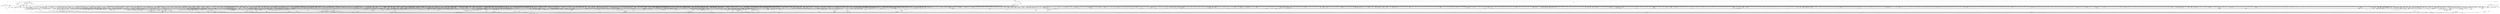 digraph kerncollapsed {
    "count_vm_event_2" [color="black"];
    "kmem_valid_obj" [color="black"];
    "prep_compound_page" [color="black"];
    "__kern_my_cpu_offset_35" [color="black"];
    "mas_mab_cp" [color="black"];
    "skb_queue_tail" [color="black"];
    "sched_asym_prefer" [color="black"];
    "ma_dead_node" [color="black"];
    "kill_fasync" [color="black"];
    "__raw_spin_lock_irqsave_11" [color="black"];
    "srcu_funnel_exp_start" [color="black"];
    "collect_posix_cputimers" [color="black"];
    "fsnotify_file.isra.0_2" [color="black"];
    "Indirect call155" [color="black"];
    "rcu_exp_jiffies_till_stall_check" [color="black"];
    "put_cpu_fpsimd_context" [color="black"];
    "irq_work_queue" [color="black"];
    "__raw_spin_lock_43" [color="black"];
    "Indirect call113" [color="black"];
    "list_del_init_7" [color="black"];
    "__percpu_add_return_case_32_1" [color="black"];
    "__fdget" [color="black"];
    "arch_local_irq_disable_2" [color="black"];
    "mte_dead_leaves.constprop.0" [color="black"];
    "Indirect call86" [color="black"];
    "__raw_spin_unlock_irq_5" [color="black"];
    "mutex_can_spin_on_owner" [color="black"];
    "__finish_swait" [color="black"];
    "dl_clear_overload.part.0" [color="black"];
    "percpu_ref_noop_confirm_switch" [color="black"];
    "mutex_spin_on_owner" [color="black"];
    "mas_max_gap" [color="black"];
    "dcache_clean_pou" [color="black"];
    "gfp_pfmemalloc_allowed" [color="black"];
    "Indirect call193" [color="black"];
    "copy_fd_bitmaps" [color="black"];
    "lockref_put_or_lock" [color="black"];
    "ktime_add_safe" [color="black"];
    "io_poll_add_hash" [color="black"];
    "mte_clear_page_tags" [color="black"];
    "pte_to_swp_entry" [color="black"];
    "timespec64_equal" [color="black"];
    "percpu_counter_add_batch" [color="black"];
    "get_new_cred" [color="black"];
    "set_tsk_need_resched" [color="black"];
    "do_raw_spin_lock_27" [color="black"];
    "lru_deactivate_file_fn" [color="black"];
    "task_sigpending_2" [color="black"];
    "__kern_my_cpu_offset_29" [color="black"];
    "pde_subdir_first" [color="black"];
    "folio_mark_dirty" [color="black"];
    "irqd_irq_disabled.isra.0" [color="black"];
    "__raw_spin_lock_bh.constprop.0_5" [color="black"];
    "Indirect call78" [color="black"];
    "qdisc_qstats_cpu_qlen_inc" [color="black"];
    "__skb_checksum" [color="black"];
    "io_wq_cancel_pending_work" [color="black"];
    "folio_lruvec_relock_irq.constprop.0" [color="black"];
    "lru_note_cost" [color="black"];
    "get_task_mm" [color="black"];
    "do_raw_spin_lock_73" [color="black"];
    "is_cpu_allowed" [color="black"];
    "__d_drop" [color="black"];
    "__kern_my_cpu_offset_38" [color="black"];
    "__wb_writeout_add" [color="black"];
    "kmap_atomic_1" [color="black"];
    "irqd_set.isra.0_1" [color="black"];
    "Indirect call27" [color="black"];
    "fprop_reflect_period_percpu.isra.0" [color="black"];
    "dev_nit_active" [color="black"];
    "memset" [color="black"];
    "hrtimer_force_reprogram.constprop.0" [color="black"];
    "bump_cpu_timer" [color="black"];
    "__task_will_free_mem" [color="black"];
    "arch_teardown_dma_ops" [color="black"];
    "arch_tlbbatch_should_defer.constprop.0" [color="black"];
    "__percpu_add_case_64_1" [color="black"];
    "do_raw_spin_lock_31" [color="black"];
    "find_vm_area" [color="black"];
    "mtree_load" [color="black"];
    "crng_fast_key_erasure" [color="black"];
    "netdev_name" [color="black"];
    "io_schedule_prepare" [color="black"];
    "Indirect call185" [color="black"];
    "local_cpu_stop" [color="black"];
    "__raw_spin_lock_irqsave" [color="black"];
    "propagation_next" [color="black"];
    "access_ok_2" [color="black"];
    "Indirect call62" [color="black"];
    "__raw_spin_lock_irq_6" [color="black"];
    "__cmpxchg_case_acq_32.constprop.0_1" [color="black"];
    "anon_vma_interval_tree_iter_first" [color="black"];
    "__sync_icache_dcache" [color="black"];
    "arch_local_irq_restore" [color="black"];
    "Indirect call135" [color="black"];
    "__kern_my_cpu_offset_4" [color="black"];
    "arm64_kernel_unmapped_at_el0_3" [color="black"];
    "Indirect call10" [color="black"];
    "__raw_spin_lock_irq_21" [color="black"];
    "update_cached_migrate" [color="black"];
    "hlist_del_init" [color="black"];
    "desc_make_final" [color="black"];
    "Indirect call89" [color="black"];
    "xas_find" [color="black"];
    "fsnotify_compare_groups" [color="black"];
    "do_raw_spin_lock_5" [color="black"];
    "rt_mutex_init_proxy_locked" [color="black"];
    "xas_reload" [color="black"];
    "__timer_delete_sync" [color="black"];
    "rcu_segcblist_first_pend_cb" [color="black"];
    "desc_read" [color="black"];
    "drain_pages_zone" [color="black"];
    "release_thread" [color="black"];
    "mapping_allow_writable" [color="black"];
    "__free_one_page" [color="black"];
    "cpus_share_cache" [color="black"];
    "get_mm_exe_file" [color="black"];
    "sig_handler_ignored" [color="black"];
    "__raw_spin_lock_27" [color="black"];
    "page_vma_mapped_walk_done_1" [color="black"];
    "Indirect call96" [color="black"];
    "netlink_overrun" [color="black"];
    "__kern_my_cpu_offset_79" [color="black"];
    "wb_io_lists_depopulated" [color="black"];
    "rb_erase" [color="black"];
    "hlist_del_init_2" [color="black"];
    "next_zone" [color="black"];
    "__raw_spin_lock_irqsave_6" [color="black"];
    "__flush_tlb_kernel_pgtable" [color="black"];
    "__preempt_count_add.constprop.0_1" [color="black"];
    "__mutex_trylock_common" [color="black"];
    "sched_clock" [color="black"];
    "percpu_counter_set" [color="black"];
    "Indirect call130" [color="black"];
    "do_raw_spin_lock_14" [color="black"];
    "mas_prev_slot" [color="black"];
    "task_rq_lock" [color="black"];
    "kthread_is_per_cpu" [color="black"];
    "__timer_delete" [color="black"];
    "__percpu_add_case_32_8" [color="black"];
    "d_path" [color="black"];
    "__cmpwait_case_32_3" [color="black"];
    "find_next_zero_bit_1" [color="black"];
    "fpsimd_thread_switch" [color="black"];
    "find_next_bit.constprop.0_8" [color="black"];
    "__cmpwait_case_32" [color="black"];
    "__tlb_reset_range" [color="black"];
    "irq_set_thread_affinity" [color="black"];
    "io_run_cancel" [color="black"];
    "__smp_call_single_queue" [color="black"];
    "do_softirq_own_stack" [color="black"];
    "posix_cputimers_group_init" [color="black"];
    "netlink_lock_table" [color="black"];
    "mas_prev_sibling" [color="black"];
    "mast_spanning_rebalance.isra.0" [color="black"];
    "__update_load_avg_se" [color="black"];
    "rwsem_set_nonspinnable" [color="black"];
    "do_raw_spin_lock_3" [color="black"];
    "do_raw_spin_lock.constprop.0_7" [color="black"];
    "__raw_spin_unlock_irq.constprop.0_2" [color="black"];
    "cpudl_set" [color="black"];
    "sb_clear_inode_writeback" [color="black"];
    "bstats_update" [color="black"];
    "list_del_init_3" [color="black"];
    "copy_from_kernel_nofault_allowed" [color="black"];
    "Indirect call5" [color="black"];
    "cpu_online_1" [color="black"];
    "sk_error_report" [color="black"];
    "__cmpxchg_case_mb_32_13" [color="black"];
    "exit_task_stack_account" [color="black"];
    "prepare_to_wait_event" [color="black"];
    "Indirect call175" [color="black"];
    "__kern_my_cpu_offset_47" [color="black"];
    "check_preempt_curr_dl" [color="black"];
    "no_blink" [color="black"];
    "__init_swait_queue_head" [color="black"];
    "clear_ti_thread_flag" [color="black"];
    "arm64_kernel_unmapped_at_el0_4" [color="black"];
    "pud_set_huge" [color="black"];
    "__mutex_init" [color="black"];
    "__cmpxchg_case_mb_64_4" [color="black"];
    "__raw_spin_lock_irq_35" [color="black"];
    "flush_tlb_kernel_range" [color="black"];
    "put_ldops.constprop.0" [color="black"];
    "__raw_spin_lock_irq_34" [color="black"];
    "__clear_open_fd" [color="black"];
    "__wait_on_bit" [color="black"];
    "add_to_pipe" [color="black"];
    "__skb_set_length" [color="black"];
    "mas_data_end" [color="black"];
    "access_ok_39" [color="black"];
    "set_swapper_pgd" [color="black"];
    "Indirect call141" [color="black"];
    "__raw_spin_lock_irq_3" [color="black"];
    "get_pipe_info" [color="black"];
    "Indirect call65" [color="black"];
    "do_raw_spin_lock_11" [color="black"];
    "__io_disarm_linked_timeout" [color="black"];
    "task_fits_cpu" [color="black"];
    "clear_ti_thread_flag_4" [color="black"];
    "test_ti_thread_flag_21" [color="black"];
    "entity_eligible" [color="black"];
    "__io_put_kbuf" [color="black"];
    "task_sigpending_1" [color="black"];
    "group_open_release" [color="black"];
    "__fprop_add_percpu" [color="black"];
    "find_next_bit.constprop.0_21" [color="black"];
    "__raw_spin_lock_14" [color="black"];
    "__kern_my_cpu_offset_76" [color="black"];
    "_compound_head_12" [color="black"];
    "hlist_bl_unlock" [color="black"];
    "clear_buddies.isra.0" [color="black"];
    "__raw_spin_lock_irq_12" [color="black"];
    "free_vmap_area_rb_augment_cb_propagate" [color="black"];
    "__percpu_add_case_32_21" [color="black"];
    "fpsimd_save" [color="black"];
    "__raw_spin_lock_6" [color="black"];
    "inactive_is_low.constprop.0" [color="black"];
    "xas_result" [color="black"];
    "clear_ti_thread_flag_3" [color="black"];
    "__io_acct_run_queue" [color="black"];
    "pgattr_change_is_safe" [color="black"];
    "Indirect call205" [color="black"];
    "___d_drop" [color="black"];
    "folio_nr_pages" [color="black"];
    "__set_open_fd" [color="black"];
    "__raw_spin_unlock_irqrestore_33" [color="black"];
    "try_release_thread_stack_to_cache" [color="black"];
    "__raw_spin_lock_irqsave_17" [color="black"];
    "tty_driver_name" [color="black"];
    "enqueue_pushable_dl_task" [color="black"];
    "Indirect call24" [color="black"];
    "__raw_spin_trylock_4" [color="black"];
    "init_completion" [color="black"];
    "__note_gp_changes" [color="black"];
    "__cmpxchg_case_mb_32_10" [color="black"];
    "arch_send_call_function_ipi_mask" [color="black"];
    "pipe_lock" [color="black"];
    "ktime_get_real_ts64" [color="black"];
    "cpu_util_cfs_boost" [color="black"];
    "__io_put_kbuf_list" [color="black"];
    "Indirect call58" [color="black"];
    "__raw_spin_lock_irqsave_39" [color="black"];
    "__cmpxchg_case_mb_64_6" [color="black"];
    "prepare_to_wait_exclusive" [color="black"];
    "cpumask_weight" [color="black"];
    "Indirect call51" [color="black"];
    "update_blocked_averages" [color="black"];
    "rb_prev" [color="black"];
    "skb_pfmemalloc" [color="black"];
    "mas_safe_min" [color="black"];
    "update_curr" [color="black"];
    "prepend_name" [color="black"];
    "current_is_kswapd" [color="black"];
    "vma_interval_tree_insert_after" [color="black"];
    "pcpu_alloc_area" [color="black"];
    "mas_wr_end_piv" [color="black"];
    "user_disable_single_step" [color="black"];
    "__raw_spin_lock_41" [color="black"];
    "find_task_by_pid_ns" [color="black"];
    "Indirect call11" [color="black"];
    "device_match_devt" [color="black"];
    "__raw_spin_lock_irq_11" [color="black"];
    "raw_spin_rq_unlock" [color="black"];
    "Indirect call196" [color="black"];
    "page_ref_inc_4" [color="black"];
    "check_stable_address_space" [color="black"];
    "skb_flow_get_icmp_tci" [color="black"];
    "fd_install" [color="black"];
    "__percpu_add_case_64_7" [color="black"];
    "qdisc_maybe_clear_missed" [color="black"];
    "first_online_pgdat" [color="black"];
    "Indirect call207" [color="black"];
    "_compound_head_4" [color="black"];
    "Indirect call72" [color="black"];
    "__count_vm_events_2" [color="black"];
    "send_sigio_to_task" [color="black"];
    "prepend_path" [color="black"];
    "dl_task_is_earliest_deadline" [color="black"];
    "audit_comparator" [color="black"];
    "Indirect call92" [color="black"];
    "_prb_commit" [color="black"];
    "Indirect call117" [color="black"];
    "__raw_spin_lock_5" [color="black"];
    "folio_mapped_2" [color="black"];
    "data_alloc" [color="black"];
    "spin_lock_irqsave_ssp_contention" [color="black"];
    "skb_checksum" [color="black"];
    "list_del_init_5" [color="black"];
    "init_multi_vma_prep" [color="black"];
    "pcpu_free_area.isra.0" [color="black"];
    "__srcu_read_lock" [color="black"];
    "__count_vm_events_1" [color="black"];
    "find_next_bit_13" [color="black"];
    "global_dirtyable_memory" [color="black"];
    "tick_get_wakeup_device" [color="black"];
    "xas_start" [color="black"];
    "sme_save_state" [color="black"];
    "_compound_head_5" [color="black"];
    "__kern_my_cpu_offset_37" [color="black"];
    "dev_driver_string" [color="black"];
    "clear_inode" [color="black"];
    "__futex_queue" [color="black"];
    "is_current_pgrp_orphaned" [color="black"];
    "__sw_hweight32" [color="black"];
    "compaction_defer_reset" [color="black"];
    "arch_local_irq_save_8" [color="black"];
    "__kern_my_cpu_offset_80" [color="black"];
    "do_raw_spin_lock_38" [color="black"];
    "Indirect call190" [color="black"];
    "__xas_next" [color="black"];
    "find_next_bit.constprop.0_14" [color="black"];
    "find_next_zero_bit" [color="black"];
    "__sk_mem_reclaim" [color="black"];
    "strchr" [color="black"];
    "test_ti_thread_flag_19" [color="black"];
    "__cmpxchg_case_acq_32.constprop.0_18" [color="black"];
    "pfn_swap_entry_to_page" [color="black"];
    "folio_size" [color="black"];
    "__percpu_add_case_32_15" [color="black"];
    "llist_del_first" [color="black"];
    "__set_fixmap" [color="black"];
    "ttwu_queue_wakelist" [color="black"];
    "plist_del" [color="black"];
    "pte_offset_kernel.isra.0" [color="black"];
    "mnt_dec_writers" [color="black"];
    "Indirect call147" [color="black"];
    "node_tag_clear" [color="black"];
    "pfn_is_map_memory" [color="black"];
    "task_rq_unlock" [color="black"];
    "__ipi_send_mask" [color="black"];
    "do_raw_spin_lock_117" [color="black"];
    "mas_prev_setup.constprop.0" [color="black"];
    "page_ref_dec_and_test_1" [color="black"];
    "Indirect call91" [color="black"];
    "__cmpxchg_case_acq_32.constprop.0_21" [color="black"];
    "mas_wr_new_end" [color="black"];
    "put_dec" [color="black"];
    "no_page_table" [color="black"];
    "test_and_set_ti_thread_flag_1" [color="black"];
    "blake2s_update" [color="black"];
    "rcu_seq_snap" [color="black"];
    "pvm_determine_end_from_reverse" [color="black"];
    "enqueue_timer" [color="black"];
    "Indirect call35" [color="black"];
    "timer_delete_sync" [color="black"];
    "sane_fdtable_size" [color="black"];
    "sve_state_size" [color="black"];
    "Indirect call183" [color="black"];
    "mas_new_ma_node" [color="black"];
    "folio_account_cleaned" [color="black"];
    "del_page_from_free_list" [color="black"];
    "Indirect call158" [color="black"];
    "thread_group_cputime" [color="black"];
    "flush_tlb_mm" [color="black"];
    "files_lookup_fd_raw" [color="black"];
    "netlink_unlock_table" [color="black"];
    "mas_set_parent.constprop.0" [color="black"];
    "__raw_spin_lock_irqsave_1" [color="black"];
    "queued_read_lock_slowpath" [color="black"];
    "redirty_tail_locked" [color="black"];
    "__raw_read_unlock.constprop.0" [color="black"];
    "Indirect call204" [color="black"];
    "wakeup_kcompactd" [color="black"];
    "is_rlimit_overlimit" [color="black"];
    "tlb_flush_mmu_tlbonly_1" [color="black"];
    "chacha_permute" [color="black"];
    "find_lock_task_mm" [color="black"];
    "do_kernel_restart" [color="black"];
    "call_on_irq_stack" [color="black"];
    "number" [color="black"];
    "pcpu_chunk_slot" [color="black"];
    "pmd_offset.isra.0_1" [color="black"];
    "drain_pages" [color="black"];
    "__cmpxchg_case_mb_32.constprop.0" [color="black"];
    "__raw_write_unlock_irq_5" [color="black"];
    "smp_call_function" [color="black"];
    "Indirect call75" [color="black"];
    "do_raw_spin_lock_51" [color="black"];
    "__count_vm_events_3" [color="black"];
    "__raw_spin_unlock_irqrestore.constprop.0_1" [color="black"];
    "steal_suitable_fallback" [color="black"];
    "d_instantiate" [color="black"];
    "xas_not_node" [color="black"];
    "__raw_spin_lock_irq_17" [color="black"];
    "wb_dirty_limits" [color="black"];
    "get_pwq" [color="black"];
    "rb_first" [color="black"];
    "__raw_spin_lock_52" [color="black"];
    "do_raw_spin_lock_45" [color="black"];
    "irq_get_irq_data" [color="black"];
    "llist_reverse_order" [color="black"];
    "Indirect call177" [color="black"];
    "task_curr" [color="black"];
    "__reuseport_detach_sock.isra.0" [color="black"];
    "find_next_bit_7" [color="black"];
    "get_work_pwq" [color="black"];
    "mas_rewalk_if_dead" [color="black"];
    "arch_smp_send_reschedule" [color="black"];
    "__fsnotify_recalc_mask" [color="black"];
    "Indirect call187" [color="black"];
    "task_call_func" [color="black"];
    "wake_up_klogd" [color="black"];
    "tk_xtime.constprop.0" [color="black"];
    "__bitmap_equal" [color="black"];
    "rt_mutex_top_waiter" [color="black"];
    "__rb_insert_augmented" [color="black"];
    "detach_if_pending" [color="black"];
    "d_shrink_del" [color="black"];
    "fsnotify_data_inode" [color="black"];
    "folio_evictable_1" [color="black"];
    "wake_all_kswapds" [color="black"];
    "__raw_spin_unlock_irqrestore_9" [color="black"];
    "arch_local_irq_save_2" [color="black"];
    "page_ref_inc_3" [color="black"];
    "Indirect call118" [color="black"];
    "__raw_spin_lock_64" [color="black"];
    "folio_activate_fn" [color="black"];
    "stackinfo_on_stack" [color="black"];
    "Indirect call142" [color="black"];
    "access_ok_16" [color="black"];
    "debug_locks_off" [color="black"];
    "test_ti_thread_flag_6" [color="black"];
    "io_cancel_task_cb" [color="black"];
    "page_copy_sane" [color="black"];
    "__percpu_add_case_64_3" [color="black"];
    "mod_node_state" [color="black"];
    "csum_block_add_ext" [color="black"];
    "tty_name" [color="black"];
    "mas_leaf_set_meta" [color="black"];
    "__cmpxchg_case_64" [color="black"];
    "__cmpxchg_case_acq_32.constprop.0_16" [color="black"];
    "Indirect call47" [color="black"];
    "__raw_spin_unlock_irq_4" [color="black"];
    "io_wq_hash_work" [color="black"];
    "send_sigio" [color="black"];
    "migrate_disable" [color="black"];
    "__percpu_add_case_64.constprop.0_3" [color="black"];
    "folio_nr_pages_4" [color="black"];
    "sock_flag_1" [color="black"];
    "_copy_from_iter" [color="black"];
    "__cmpxchg_case_acq_32.constprop.0_13" [color="black"];
    "security_current_getsecid_subj" [color="black"];
    "sock_rmem_free" [color="black"];
    "rcu_seq_end" [color="black"];
    "__bitmap_and" [color="black"];
    "do_raw_spin_lock_17" [color="black"];
    "kernfs_should_drain_open_files" [color="black"];
    "__acct_reclaim_writeback" [color="black"];
    "__raw_write_lock_irq.constprop.0" [color="black"];
    "Indirect call64" [color="black"];
    "Indirect call34" [color="black"];
    "percpu_ref_put_many.constprop.0" [color="black"];
    "_mix_pool_bytes" [color="black"];
    "get_state_synchronize_rcu_full" [color="black"];
    "rcu_poll_gp_seq_start_unlocked" [color="black"];
    "__raw_spin_lock_irqsave_25" [color="black"];
    "cpu_active" [color="black"];
    "tk_clock_read" [color="black"];
    "do_raw_spin_lock_18" [color="black"];
    "kernel_init_pages" [color="black"];
    "load_unaligned_zeropad_1" [color="black"];
    "__raw_spin_unlock_irq.constprop.0_1" [color="black"];
    "test_ti_thread_flag_15" [color="black"];
    "folio_trylock_flag" [color="black"];
    "inc_tlb_flush_pending" [color="black"];
    "page_ref_inc_6" [color="black"];
    "hrtimer_active" [color="black"];
    "gup_folio_next" [color="black"];
    "Indirect call53" [color="black"];
    "set_ptes.constprop.0.isra.0" [color="black"];
    "__set_task_comm" [color="black"];
    "io_poll_get_ownership" [color="black"];
    "should_failslab" [color="black"];
    "do_raw_spin_lock_118" [color="black"];
    "tlb_gather_mmu" [color="black"];
    "invalid_mkclean_vma" [color="black"];
    "prb_commit" [color="black"];
    "__mutex_remove_waiter" [color="black"];
    "set_kpti_asid_bits" [color="black"];
    "pageblock_skip_persistent" [color="black"];
    "__const_udelay" [color="black"];
    "__cmpxchg_case_acq_32.constprop.0_14" [color="black"];
    "sock_flag.constprop.0" [color="black"];
    "kill_super_notify" [color="black"];
    "list_lru_add" [color="black"];
    "enqueue_task" [color="black"];
    "__skb_flow_get_ports" [color="black"];
    "list_del_init_8" [color="black"];
    "mte_copy_page_tags" [color="black"];
    "do_raw_spin_lock_2" [color="black"];
    "Indirect call161" [color="black"];
    "__mod_node_page_state" [color="black"];
    "arch_local_irq_restore_2" [color="black"];
    "tlb_flush_1" [color="black"];
    "__zone_watermark_ok" [color="black"];
    "test_taint" [color="black"];
    "__flow_hash_from_keys" [color="black"];
    "__dev_put.part.0" [color="black"];
    "strscpy_pad" [color="black"];
    "pipe_wait_writable" [color="black"];
    "folio_mapping" [color="black"];
    "init_timer_key" [color="black"];
    "list_del_1" [color="black"];
    "Indirect call138" [color="black"];
    "get_arm64_ftr_reg_nowarn" [color="black"];
    "task_get_vl" [color="black"];
    "do_raw_spin_lock_57" [color="black"];
    "down_trylock" [color="black"];
    "mntget" [color="black"];
    "__bpf_free_used_maps" [color="black"];
    "__cmpxchg_case_acq_32.constprop.0_15" [color="black"];
    "inode_to_bdi" [color="black"];
    "__raw_spin_unlock_irq_11" [color="black"];
    "count_vm_event" [color="black"];
    "folio_nr_pages_1" [color="black"];
    "arch_local_irq_enable_2" [color="black"];
    "__raw_spin_trylock" [color="black"];
    "put_unused_fd" [color="black"];
    "strscpy" [color="black"];
    "__raw_spin_lock_irqsave.constprop.0_1" [color="black"];
    "tlb_remove_table_sync_one" [color="black"];
    "set_load_weight" [color="black"];
    "arch_send_call_function_single_ipi" [color="black"];
    "Indirect call28" [color="black"];
    "Indirect call143" [color="black"];
    "kthread_insert_work_sanity_check" [color="black"];
    "is_migration_entry" [color="black"];
    "dev_pm_disable_wake_irq_check" [color="black"];
    "Indirect call48" [color="black"];
    "io_file_get_flags" [color="black"];
    "free_pcppages_bulk" [color="black"];
    "get_pfnblock_flags_mask" [color="black"];
    "__raw_spin_lock_26" [color="black"];
    "rseq_migrate" [color="black"];
    "get_task_exe_file" [color="black"];
    "console_is_usable" [color="black"];
    "__raw_spin_unlock_irq_35" [color="black"];
    "Indirect call98" [color="black"];
    "__skb_header_pointer" [color="black"];
    "try_check_zero" [color="black"];
    "vma_interval_tree_augment_propagate" [color="black"];
    "xas_next_offset" [color="black"];
    "mapping_shrinkable" [color="black"];
    "compound_order_2" [color="black"];
    "skb_may_tx_timestamp.part.0" [color="black"];
    "find_busiest_group" [color="black"];
    "put_filesystem" [color="black"];
    "mask_irq" [color="black"];
    "__mnt_want_write" [color="black"];
    "__cmpxchg_case_acq_32" [color="black"];
    "gup_must_unshare" [color="black"];
    "cpu_util_cfs" [color="black"];
    "vma_address" [color="black"];
    "count_vm_events_1" [color="black"];
    "add_nr_running" [color="black"];
    "purge_fragmented_block" [color="black"];
    "__task_pid_nr_ns" [color="black"];
    "desc_read_finalized_seq" [color="black"];
    "__cmpxchg_case_rel_32" [color="black"];
    "__get_task_comm" [color="black"];
    "sock_flag_3" [color="black"];
    "io_run_local_work_continue" [color="black"];
    "Indirect call171" [color="black"];
    "find_first_bit_1" [color="black"];
    "tick_get_broadcast_device" [color="black"];
    "set_ptes.isra.0" [color="black"];
    "skb_zcopy_downgrade_managed" [color="black"];
    "copy_user_highpage" [color="black"];
    "console_srcu_read_lock" [color="black"];
    "set_task_cpu" [color="black"];
    "clear_ti_thread_flag_1" [color="black"];
    "Indirect call4" [color="black"];
    "Indirect call87" [color="black"];
    "simple_xattr_space" [color="black"];
    "__wake_up_locked_key" [color="black"];
    "__cmpxchg_case_acq_32_2" [color="black"];
    "convert_prio" [color="black"];
    "__find_vmap_area.constprop.0" [color="black"];
    "Indirect call206" [color="black"];
    "xas_pause" [color="black"];
    "rcu_cblist_dequeue" [color="black"];
    "Indirect call30" [color="black"];
    "Indirect call119" [color="black"];
    "__percpu_add_case_32_13" [color="black"];
    "aio_nr_sub" [color="black"];
    "__raw_spin_unlock_irqrestore_8" [color="black"];
    "mab_mas_cp" [color="black"];
    "idr_find" [color="black"];
    "tag_clear" [color="black"];
    "mast_split_data" [color="black"];
    "folio_trylock_1" [color="black"];
    "__kern_my_cpu_offset_50" [color="black"];
    "mast_ascend" [color="black"];
    "copy_from_kernel_nofault" [color="black"];
    "__inode_add_lru" [color="black"];
    "pcpu_block_update" [color="black"];
    "do_raw_spin_lock_10" [color="black"];
    "io_poll_remove_entries" [color="black"];
    "cpumask_subset" [color="black"];
    "io_put_kbuf" [color="black"];
    "invalid_migration_vma" [color="black"];
    "Indirect call99" [color="black"];
    "fsnotify_group_assert_locked" [color="black"];
    "pcpu_block_update_hint_alloc" [color="black"];
    "do_raw_spin_lock_41" [color="black"];
    "pm_runtime_deactivate_timer" [color="black"];
    "__fprop_add_percpu_max" [color="black"];
    "arch_local_irq_save" [color="black"];
    "percpu_counter_add" [color="black"];
    "blake2s.constprop.0" [color="black"];
    "should_fail_alloc_page" [color="black"];
    "will_become_orphaned_pgrp" [color="black"];
    "xas_update.isra.0" [color="black"];
    "d_lru_del" [color="black"];
    "do_raw_spin_lock_72" [color="black"];
    "_find_next_or_bit" [color="black"];
    "page_ref_dec_and_test" [color="black"];
    "oom_badness" [color="black"];
    "pm_runtime_get_noresume" [color="black"];
    "folio_add_new_anon_rmap" [color="black"];
    "do_raw_spin_lock.constprop.0_14" [color="black"];
    "do_raw_spin_lock" [color="black"];
    "__update_gt_cputime" [color="black"];
    "list_splice_tail_init" [color="black"];
    "io_poll_remove_entry" [color="black"];
    "mas_push_node" [color="black"];
    "get_ldops" [color="black"];
    "list_del_init_2" [color="black"];
    "unlock_page" [color="black"];
    "posix_cpu_timer_rearm" [color="black"];
    "workingset_test_recent" [color="black"];
    "set_pud" [color="black"];
    "__kern_my_cpu_offset_42" [color="black"];
    "is_valid_gup_args" [color="black"];
    "active_load_balance_cpu_stop" [color="black"];
    "rcu_gp_is_expedited" [color="black"];
    "mmgrab_1" [color="black"];
    "mas_descend" [color="black"];
    "console_verbose" [color="black"];
    "__raw_spin_unlock_irq_36" [color="black"];
    "__cmpxchg_case_acq_32.constprop.0_6" [color="black"];
    "copy_highpage" [color="black"];
    "memmove" [color="black"];
    "__raw_spin_lock_irq_18" [color="black"];
    "rb_insert_color_cached" [color="black"];
    "do_raw_spin_lock_61" [color="black"];
    "flush_dcache_folio" [color="black"];
    "__wait_for_common" [color="black"];
    "cpudl_heapify_up" [color="black"];
    "Indirect call148" [color="black"];
    "folio_size_2" [color="black"];
    "Indirect call186" [color="black"];
    "clear_ti_thread_flag_6" [color="black"];
    "task_ppid_nr" [color="black"];
    "__import_iovec" [color="black"];
    "__raw_spin_lock_irq_7" [color="black"];
    "page_vma_mapped_walk_done" [color="black"];
    "raw_spin_rq_trylock" [color="black"];
    "io_cqe_cache_refill" [color="black"];
    "cpumask_intersects.constprop.0_1" [color="black"];
    "pud_clear_huge" [color="black"];
    "__mod_zone_page_state" [color="black"];
    "__dl_add" [color="black"];
    "Indirect call154" [color="black"];
    "Indirect call127" [color="black"];
    "Indirect call94" [color="black"];
    "security_file_set_fowner" [color="black"];
    "__efistub_caches_clean_inval_pou" [color="black"];
    "qdisc_qstats_cpu_backlog_dec" [color="black"];
    "__kern_my_cpu_offset_133" [color="black"];
    "find_suitable_fallback" [color="black"];
    "__raw_spin_unlock_irq_43" [color="black"];
    "unreserve_highatomic_pageblock" [color="black"];
    "Indirect call129" [color="black"];
    "decay_load" [color="black"];
    "__percpu_add_case_32" [color="black"];
    "defer_console_output" [color="black"];
    "__cmpxchg_case_64.isra.0" [color="black"];
    "add_mm_rss_vec" [color="black"];
    "__cmpxchg_case_rel_64" [color="black"];
    "__raw_spin_unlock_irqrestore_31" [color="black"];
    "ptep_set_access_flags" [color="black"];
    "Indirect call31" [color="black"];
    "post_ttbr_update_workaround" [color="black"];
    "mutex_is_locked" [color="black"];
    "sigio_perm" [color="black"];
    "rcu_segcblist_inc_len" [color="black"];
    "do_raw_spin_lock_36" [color="black"];
    "__percpu_add_case_64_2" [color="black"];
    "do_raw_spin_lock_93" [color="black"];
    "rcu_poll_gp_seq_end_unlocked" [color="black"];
    "lru_lazyfree_fn" [color="black"];
    "attach_pid" [color="black"];
    "wq_worker_running" [color="black"];
    "io_is_timeout_noseq" [color="black"];
    "Indirect call156" [color="black"];
    "xas_find_conflict" [color="black"];
    "set_ti_thread_flag_5" [color="black"];
    "arch_local_irq_restore_1" [color="black"];
    "__raw_spin_lock_irq_5" [color="black"];
    "__wake_q_add" [color="black"];
    "audit_mark_compare" [color="black"];
    "memchr" [color="black"];
    "io_timeout_extract" [color="black"];
    "prepend" [color="black"];
    "take_dentry_name_snapshot" [color="black"];
    "task_will_free_mem" [color="black"];
    "__kern_my_cpu_offset_17" [color="black"];
    "__raw_spin_unlock_irqrestore_3" [color="black"];
    "post_init_entity_util_avg" [color="black"];
    "do_raw_spin_lock_85" [color="black"];
    "__percpu_add_case_64.constprop.0" [color="black"];
    "dl_bw_of" [color="black"];
    "set_secondary_fwnode" [color="black"];
    "rcu_segcblist_init" [color="black"];
    "__clear_close_on_exec.isra.0" [color="black"];
    "__wb_calc_thresh" [color="black"];
    "should_zap_page" [color="black"];
    "mte_sync_tags" [color="black"];
    "cpudl_find" [color="black"];
    "__raw_spin_unlock_irq_23" [color="black"];
    "Indirect call131" [color="black"];
    "pcpu_next_fit_region.constprop.0" [color="black"];
    "xa_is_node" [color="black"];
    "Indirect call167" [color="black"];
    "workingset_age_nonresident" [color="black"];
    "clear_bit_unlock.constprop.0" [color="black"];
    "cd_forget" [color="black"];
    "fpsimd_save_state" [color="black"];
    "folio_trylock" [color="black"];
    "find_next_bit_18" [color="black"];
    "isolation_suitable.isra.0" [color="black"];
    "fragmentation_index" [color="black"];
    "__raw_spin_trylock_3" [color="black"];
    "io_poll_find.constprop.0" [color="black"];
    "spin_lock_irqsave_check_contention" [color="black"];
    "arch_local_irq_save_4" [color="black"];
    "mmget" [color="black"];
    "__raw_spin_lock_irqsave_5" [color="black"];
    "lazy_max_pages" [color="black"];
    "__remove_hrtimer" [color="black"];
    "kernfs_release_file.part.0.isra.0" [color="black"];
    "security_sk_free" [color="black"];
    "cpumask_empty_3" [color="black"];
    "memblock_search" [color="black"];
    "__percpu_add_case_32_3" [color="black"];
    "__lock_parent" [color="black"];
    "Indirect call100" [color="black"];
    "lru_move_tail_fn" [color="black"];
    "__kern_my_cpu_offset_74" [color="black"];
    "pvm_find_va_enclose_addr" [color="black"];
    "__kern_my_cpu_offset_24" [color="black"];
    "posixtimer_rearm" [color="black"];
    "find_next_bit_6" [color="black"];
    "timekeeping_get_ns" [color="black"];
    "signal_pending_7" [color="black"];
    "do_raw_spin_lock_43" [color="black"];
    "update_pm_runtime_accounting" [color="black"];
    "anon_vma_interval_tree_pre_update_vma" [color="black"];
    "__raw_spin_lock_21" [color="black"];
    "internal_add_timer" [color="black"];
    "__raw_spin_lock_irq_41" [color="black"];
    "do_raw_spin_lock_47" [color="black"];
    "virt_to_slab" [color="black"];
    "Indirect call45" [color="black"];
    "__add_wait_queue" [color="black"];
    "search_cmp_ftr_reg" [color="black"];
    "__cmpxchg_case_acq_32_3" [color="black"];
    "find_alive_thread.isra.0" [color="black"];
    "Indirect call3" [color="black"];
    "posix_cpu_timers_exit_group" [color="black"];
    "do_raw_spin_lock_60" [color="black"];
    "cpumask_weight.constprop.0_5" [color="black"];
    "test_ti_thread_flag_7" [color="black"];
    "system_supports_mte" [color="black"];
    "do_raw_spin_lock_6" [color="black"];
    "__finalize_skb_around" [color="black"];
    "raw_spin_rq_lock_nested" [color="black"];
    "Indirect call102" [color="black"];
    "Indirect call50" [color="black"];
    "__hrtimer_get_next_event" [color="black"];
    "anon_vma_interval_tree_post_update_vma" [color="black"];
    "mod_node_page_state" [color="black"];
    "cpumask_and.isra.0_3" [color="black"];
    "__kern_my_cpu_offset_60" [color="black"];
    "wakeup_kswapd" [color="black"];
    "__raw_spin_unlock_irq_18" [color="black"];
    "wakeup_source_deactivate" [color="black"];
    "cpumask_and" [color="black"];
    "rcu_start_this_gp" [color="black"];
    "irq_chip_retrigger_hierarchy" [color="black"];
    "find_vma" [color="black"];
    "Indirect call188" [color="black"];
    "irq_domain_activate_irq" [color="black"];
    "security_release_secctx" [color="black"];
    "Indirect call139" [color="black"];
    "set_area_direct_map" [color="black"];
    "security_task_getsecid_obj" [color="black"];
    "test_ti_thread_flag_4" [color="black"];
    "__wake_up_sync_key" [color="black"];
    "folio_mapped_3" [color="black"];
    "rcu_dynticks_snap" [color="black"];
    "attach_entity_load_avg" [color="black"];
    "Indirect call26" [color="black"];
    "Indirect call55" [color="black"];
    "Indirect call13" [color="black"];
    "mas_allocated.isra.0" [color="black"];
    "page_move_anon_rmap" [color="black"];
    "__mnt_drop_write" [color="black"];
    "check_class_changed" [color="black"];
    "Indirect call191" [color="black"];
    "__cmpxchg_case_acq_32.constprop.0_17" [color="black"];
    "__kern_my_cpu_offset_70" [color="black"];
    "this_cpu_has_cap.part.0" [color="black"];
    "mas_is_err" [color="black"];
    "do_raw_spin_lock_69" [color="black"];
    "__mnt_is_readonly" [color="black"];
    "lockref_mark_dead" [color="black"];
    "do_raw_spin_lock_42" [color="black"];
    "__raw_spin_unlock_irqrestore_11" [color="black"];
    "fatal_signal_pending" [color="black"];
    "__raw_spin_lock_irqsave_15" [color="black"];
    "membarrier_update_current_mm" [color="black"];
    "__skb_zcopy_downgrade_managed" [color="black"];
    "__rpm_get_callback" [color="black"];
    "propagate_mount_unlock" [color="black"];
    "tty_audit_fork" [color="black"];
    "inode_io_list_move_locked" [color="black"];
    "__remove_inode_hash" [color="black"];
    "find_worker_executing_work" [color="black"];
    "smp_call_function_many_cond" [color="black"];
    "__wake_up_locked_key_bookmark" [color="black"];
    "cpu_clock_sample" [color="black"];
    "is_subdir" [color="black"];
    "_find_first_zero_bit" [color="black"];
    "list_move_tail" [color="black"];
    "dequeue_task" [color="black"];
    "__hrtimer_next_event_base.constprop.0" [color="black"];
    "Indirect call149" [color="black"];
    "cfs_rq_of" [color="black"];
    "do_raw_spin_lock_44" [color="black"];
    "account_pipe_buffers" [color="black"];
    "super_wake" [color="black"];
    "iov_iter_ubuf" [color="black"];
    "task_pid_vnr" [color="black"];
    "set_pageblock_migratetype" [color="black"];
    "cleanup_timerqueue" [color="black"];
    "arch_local_irq_save_3" [color="black"];
    "lock_mnt_tree" [color="black"];
    "IS_ERR_OR_NULL_3" [color="black"];
    "osq_lock" [color="black"];
    "mas_pop_node" [color="black"];
    "tty_ldisc_close" [color="black"];
    "posix_cpu_timers_exit" [color="black"];
    "mm_trace_rss_stat" [color="black"];
    "ktime_get_coarse_real_ts64" [color="black"];
    "__audit_uring_entry" [color="black"];
    "zone_watermark_ok" [color="black"];
    "do_raw_spin_lock_64" [color="black"];
    "__mutex_add_waiter" [color="black"];
    "folio_nr_pages_2" [color="black"];
    "Indirect call151" [color="black"];
    "rcu_seq_start" [color="black"];
    "copy_thread" [color="black"];
    "arm_timer" [color="black"];
    "calc_delta_fair" [color="black"];
    "__set_task_special" [color="black"];
    "__msecs_to_jiffies" [color="black"];
    "double_unlock_balance" [color="black"];
    "find_next_bit.constprop.0_1" [color="black"];
    "security_task_kill" [color="black"];
    "_find_first_bit" [color="black"];
    "rcu_accelerate_cbs" [color="black"];
    "pcpu_chunk_refresh_hint" [color="black"];
    "cpumask_any_distribute" [color="black"];
    "__raw_spin_unlock_irqrestore_21" [color="black"];
    "__raw_spin_unlock_irqrestore_17" [color="black"];
    "list_lru_del" [color="black"];
    "deactivate_task" [color="black"];
    "filemap_release_folio" [color="black"];
    "min_deadline_cb_rotate" [color="black"];
    "lockref_get_not_zero" [color="black"];
    "percpu_counter_dec" [color="black"];
    "update_rt_rq_load_avg" [color="black"];
    "file_ns_capable" [color="black"];
    "inode_maybe_inc_iversion" [color="black"];
    "wb_has_dirty_io" [color="black"];
    "list_splice" [color="black"];
    "rcu_poll_gp_seq_end" [color="black"];
    "__raw_spin_lock_20" [color="black"];
    "__raw_spin_unlock_irq_21" [color="black"];
    "security_file_send_sigiotask" [color="black"];
    "__cmpxchg_case_acq_32.constprop.0_7" [color="black"];
    "system_supports_tlb_range" [color="black"];
    "timer_delete_hook" [color="black"];
    "Indirect call67" [color="black"];
    "exit_oom_victim" [color="black"];
    "expand" [color="black"];
    "percpu_ref_get_many" [color="black"];
    "ma_slots" [color="black"];
    "mas_next_setup.constprop.0" [color="black"];
    "__dput_to_list" [color="black"];
    "__kern_my_cpu_offset_53" [color="black"];
    "__raw_spin_unlock_irq_45" [color="black"];
    "pm_qos_update_flags" [color="black"];
    "anon_vma_interval_tree_remove" [color="black"];
    "__count_vm_events" [color="black"];
    "Indirect call38" [color="black"];
    "Indirect call41" [color="black"];
    "add_wait_queue_exclusive" [color="black"];
    "first_zones_zonelist_1" [color="black"];
    "__prepare_to_swait" [color="black"];
    "Indirect call106" [color="black"];
    "arm_smccc_1_1_get_conduit" [color="black"];
    "audit_gid_comparator" [color="black"];
    "pipe_wait_readable" [color="black"];
    "memblock_is_map_memory" [color="black"];
    "Indirect call61" [color="black"];
    "Indirect call150" [color="black"];
    "do_raw_spin_lock_87" [color="black"];
    "__remove_shared_vm_struct.constprop.0" [color="black"];
    "io_wq_exit_start" [color="black"];
    "update_misfit_status" [color="black"];
    "__kern_my_cpu_offset_78" [color="black"];
    "pcpu_find_block_fit" [color="black"];
    "__udelay" [color="black"];
    "check_vma_flags" [color="black"];
    "__kern_my_cpu_offset_21" [color="black"];
    "Indirect call15" [color="black"];
    "__cmpxchg_case_mb_32_5" [color="black"];
    "arch_asym_cpu_priority" [color="black"];
    "__raw_spin_unlock_irqrestore" [color="black"];
    "prepend_char" [color="black"];
    "Indirect call214" [color="black"];
    "__xchg_case_mb_64.constprop.0_2" [color="black"];
    "Indirect call146" [color="black"];
    "do_init_timer.constprop.0" [color="black"];
    "sync_rcu_exp_done_unlocked" [color="black"];
    "Indirect call169" [color="black"];
    "iovec_from_user" [color="black"];
    "rcu_is_cpu_rrupt_from_idle" [color="black"];
    "access_ok_14" [color="black"];
    "plist_add" [color="black"];
    "Indirect call157" [color="black"];
    "capacity_of" [color="black"];
    "vma_fs_can_writeback" [color="black"];
    "__kern_my_cpu_offset_16" [color="black"];
    "rt_mutex_setprio" [color="black"];
    "hrtimer_start_expires" [color="black"];
    "rwsem_spin_on_owner" [color="black"];
    "__raw_spin_lock_irqsave_18" [color="black"];
    "mas_adopt_children.isra.0" [color="black"];
    "__raw_spin_unlock_irqrestore_29" [color="black"];
    "update_dl_migration" [color="black"];
    "lookup_mountpoint" [color="black"];
    "__raw_spin_lock_54" [color="black"];
    "zone_watermark_ok_safe" [color="black"];
    "arm64_kernel_unmapped_at_el0_2" [color="black"];
    "__siphash_unaligned" [color="black"];
    "kick_process" [color="black"];
    "find_next_bit_11" [color="black"];
    "try_to_unmap_flush" [color="black"];
    "__task_rq_lock" [color="black"];
    "folio_put_12" [color="black"];
    "mmgrab_2" [color="black"];
    "free_vmap_area_rb_augment_cb_rotate" [color="black"];
    "move_linked_works" [color="black"];
    "sched_ttwu_pending" [color="black"];
    "set_task_reclaim_state" [color="black"];
    "pm_runtime_put_noidle_2" [color="black"];
    "__raw_read_lock_irqsave.constprop.0_1" [color="black"];
    "find_next_bit_3" [color="black"];
    "pwq_activate_inactive_work" [color="black"];
    "get_arm64_ftr_reg" [color="black"];
    "task_participate_group_stop" [color="black"];
    "skb_tailroom" [color="black"];
    "__raw_spin_lock.constprop.0_2" [color="black"];
    "audit_serial" [color="black"];
    "__hlist_del" [color="black"];
    "security_sock_rcv_skb" [color="black"];
    "__raw_spin_lock_irq.constprop.0_2" [color="black"];
    "__cmpwait_case_32_2" [color="black"];
    "pde_subdir_find" [color="black"];
    "io_req_defer_failed" [color="black"];
    "skb_header_cloned" [color="black"];
    "cpumask_next.constprop.0" [color="black"];
    "proto_memory_pcpu_drain" [color="black"];
    "timerqueue_add" [color="black"];
    "zone_page_state_snapshot" [color="black"];
    "__raw_read_lock.constprop.0_1" [color="black"];
    "__irq_get_desc_lock" [color="black"];
    "detach_entity_load_avg" [color="black"];
    "__raw_spin_lock_irq_23" [color="black"];
    "rt_mutex_slowtrylock" [color="black"];
    "io_get_cqe_overflow" [color="black"];
    "attach_task" [color="black"];
    "xa_load" [color="black"];
    "arch_get_random_seed_longs" [color="black"];
    "__raw_spin_unlock_irq_20" [color="black"];
    "pipe_unlock" [color="black"];
    "clear_page" [color="black"];
    "add_timer" [color="black"];
    "system_supports_address_auth_1" [color="black"];
    "kmsg_dump" [color="black"];
    "folio_test_uptodate" [color="black"];
    "kernfs_get" [color="black"];
    "__raw_spin_lock_12" [color="black"];
    "do_raw_spin_lock_15" [color="black"];
    "d_shrink_add" [color="black"];
    "mas_set_alloc_req" [color="black"];
    "hlist_bl_lock" [color="black"];
    "do_raw_spin_lock_26" [color="black"];
    "mas_update_gap" [color="black"];
    "Indirect call170" [color="black"];
    "prb_reserve_in_last" [color="black"];
    "find_lock_later_rq" [color="black"];
    "do_raw_spin_lock_88" [color="black"];
    "__reuseport_detach_closed_sock" [color="black"];
    "Indirect call66" [color="black"];
    "d_set_d_op" [color="black"];
    "raw_spin_rq_lock_1" [color="black"];
    "ma_data_end" [color="black"];
    "__sk_mem_reduce_allocated" [color="black"];
    "forward_timer_base" [color="black"];
    "__raw_spin_unlock_irq_37" [color="black"];
    "blake2s_final" [color="black"];
    "__pageblock_pfn_to_page" [color="black"];
    "nsec_to_clock_t" [color="black"];
    "do_raw_spin_lock_99" [color="black"];
    "klist_node_attached" [color="black"];
    "mab_calc_split" [color="black"];
    "__mnt_want_write_file" [color="black"];
    "__raw_spin_lock_irq_20" [color="black"];
    "__kern_my_cpu_offset_49" [color="black"];
    "mas_start" [color="black"];
    "set_ti_thread_flag" [color="black"];
    "pte_to_swp_entry_2" [color="black"];
    "io_prep_async_link" [color="black"];
    "xas_retry" [color="black"];
    "__raw_spin_unlock_irqrestore.constprop.0_2" [color="black"];
    "set_work_data" [color="black"];
    "read_sanitised_ftr_reg" [color="black"];
    "fdget_3" [color="black"];
    "min_deadline_cb_propagate" [color="black"];
    "rpm_check_suspend_allowed" [color="black"];
    "Indirect call16" [color="black"];
    "mas_leaf_max_gap" [color="black"];
    "u64_stats_add_2" [color="black"];
    "memcg_charge_kernel_stack.part.0" [color="black"];
    "list_move_1" [color="black"];
    "io_cancel_ctx_cb" [color="black"];
    "anon_vma_interval_tree_insert" [color="black"];
    "get_file_2" [color="black"];
    "__raw_read_unlock.constprop.0_6" [color="black"];
    "folio_try_get_rcu" [color="black"];
    "pipe_buf_release" [color="black"];
    "__raw_spin_lock_irqsave_3" [color="black"];
    "do_raw_spin_lock_29" [color="black"];
    "cpu_util.constprop.0" [color="black"];
    "num_other_online_cpus" [color="black"];
    "irq_enable" [color="black"];
    "__accumulate_pelt_segments" [color="black"];
    "kobj_child_ns_ops" [color="black"];
    "bit_waitqueue" [color="black"];
    "__skb_fill_page_desc" [color="black"];
    "split_map_pages" [color="black"];
    "Indirect call84" [color="black"];
    "do_csum" [color="black"];
    "page_try_share_anon_rmap" [color="black"];
    "data_check_size" [color="black"];
    "__delay" [color="black"];
    "__raw_spin_unlock_irqrestore_12" [color="black"];
    "Indirect call20" [color="black"];
    "Indirect call181" [color="black"];
    "hlist_del_init_4" [color="black"];
    "__raw_write_lock_irq" [color="black"];
    "req_set_fail_3" [color="black"];
    "mod_timer" [color="black"];
    "blake2s_compress" [color="black"];
    "cpu_online" [color="black"];
    "remove_wait_queue" [color="black"];
    "arch_get_random_longs" [color="black"];
    "mnt_get_writers" [color="black"];
    "prb_reserve" [color="black"];
    "console_trylock" [color="black"];
    "set_page_dirty" [color="black"];
    "mte_zero_clear_page_tags" [color="black"];
    "ktime_get_mono_fast_ns" [color="black"];
    "fetch_robust_entry" [color="black"];
    "lock_parent" [color="black"];
    "sched_cgroup_fork" [color="black"];
    "Indirect call153" [color="black"];
    "Indirect call9" [color="black"];
    "mas_state_walk" [color="black"];
    "dev_xmit_recursion_inc" [color="black"];
    "__dl_update" [color="black"];
    "__kern_my_cpu_offset_6" [color="black"];
    "Indirect call108" [color="black"];
    "__folio_cancel_dirty" [color="black"];
    "req_set_fail" [color="black"];
    "__arch_copy_to_user" [color="black"];
    "__raw_spin_lock_23" [color="black"];
    "this_cpu_has_cap" [color="black"];
    "sock_rfree" [color="black"];
    "mtree_range_walk" [color="black"];
    "tick_get_device" [color="black"];
    "timer_wait_running" [color="black"];
    "zone_page_state_add" [color="black"];
    "__d_instantiate" [color="black"];
    "find_next_and_bit.constprop.0" [color="black"];
    "pcpu_chunk_populated" [color="black"];
    "flush_tlb_batched_pending" [color="black"];
    "node_dirty_ok" [color="black"];
    "Indirect call166" [color="black"];
    "compound_order" [color="black"];
    "addr_to_vb_xa" [color="black"];
    "rt_mutex_proxy_unlock" [color="black"];
    "compaction_free" [color="black"];
    "call_function_single_prep_ipi" [color="black"];
    "ktime_get_with_offset" [color="black"];
    "hrtimer_reprogram.constprop.0" [color="black"];
    "osq_wait_next" [color="black"];
    "to_kthread" [color="black"];
    "rcu_segcblist_move_seglen" [color="black"];
    "list_del_2" [color="black"];
    "__kern_my_cpu_offset_19" [color="black"];
    "list_del_init_6" [color="black"];
    "errseq_sample" [color="black"];
    "sock_inuse_add" [color="black"];
    "do_raw_spin_lock_9" [color="black"];
    "__percpu_add_case_64_4" [color="black"];
    "domain_dirty_limits" [color="black"];
    "__raw_spin_unlock_irqrestore_38" [color="black"];
    "mas_find" [color="black"];
    "__skb_set_length_1" [color="black"];
    "allow_write_access" [color="black"];
    "__raw_spin_lock_irqsave_44" [color="black"];
    "__percpu_add_case_64.constprop.0_1" [color="black"];
    "__cmpxchg_case_8" [color="black"];
    "find_last_bit" [color="black"];
    "slab_want_init_on_free" [color="black"];
    "__list_del_entry_2" [color="black"];
    "find_next_bit_10" [color="black"];
    "pid_task" [color="black"];
    "Indirect call163" [color="black"];
    "__rb_rotate_set_parents" [color="black"];
    "cpu_timer_task_rcu" [color="black"];
    "prb_next_seq" [color="black"];
    "Indirect call162" [color="black"];
    "sibling_imbalance.isra.0" [color="black"];
    "mas_push_data" [color="black"];
    "Indirect call79" [color="black"];
    "__cmpxchg_case_acq_32.constprop.0_2" [color="black"];
    "Indirect call144" [color="black"];
    "xa_find" [color="black"];
    "io_poll_mark_cancelled" [color="black"];
    "__raw_write_lock_irq_1" [color="black"];
    "__init_waitqueue_head" [color="black"];
    "next_signal" [color="black"];
    "do_raw_spin_lock_56" [color="black"];
    "folio_isolate_lru" [color="black"];
    "Indirect call197" [color="black"];
    "update_load_avg" [color="black"];
    "task_sched_runtime" [color="black"];
    "__raw_spin_trylock_5" [color="black"];
    "page_ref_inc_2" [color="black"];
    "__kern_my_cpu_offset_22" [color="black"];
    "tty_driver_flush_buffer" [color="black"];
    "__raw_spin_lock_irq_4" [color="black"];
    "__cmpxchg_case_acq_32.constprop.0_12" [color="black"];
    "freezing_slow_path" [color="black"];
    "__pi_strcmp" [color="black"];
    "class_raw_spinlock_irqsave_destructor" [color="black"];
    "__percpu_down_write_trylock" [color="black"];
    "__raw_spin_lock_irqsave_7" [color="black"];
    "__down_trylock_console_sem.constprop.0" [color="black"];
    "hrtimer_sleeper_start_expires" [color="black"];
    "do_raw_spin_lock.constprop.0_6" [color="black"];
    "__percpu_add_case_64_6" [color="black"];
    "__raw_spin_unlock_irqrestore_18" [color="black"];
    "__raw_spin_lock_irq_43" [color="black"];
    "pagefault_disable" [color="black"];
    "add_wait_queue" [color="black"];
    "Indirect call37" [color="black"];
    "__percpu_add_case_64" [color="black"];
    "rcu_segcblist_entrain" [color="black"];
    "__bitmap_clear" [color="black"];
    "_find_next_zero_bit" [color="black"];
    "folio_trylock_2" [color="black"];
    "tlb_gather_mmu_fullmm" [color="black"];
    "mas_wr_walk_index.isra.0" [color="black"];
    "new_context" [color="black"];
    "Indirect call80" [color="black"];
    "Indirect call179" [color="black"];
    "queued_read_unlock.constprop.0_2" [color="black"];
    "lock_timer_base" [color="black"];
    "io_req_complete_defer" [color="black"];
    "__raw_read_lock.constprop.0_5" [color="black"];
    "get_file_1" [color="black"];
    "Indirect call6" [color="black"];
    "mnt_set_mountpoint" [color="black"];
    "vmalloc_to_page" [color="black"];
    "lowest_in_progress" [color="black"];
    "virt_to_head_page.isra.0" [color="black"];
    "page_ref_add_1" [color="black"];
    "pagetable_pte_dtor" [color="black"];
    "__kern_my_cpu_offset_56" [color="black"];
    "maybe_mkwrite.isra.0" [color="black"];
    "pipe_clear_nowait" [color="black"];
    "is_vmalloc_addr" [color="black"];
    "__init_rwsem" [color="black"];
    "mte_set_pivot" [color="black"];
    "Indirect call103" [color="black"];
    "find_next_bit_15" [color="black"];
    "synchronize_rcu.part.0" [color="black"];
    "timer_reduce" [color="black"];
    "Indirect call136" [color="black"];
    "__kern_my_cpu_offset_134" [color="black"];
    "strcspn" [color="black"];
    "fsnotify" [color="black"];
    "__raw_spin_lock_irqsave_51" [color="black"];
    "__anon_vma_interval_tree_subtree_search" [color="black"];
    "__raw_spin_lock_irq_19" [color="black"];
    "pipe_buf_confirm" [color="black"];
    "mas_pause" [color="black"];
    "__kern_my_cpu_offset_18" [color="black"];
    "Indirect call120" [color="black"];
    "__radix_tree_lookup" [color="black"];
    "__iget" [color="black"];
    "find_first_bit_3" [color="black"];
    "rcu_gp_is_normal" [color="black"];
    "skb_frag_ref" [color="black"];
    "netdev_start_xmit" [color="black"];
    "drain_local_pages" [color="black"];
    "__mutex_trylock" [color="black"];
    "do_raw_spin_lock_25" [color="black"];
    "fatal_signal_pending_6" [color="black"];
    "is_software_node" [color="black"];
    "____core____" [color="kernel"];
    "Indirect call218" [color="black"];
    "check_preempt_curr" [color="black"];
    "__raw_spin_lock_irqsave_29" [color="black"];
    "fsnotify_put_sb_connectors" [color="black"];
    "Indirect call22" [color="black"];
    "Indirect call63" [color="black"];
    "Indirect call208" [color="black"];
    "__rt_mutex_futex_trylock" [color="black"];
    "folio_pfn" [color="black"];
    "sk_memory_allocated_sub" [color="black"];
    "__get_cpu_fpsimd_context" [color="black"];
    "set_ti_thread_flag_4" [color="black"];
    "Indirect call83" [color="black"];
    "folio_nr_pages_3" [color="black"];
    "io_acct_cancel_pending_work" [color="black"];
    "cpu_mitigations_off" [color="black"];
    "node_page_state_add" [color="black"];
    "change_page_range" [color="black"];
    "disable_irq_nosync" [color="black"];
    "__raw_spin_lock_4" [color="black"];
    "qdisc_qstats_cpu_qlen_dec" [color="black"];
    "find_buddy_page_pfn" [color="black"];
    "__irq_can_set_affinity" [color="black"];
    "fsnotify_detach_connector_from_object" [color="black"];
    "try_to_unmap_flush_dirty" [color="black"];
    "queued_write_lock_slowpath" [color="black"];
    "__raw_spin_lock_42" [color="black"];
    "compound_order_1" [color="black"];
    "import_iovec" [color="black"];
    "timerqueue_del" [color="black"];
    "vma_iter_config" [color="black"];
    "futex_cmpxchg_value_locked" [color="black"];
    "folio_mapped_1" [color="black"];
    "print_tainted" [color="black"];
    "__balance_callbacks" [color="black"];
    "__cmpxchg_case_acq_32.constprop.0_4" [color="black"];
    "radix_tree_iter_tag_clear" [color="black"];
    "do_raw_spin_lock_35" [color="black"];
    "resched_curr" [color="black"];
    "vma_last_pgoff" [color="black"];
    "task_set_jobctl_pending" [color="black"];
    "__irq_work_queue_local" [color="black"];
    "strncmp" [color="black"];
    "Indirect call165" [color="black"];
    "__raw_spin_unlock_irq_28" [color="black"];
    "__percpu_add_case_32_2" [color="black"];
    "__cmpxchg_case_acq_32.constprop.0_8" [color="black"];
    "rcu_segcblist_enqueue" [color="black"];
    "folio_mapped" [color="black"];
    "copyin" [color="black"];
    "find_next_and_bit" [color="black"];
    "__irq_startup" [color="black"];
    "__pfn_to_section" [color="black"];
    "xa_err" [color="black"];
    "mas_store_prealloc.part.0" [color="black"];
    "sched_post_fork" [color="black"];
    "do_raw_spin_lock_63" [color="black"];
    "rcu_seq_start_1" [color="black"];
    "__raw_spin_lock_irqsave_4" [color="black"];
    "__wake_up_common_lock" [color="black"];
    "do_raw_spin_lock_13" [color="black"];
    "__kmem_obj_info" [color="black"];
    "task_active_pid_ns" [color="black"];
    "pcpu_size_to_slot" [color="black"];
    "arch_stack_walk" [color="black"];
    "skb_tailroom_2" [color="black"];
    "copy_to_user_page" [color="black"];
    "skb_tailroom_1" [color="black"];
    "mte_update_gcr_excl.isra.0" [color="black"];
    "current_wq_worker" [color="black"];
    "tag_clear_highpage" [color="black"];
    "vma_interval_tree_iter_first" [color="black"];
    "__rb_erase_color" [color="black"];
    "task_join_group_stop" [color="black"];
    "mas_split_final_node.isra.0" [color="black"];
    "Indirect call90" [color="black"];
    "_compound_head_13" [color="black"];
    "Indirect call81" [color="black"];
    "cpumask_next_and" [color="black"];
    "mm_set_has_pinned_flag" [color="black"];
    "rcu_stall_is_suppressed" [color="black"];
    "mas_next_sibling" [color="black"];
    "__raw_spin_unlock_irq_38" [color="black"];
    "folio_order" [color="black"];
    "cpumask_first" [color="black"];
    "d_find_alias" [color="black"];
    "flush_tlb_mm_1" [color="black"];
    "exit_rcu" [color="black"];
    "sk_mem_reclaim" [color="black"];
    "__arch_copy_from_user" [color="black"];
    "rcu_poll_gp_seq_start" [color="black"];
    "__cmpxchg_case_acq_32.constprop.0_10" [color="black"];
    "pick_next_pushable_dl_task" [color="black"];
    "folio_evictable" [color="black"];
    "do_raw_spin_lock_12" [color="black"];
    "pcpu_unit_page_offset" [color="black"];
    "vma_interval_tree_insert" [color="black"];
    "cpu_switch_to" [color="black"];
    "xa_mk_value" [color="black"];
    "__cmpwait_case_32_1" [color="black"];
    "folio_anon_vma" [color="black"];
    "shrink_lock_dentry" [color="black"];
    "group_balance_cpu" [color="black"];
    "Indirect call1" [color="black"];
    "__raw_spin_unlock_irqrestore_24" [color="black"];
    "allow_direct_reclaim" [color="black"];
    "rcu_seq_end_1" [color="black"];
    "vma_interval_tree_augment_rotate" [color="black"];
    "desc_make_reusable" [color="black"];
    "skb_orphan_1" [color="black"];
    "auditsc_get_stamp" [color="black"];
    "auditd_test_task" [color="black"];
    "Indirect call189" [color="black"];
    "inode_add_lru" [color="black"];
    "Indirect call116" [color="black"];
    "find_next_bit.constprop.0_6" [color="black"];
    "Indirect call42" [color="black"];
    "page_mapping" [color="black"];
    "__wake_up_bit" [color="black"];
    "local_bh_enable" [color="black"];
    "mte_destroy_descend.constprop.0" [color="black"];
    "__integrity_iint_find" [color="black"];
    "do_softirq" [color="black"];
    "mm_counter" [color="black"];
    "Indirect call192" [color="black"];
    "__update_min_deadline" [color="black"];
    "__raw_spin_unlock_irqrestore_32" [color="black"];
    "__raw_spin_unlock_irqrestore_1" [color="black"];
    "__raw_spin_lock_irq.constprop.0_1" [color="black"];
    "mas_wr_walk_descend" [color="black"];
    "Indirect call105" [color="black"];
    "Indirect call217" [color="black"];
    "vma_interval_tree_subtree_search" [color="black"];
    "Indirect call198" [color="black"];
    "find_first_bit_4" [color="black"];
    "rb_erase_cached.isra.0" [color="black"];
    "Indirect call121" [color="black"];
    "mas_find_setup.constprop.0" [color="black"];
    "security_d_instantiate" [color="black"];
    "__raw_spin_lock_22" [color="black"];
    "mod_zone_state" [color="black"];
    "queued_spin_lock_slowpath" [color="black"];
    "Indirect call93" [color="black"];
    "strreplace" [color="black"];
    "__cmpxchg_case_acq_32.constprop.0_20" [color="black"];
    "find_first_bit_6" [color="black"];
    "__lock_task_sighand" [color="black"];
    "do_raw_spin_lock_28" [color="black"];
    "Indirect call184" [color="black"];
    "Indirect call176" [color="black"];
    "inode_lru_list_del" [color="black"];
    "__dl_clear_params" [color="black"];
    "kmap_local_page" [color="black"];
    "strcpy" [color="black"];
    "__raw_spin_unlock_irq_25" [color="black"];
    "__raw_spin_unlock_irq" [color="black"];
    "____do_softirq" [color="black"];
    "Indirect call74" [color="black"];
    "do_raw_spin_lock_97" [color="black"];
    "check_cb_ovld_locked" [color="black"];
    "freezing" [color="black"];
    "__disable_irq" [color="black"];
    "__cmpxchg_case_acq_32_1" [color="black"];
    "pmd_set_huge" [color="black"];
    "xas_next_entry" [color="black"];
    "do_raw_spin_lock_24" [color="black"];
    "__lshrti3" [color="black"];
    "d_find_any_alias" [color="black"];
    "__put_unused_fd" [color="black"];
    "__raw_spin_lock_irqsave_21" [color="black"];
    "tls_preserve_current_state" [color="black"];
    "__irq_disable" [color="black"];
    "group_close_release" [color="black"];
    "mas_store_b_node" [color="black"];
    "percpu_ref_put_many" [color="black"];
    "pcpu_chunk_relocate" [color="black"];
    "wb_stat_error" [color="black"];
    "raw_spin_rq_unlock_irqrestore" [color="black"];
    "fatal_signal_pending_1" [color="black"];
    "__kern_my_cpu_offset_15" [color="black"];
    "__raw_spin_lock_18" [color="black"];
    "init_entity_runnable_average" [color="black"];
    "fpsimd_flush_task_state" [color="black"];
    "radix_tree_load_root" [color="black"];
    "__cmpxchg_case_mb_32_2" [color="black"];
    "__raw_spin_lock_46" [color="black"];
    "finish_swait" [color="black"];
    "xas_init_marks" [color="black"];
    "prb_final_commit" [color="black"];
    "__kern_my_cpu_offset_67" [color="black"];
    "sve_get_vl" [color="black"];
    "dput_to_list" [color="black"];
    "signal_pending_state_2" [color="black"];
    "Indirect call18" [color="black"];
    "__raw_spin_lock_32" [color="black"];
    "int_sqrt" [color="black"];
    "timerqueue_iterate_next" [color="black"];
    "iov_iter_init" [color="black"];
    "Indirect call76" [color="black"];
    "__raw_spin_unlock_irqrestore_4" [color="black"];
    "io_prep_async_work" [color="black"];
    "mas_bulk_rebalance" [color="black"];
    "__raw_spin_lock_3" [color="black"];
    "Indirect call52" [color="black"];
    "__raw_spin_lock_irqsave_32" [color="black"];
    "Indirect call40" [color="black"];
    "slab_want_init_on_alloc" [color="black"];
    "double_rq_lock" [color="black"];
    "__raw_spin_unlock_irqrestore_37" [color="black"];
    "__dequeue_entity" [color="black"];
    "replace_mark_chunk" [color="black"];
    "io_wq_worker_running" [color="black"];
    "__page_cache_release" [color="black"];
    "compact_lock_irqsave" [color="black"];
    "__to_kthread" [color="black"];
    "set_pfnblock_flags_mask" [color="black"];
    "chacha_block_generic" [color="black"];
    "first_iovec_segment" [color="black"];
    "put_dec_trunc8" [color="black"];
    "__kern_my_cpu_offset_62" [color="black"];
    "igrab" [color="black"];
    "rcu_segcblist_pend_cbs" [color="black"];
    "pm_qos_read_value" [color="black"];
    "sched_clock_cpu" [color="black"];
    "mas_find_child" [color="black"];
    "dequeue_load_avg" [color="black"];
    "can_set_direct_map" [color="black"];
    "fill_contig_page_info" [color="black"];
    "dget" [color="black"];
    "Indirect call54" [color="black"];
    "prb_first_valid_seq" [color="black"];
    "__raw_spin_unlock_irqrestore_10" [color="black"];
    "prepare_to_wait" [color="black"];
    "do_raw_spin_lock_66" [color="black"];
    "__kern_my_cpu_offset_54" [color="black"];
    "jiffies_to_msecs" [color="black"];
    "access_ok_12" [color="black"];
    "Indirect call57" [color="black"];
    "Indirect call201" [color="black"];
    "ptrauth_keys_install_user" [color="black"];
    "compaction_zonelist_suitable" [color="black"];
    "wakeup_pipe_readers" [color="black"];
    "cpu_clock_sample_group" [color="black"];
    "Indirect call137" [color="black"];
    "__do_set_cpus_allowed" [color="black"];
    "do_raw_spin_lock_116" [color="black"];
    "lru_deactivate_fn" [color="black"];
    "sync_icache_aliases" [color="black"];
    "__kern_my_cpu_offset_23" [color="black"];
    "test_ti_thread_flag_1" [color="black"];
    "skb_headers_offset_update" [color="black"];
    "cpu_online_3" [color="black"];
    "__cmpxchg_case_mb_32_4" [color="black"];
    "__splice_from_pipe" [color="black"];
    "xas_clear_mark" [color="black"];
    "se_weight.isra.0" [color="black"];
    "io_match_task_safe" [color="black"];
    "jiffies_to_usecs" [color="black"];
    "workingset_update_node" [color="black"];
    "ttwu_do_activate.constprop.0" [color="black"];
    "skb_copy_bits" [color="black"];
    "can_migrate_task" [color="black"];
    "__raw_write_unlock_irq_4" [color="black"];
    "has_managed_dma" [color="black"];
    "try_to_take_rt_mutex" [color="black"];
    "xa_find_after" [color="black"];
    "__raw_spin_lock" [color="black"];
    "__lock_timer" [color="black"];
    "mas_prev_range" [color="black"];
    "__kern_my_cpu_offset_89" [color="black"];
    "count_vm_events_2" [color="black"];
    "__rb_change_child.constprop.0" [color="black"];
    "dl_set_overload.part.0" [color="black"];
    "Indirect call212" [color="black"];
    "fsnotify_free_mark" [color="black"];
    "device_links_read_unlock" [color="black"];
    "page_ref_add" [color="black"];
    "Indirect call209" [color="black"];
    "select_collect" [color="black"];
    "__update_load_avg_cfs_rq" [color="black"];
    "tty_update_time" [color="black"];
    "__raw_spin_lock_2" [color="black"];
    "peernet2id" [color="black"];
    "Indirect call123" [color="black"];
    "mte_dead_walk" [color="black"];
    "Indirect call160" [color="black"];
    "kthread_data" [color="black"];
    "__set_close_on_exec.isra.0" [color="black"];
    "tag_get" [color="black"];
    "clear_ti_thread_flag_5" [color="black"];
    "srcu_get_delay.isra.0" [color="black"];
    "fsnotify_grab_connector" [color="black"];
    "__ptrace_link" [color="black"];
    "net_eq_idr" [color="black"];
    "mas_put_in_tree" [color="black"];
    "cpumask_and.isra.0_1" [color="black"];
    "rcu_segcblist_add_len" [color="black"];
    "io_poll_can_finish_inline.isra.0" [color="black"];
    "page_ref_inc" [color="black"];
    "Indirect call71" [color="black"];
    "mas_safe_pivot" [color="black"];
    "lockref_put_return" [color="black"];
    "iov_iter_advance" [color="black"];
    "Indirect call159" [color="black"];
    "__raw_spin_lock_irqsave_12" [color="black"];
    "__kern_my_cpu_offset_61" [color="black"];
    "hrtimer_cancel" [color="black"];
    "timer_delete" [color="black"];
    "find_task_by_vpid" [color="black"];
    "find_next_bit_8" [color="black"];
    "pagefault_enable_2" [color="black"];
    "extract_entropy.constprop.0" [color="black"];
    "Indirect call49" [color="black"];
    "_double_lock_balance" [color="black"];
    "backing_file_real_path" [color="black"];
    "percpu_ref_get_many.constprop.0" [color="black"];
    "test_ti_thread_flag_11" [color="black"];
    "_compound_head_3" [color="black"];
    "_compound_head" [color="black"];
    "__raw_spin_lock_irq_32" [color="black"];
    "__raw_spin_lock_15" [color="black"];
    "req_ref_put_and_test" [color="black"];
    "hrtimer_start_range_ns" [color="black"];
    "__xchg_case_acq_64.isra.0" [color="black"];
    "iov_iter_revert" [color="black"];
    "iov_iter_get_pages2" [color="black"];
    "__local_bh_enable_ip" [color="black"];
    "Indirect call172" [color="black"];
    "compaction_suitable" [color="black"];
    "read_seqbegin.constprop.0" [color="black"];
    "netlink_has_listeners" [color="black"];
    "printk_parse_prefix" [color="black"];
    "radix_tree_tag_get" [color="black"];
    "Indirect call182" [color="black"];
    "fatal_signal_pending_5" [color="black"];
    "dev_xmit_recursion_dec" [color="black"];
    "zone_page_state_snapshot.constprop.0" [color="black"];
    "__mod_timer" [color="black"];
    "lock_mount_hash" [color="black"];
    "count_vm_events" [color="black"];
    "__isolate_free_page" [color="black"];
    "__bitmap_intersects" [color="black"];
    "unlock_task_sighand.isra.0_1" [color="black"];
    "pcpu_init_md_blocks" [color="black"];
    "siginfo_layout" [color="black"];
    "futex_q_unlock" [color="black"];
    "tty_termios_baud_rate" [color="black"];
    "pfn_valid_1" [color="black"];
    "__kern_my_cpu_offset_55" [color="black"];
    "task_work_cancel_match" [color="black"];
    "futex_hb_waiters_dec" [color="black"];
    "mutex_trylock" [color="black"];
    "pipe_to_user" [color="black"];
    "console_srcu_read_unlock" [color="black"];
    "vmf_pte_changed" [color="black"];
    "pcpu_block_refresh_hint" [color="black"];
    "get_cpu_fpsimd_context" [color="black"];
    "io_should_retry_thread" [color="black"];
    "reusable_anon_vma" [color="black"];
    "find_next_bit_29" [color="black"];
    "arch_local_irq_restore_3" [color="black"];
    "update_sd_lb_stats" [color="black"];
    "split_page" [color="black"];
    "mte_update_sctlr_user" [color="black"];
    "set_tlb_ubc_flush_pending" [color="black"];
    "fdput.isra.0_3" [color="black"];
    "__percpu_add_case_32_1" [color="black"];
    "kernfs_name_hash" [color="black"];
    "wb_stat_mod" [color="black"];
    "process_shares_mm" [color="black"];
    "hrtimer_try_to_cancel" [color="black"];
    "__raw_spin_lock_irqsave_42" [color="black"];
    "__printk_cpu_sync_wait" [color="black"];
    "online_section_nr" [color="black"];
    "radix_tree_next_chunk" [color="black"];
    "__page_dup_rmap.constprop.0" [color="black"];
    "__raw_spin_unlock_irq_17" [color="black"];
    "__cmpxchg_case_acq_64" [color="black"];
    "__anon_vma_interval_tree_augment_propagate" [color="black"];
    "__raw_spin_lock_24" [color="black"];
    "kernfs_root" [color="black"];
    "ksize" [color="black"];
    "do_raw_spin_lock_16" [color="black"];
    "__raw_spin_unlock_irq_6" [color="black"];
    "mas_next_range" [color="black"];
    "__raw_spin_lock.constprop.0" [color="black"];
    "system_supports_generic_auth" [color="black"];
    "get_random_bytes" [color="black"];
    "unhash_mnt" [color="black"];
    "tty_port_kopened" [color="black"];
    "ktime_get_real_seconds" [color="black"];
    "rcu_exp_need_qs" [color="black"];
    "__raw_spin_lock_31" [color="black"];
    "fatal_signal_pending_4" [color="black"];
    "Indirect call173" [color="black"];
    "__cmpxchg_case_mb_32_8" [color="black"];
    "skb_cloned" [color="black"];
    "queued_read_lock" [color="black"];
    "kernfs_leftmost_descendant" [color="black"];
    "vma_is_secretmem" [color="black"];
    "do_raw_spin_lock_80" [color="black"];
    "find_next_bit.constprop.0_11" [color="black"];
    "xas_set_offset" [color="black"];
    "rcu_segcblist_accelerate" [color="black"];
    "__raw_spin_unlock_irqrestore_6" [color="black"];
    "Indirect call25" [color="black"];
    "__kern_my_cpu_offset_14" [color="black"];
    "do_raw_spin_lock_1" [color="black"];
    "anon_vma_interval_tree_iter_next" [color="black"];
    "test_ti_thread_flag_22" [color="black"];
    "do_raw_spin_lock_33" [color="black"];
    "Indirect call0" [color="black"];
    "copy_page" [color="black"];
    "Indirect call126" [color="black"];
    "_find_next_and_bit" [color="black"];
    "flush_dcache_page" [color="black"];
    "check_and_switch_context" [color="black"];
    "tty_termios_input_baud_rate" [color="black"];
    "need_active_balance" [color="black"];
    "Indirect call95" [color="black"];
    "rb_insert_color" [color="black"];
    "Indirect call112" [color="black"];
    "tag_set" [color="black"];
    "Indirect call19" [color="black"];
    "lru_note_cost_refault" [color="black"];
    "Indirect call8" [color="black"];
    "put_prev_task" [color="black"];
    "update_newidle_cost" [color="black"];
    "wants_signal" [color="black"];
    "_get_random_bytes" [color="black"];
    "__arm64_sys_vmsplice" [color="black"];
    "mast_fill_bnode" [color="black"];
    "dl_bw_cpus" [color="black"];
    "folio_not_mapped" [color="black"];
    "do_raw_spin_lock_46" [color="black"];
    "import_ubuf" [color="black"];
    "rcu_segcblist_ready_cbs" [color="black"];
    "__cmpxchg_case_acq_32.constprop.0_9" [color="black"];
    "_find_last_bit" [color="black"];
    "_prb_read_valid" [color="black"];
    "Indirect call12" [color="black"];
    "task_clear_jobctl_pending" [color="black"];
    "audit_rate_check.part.0" [color="black"];
    "__ksize" [color="black"];
    "system_supports_mte_1" [color="black"];
    "list_del_3" [color="black"];
    "fsnotify_connector_sb" [color="black"];
    "Indirect call21" [color="black"];
    "__irq_put_desc_unlock" [color="black"];
    "__posix_timers_find" [color="black"];
    "Indirect call213" [color="black"];
    "Indirect call56" [color="black"];
    "__xa_clear_mark" [color="black"];
    "Indirect call43" [color="black"];
    "mapping_shrinkable_1" [color="black"];
    "vma_interval_tree_remove" [color="black"];
    "Indirect call125" [color="black"];
    "remove_nodes.constprop.0" [color="black"];
    "is_bad_inode" [color="black"];
    "rcu_jiffies_till_stall_check" [color="black"];
    "do_raw_spin_lock_48" [color="black"];
    "__raw_spin_lock_irq_25" [color="black"];
    "arch_local_irq_save_1" [color="black"];
    "skb_zcopy" [color="black"];
    "__pi_strlen" [color="black"];
    "srcu_read_unlock.constprop.0" [color="black"];
    "__bitmap_subset" [color="black"];
    "u64_stats_inc" [color="black"];
    "device_links_read_lock" [color="black"];
    "pcpu_page_idx" [color="black"];
    "do_raw_spin_lock.constprop.0_13" [color="black"];
    "mod_zone_page_state" [color="black"];
    "__sw_hweight64" [color="black"];
    "Indirect call17" [color="black"];
    "security_audit_rule_free" [color="black"];
    "data_push_tail" [color="black"];
    "__pm_relax" [color="black"];
    "__raw_spin_lock_irq_26" [color="black"];
    "io_wq_get_acct" [color="black"];
    "get_file.isra.0" [color="black"];
    "io_acct_run_queue" [color="black"];
    "__raw_spin_unlock_irqrestore_2" [color="black"];
    "Indirect call210" [color="black"];
    "lru_add_fn" [color="black"];
    "Indirect call122" [color="black"];
    "copy_compat_iovec_from_user" [color="black"];
    "__attach_mnt" [color="black"];
    "rcu_segcblist_extract_done_cbs" [color="black"];
    "osq_unlock" [color="black"];
    "page_ref_inc_7" [color="black"];
    "wakeup_pipe_writers" [color="black"];
    "list_del_init" [color="black"];
    "Indirect call203" [color="black"];
    "xas_load" [color="black"];
    "inode_cgwb_move_to_attached" [color="black"];
    "find_later_rq" [color="black"];
    "rcu_seq_set_state" [color="black"];
    "__raw_spin_lock_49" [color="black"];
    "kthread_should_stop" [color="black"];
    "Indirect call216" [color="black"];
    "eventfd_signal_mask" [color="black"];
    "__raw_spin_lock_30" [color="black"];
    "do_raw_spin_lock_67" [color="black"];
    "__raw_spin_lock_34" [color="black"];
    "__wake_up_common" [color="black"];
    "find_mergeable_anon_vma" [color="black"];
    "mas_walk" [color="black"];
    "mab_set_b_end" [color="black"];
    "page_ref_dec_and_test_2" [color="black"];
    "csum_partial" [color="black"];
    "__xchg_case_mb_32.constprop.0" [color="black"];
    "get_state_synchronize_rcu" [color="black"];
    "tlb_remove_table_smp_sync" [color="black"];
    "__percpu_add_case_32_20" [color="black"];
    "pick_next_task_idle" [color="black"];
    "__raw_spin_lock_irq" [color="black"];
    "cpumask_first_and" [color="black"];
    "Indirect call60" [color="black"];
    "_copy_to_iter" [color="black"];
    "find_next_bit.constprop.0_5" [color="black"];
    "__pick_first_entity" [color="black"];
    "need_seqretry" [color="black"];
    "Indirect call23" [color="black"];
    "find_next_bit_17" [color="black"];
    "kernfs_next_descendant_post" [color="black"];
    "mas_wr_walk" [color="black"];
    "__do_once_start" [color="black"];
    "kmalloc_size_roundup" [color="black"];
    "__mnt_drop_write_file" [color="black"];
    "prb_read_valid" [color="black"];
    "__raw_spin_lock_irqsave_19" [color="black"];
    "arch_timer_evtstrm_available" [color="black"];
    "__cmpxchg_case_acq_32.constprop.0_5" [color="black"];
    "qdisc_run_begin" [color="black"];
    "test_tsk_need_resched" [color="black"];
    "skb_zcopy_clear" [color="black"];
    "__raw_spin_lock_irqsave_22" [color="black"];
    "audit_string_contains_control" [color="black"];
    "futex_hash" [color="black"];
    "signal_pending" [color="black"];
    "mt_find" [color="black"];
    "count_vm_event_1" [color="black"];
    "Indirect call111" [color="black"];
    "next_mnt" [color="black"];
    "pipe_lock_nested.constprop.0" [color="black"];
    "Indirect call39" [color="black"];
    "arch_local_irq_save_7" [color="black"];
    "Indirect call164" [color="black"];
    "arch_local_irq_save_5" [color="black"];
    "__raw_spin_unlock_irqrestore_14" [color="black"];
    "extfrag_for_order" [color="black"];
    "pte_mkdirty" [color="black"];
    "Indirect call133" [color="black"];
    "find_vma_prev" [color="black"];
    "__fsnotify_update_child_dentry_flags" [color="black"];
    "sub_rq_bw.isra.0" [color="black"];
    "update_min_vruntime" [color="black"];
    "Indirect call36" [color="black"];
    "notifier_call_chain" [color="black"];
    "enqueue_hrtimer.constprop.0" [color="black"];
    "fast_dput" [color="black"];
    "__kern_my_cpu_offset_11" [color="black"];
    "__dev_fwnode" [color="black"];
    "__raw_spin_lock_irqsave_34" [color="black"];
    "mapping_unmap_writable" [color="black"];
    "kill_device" [color="black"];
    "__percpu_counter_sum" [color="black"];
    "smp_call_function_many" [color="black"];
    "__gfp_pfmemalloc_flags" [color="black"];
    "__cmpxchg_case_mb_32_3" [color="black"];
    "folio_total_mapcount" [color="black"];
    "__bitmap_weight" [color="black"];
    "do_raw_spin_lock_23" [color="black"];
    "local_bh_disable" [color="black"];
    "rcu_is_watching" [color="black"];
    "do_raw_spin_lock_8" [color="black"];
    "atomic_notifier_call_chain" [color="black"];
    "ihold" [color="black"];
    "__mod_lruvec_state" [color="black"];
    "__raw_spin_lock_16" [color="black"];
    "xas_set_order.part.0" [color="black"];
    "Indirect call180" [color="black"];
    "do_raw_spin_lock.constprop.0_10" [color="black"];
    "__raw_read_lock_irqsave" [color="black"];
    "__kern_my_cpu_offset_28" [color="black"];
    "ktime_get" [color="black"];
    "__raw_spin_lock_62" [color="black"];
    "find_unlink_vmap_area" [color="black"];
    "first_zones_zonelist" [color="black"];
    "__raw_spin_lock_irq_1" [color="black"];
    "splice_from_pipe_next" [color="black"];
    "Indirect call109" [color="black"];
    "__raw_spin_trylock_1" [color="black"];
    "prep_new_page" [color="black"];
    "__raw_spin_lock_irq_31" [color="black"];
    "__reset_isolation_pfn" [color="black"];
    "cpu_do_switch_mm" [color="black"];
    "__raw_spin_unlock_irq_12" [color="black"];
    "set_cpu_online" [color="black"];
    "fatal_signal_pending_3" [color="black"];
    "space_used" [color="black"];
    "Indirect call114" [color="black"];
    "mas_wr_node_walk" [color="black"];
    "set_next_entity" [color="black"];
    "__flush_tlb_page_nosync" [color="black"];
    "__cmpxchg_case_mb_64_7" [color="black"];
    "__nr_to_section" [color="black"];
    "Indirect call174" [color="black"];
    "folio_unlock" [color="black"];
    "__d_find_any_alias" [color="black"];
    "__kern_my_cpu_offset_27" [color="black"];
    "__raw_spin_unlock_bh.constprop.0" [color="black"];
    "__cmpxchg_case_mb_64" [color="black"];
    "filemap_check_errors" [color="black"];
    "select_collect2" [color="black"];
    "signal_pending_state_1" [color="black"];
    "do_raw_spin_lock_32" [color="black"];
    "mab_no_null_split" [color="black"];
    "tick_get_broadcast_mask" [color="black"];
    "llist_add_batch" [color="black"];
    "__pi_memcmp" [color="black"];
    "memzero_explicit" [color="black"];
    "recalc_sigpending_tsk" [color="black"];
    "task_pid_vnr_1" [color="black"];
    "__raise_softirq_irqoff" [color="black"];
    "Indirect call115" [color="black"];
    "need_mlock_drain" [color="black"];
    "cpudl_heapify" [color="black"];
    "retain_dentry" [color="black"];
    "Indirect call132" [color="black"];
    "__xchg_case_64.constprop.0" [color="black"];
    "kobj_ns_ops" [color="black"];
    "Indirect call199" [color="black"];
    "__anon_vma_interval_tree_augment_rotate" [color="black"];
    "Indirect call70" [color="black"];
    "smp_call_function_single" [color="black"];
    "mte_parent_slot" [color="black"];
    "__raw_spin_lock_63" [color="black"];
    "pgdat_balanced" [color="black"];
    "Indirect call97" [color="black"];
    "pmd_offset.isra.0" [color="black"];
    "add_timer_on" [color="black"];
    "dev_to_swnode" [color="black"];
    "find_next_zero_bit_2" [color="black"];
    "fpsimd_preserve_current_state" [color="black"];
    "put_dec_full8" [color="black"];
    "mas_set_split_parent.isra.0" [color="black"];
    "Indirect call14" [color="black"];
    "lockref_get" [color="black"];
    "wake_up_var" [color="black"];
    "__kern_my_cpu_offset_2" [color="black"];
    "__printk_safe_enter" [color="black"];
    "d_flags_for_inode" [color="black"];
    "radix_tree_lookup" [color="black"];
    "Indirect call124" [color="black"];
    "copy_iovec_from_user" [color="black"];
    "mas_wr_store_setup" [color="black"];
    "do_raw_spin_lock_37" [color="black"];
    "__kern_my_cpu_offset_26" [color="black"];
    "pm_runtime_autosuspend_expiration" [color="black"];
    "unmask_irq" [color="black"];
    "mas_parent_type" [color="black"];
    "__printk_safe_exit" [color="black"];
    "rwsem_set_reader_owned" [color="black"];
    "dl_rq_of_se" [color="black"];
    "__printk_cpu_sync_put" [color="black"];
    "cpumask_copy_1" [color="black"];
    "ma_pivots" [color="black"];
    "down_read_trylock" [color="black"];
    "d_ancestor" [color="black"];
    "Indirect call85" [color="black"];
    "group_classify" [color="black"];
    "vma_needs_dirty_tracking" [color="black"];
    "hrtimer_forward" [color="black"];
    "mas_set_height" [color="black"];
    "do_raw_spin_lock_50" [color="black"];
    "__xchg_case_mb_64.constprop.0_3" [color="black"];
    "__wb_update_bandwidth.constprop.0" [color="black"];
    "virt_to_folio" [color="black"];
    "strnlen" [color="black"];
    "__wake_up_klogd.part.0" [color="black"];
    "update_group_capacity" [color="black"];
    "timer_base.isra.0" [color="black"];
    "cpupri_set" [color="black"];
    "Indirect call152" [color="black"];
    "Indirect call128" [color="black"];
    "post_alloc_hook" [color="black"];
    "skb_header_pointer_2" [color="black"];
    "mapping_shrinkable_2" [color="black"];
    "__raw_write_lock.constprop.0_1" [color="black"];
    "irq_disable" [color="black"];
    "__raw_spin_unlock_irq_7" [color="black"];
    "mab_shift_right" [color="black"];
    "unlock_mount_hash" [color="black"];
    "Indirect call32" [color="black"];
    "__raw_read_unlock.constprop.0_2" [color="black"];
    "rt_mutex_futex_trylock" [color="black"];
    "rcu_advance_cbs" [color="black"];
    "__kern_my_cpu_offset_44" [color="black"];
    "__irq_domain_deactivate_irq" [color="black"];
    "__peernet2id" [color="black"];
    "idr_for_each" [color="black"];
    "vma_interval_tree_iter_next" [color="black"];
    "futex_q_lock" [color="black"];
    "zone_watermark_fast.constprop.0" [color="black"];
    "pipe_readable" [color="black"];
    "move_freepages_block" [color="black"];
    "pmd_clear_huge" [color="black"];
    "fprop_fraction_percpu" [color="black"];
    "tty_ldisc_open" [color="black"];
    "Indirect call110" [color="black"];
    "Indirect call134" [color="black"];
    "override_creds" [color="black"];
    "move_queued_task.constprop.0" [color="black"];
    "set_next_task" [color="black"];
    "vm_stat_account" [color="black"];
    "pmd_install" [color="black"];
    "u64_stats_add_1" [color="black"];
    "__cmpxchg_case_acq_32.constprop.0_19" [color="black"];
    "inc_rlimit_ucounts" [color="black"];
    "workingset_activation" [color="black"];
    "Indirect call145" [color="black"];
    "inode_io_list_del" [color="black"];
    "get_sd_balance_interval" [color="black"];
    "__preempt_count_sub" [color="black"];
    "dev_bus_name" [color="black"];
    "__raw_spin_lock_irqsave.constprop.0_8" [color="black"];
    "panic_smp_self_stop" [color="black"];
    "_atomic_dec_and_lock_irqsave" [color="black"];
    "__list_del_entry" [color="black"];
    "Indirect call178" [color="black"];
    "req_set_fail_4" [color="black"];
    "irq_work_claim" [color="black"];
    "find_vmap_area" [color="black"];
    "io_cancel_cb" [color="black"];
    "device_pm_check_callbacks" [color="black"];
    "futex_top_waiter" [color="black"];
    "wake_up_bit" [color="black"];
    "__raw_spin_unlock_irq_3" [color="black"];
    "cpu_online_2" [color="black"];
    "Indirect call215" [color="black"];
    "raw_spin_rq_lock" [color="black"];
    "clear_ti_thread_flag_8" [color="black"];
    "rwsem_read_trylock" [color="black"];
    "wp_page_reuse" [color="black"];
    "__raw_spin_lock_irqsave_52" [color="black"];
    "prepare_to_swait_event" [color="black"];
    "Indirect call59" [color="black"];
    "rcu_inkernel_boot_has_ended" [color="black"];
    "find_next_bit.constprop.0_7" [color="black"];
    "Indirect call73" [color="black"];
    "is_zero_page" [color="black"];
    "add_device_randomness" [color="black"];
    "update_cfs_rq_load_avg.isra.0" [color="black"];
    "__wake_up" [color="black"];
    "signalfd_cleanup" [color="black"];
    "list_del_4" [color="black"];
    "tlb_flush_mmu_tlbonly" [color="black"];
    "__cmpxchg_case_mb_64_1" [color="black"];
    "__enqueue_entity" [color="black"];
    "Indirect call7" [color="black"];
    "io_wq_work_match_item" [color="black"];
    "xas_find_marked" [color="black"];
    "__raw_spin_lock_irqsave_41" [color="black"];
    "Indirect call104" [color="black"];
    "get_next_ino" [color="black"];
    "gup_signal_pending" [color="black"];
    "finish_wait" [color="black"];
    "workingset_refault" [color="black"];
    "page_ref_inc_1" [color="black"];
    "pid_nr_ns" [color="black"];
    "slab_is_available" [color="black"];
    "sve_save_state" [color="black"];
    "pi_state_update_owner" [color="black"];
    "get_group_info.isra.0" [color="black"];
    "find_submount" [color="black"];
    "_compound_head_7" [color="black"];
    "rcu_cblist_init" [color="black"];
    "__raw_spin_lock_irqsave.constprop.0_2" [color="black"];
    "d_hash" [color="black"];
    "Indirect call46" [color="black"];
    "io_fill_cqe_aux" [color="black"];
    "security_secid_to_secctx" [color="black"];
    "__kern_my_cpu_offset_83" [color="black"];
    "Indirect call69" [color="black"];
    "pageblock_pfn_to_page" [color="black"];
    "pm_ops_is_empty" [color="black"];
    "_compound_head_1" [color="black"];
    "prepare_alloc_pages.constprop.0" [color="black"];
    "__kern_my_cpu_offset_71" [color="black"];
    "signal_pending_state" [color="black"];
    "wb_update_bandwidth" [color="black"];
    "io_cqring_wake" [color="black"];
    "folio_trylock_4" [color="black"];
    "pcpu_update_empty_pages" [color="black"];
    "clear_nonspinnable" [color="black"];
    "xas_next_1" [color="black"];
    "vm_unacct_memory_1" [color="black"];
    "Indirect call140" [color="black"];
    "get_data" [color="black"];
    "__cmpxchg_case_acq_32.constprop.0" [color="black"];
    "__dev_pm_qos_resume_latency" [color="black"];
    "Indirect call107" [color="black"];
    "bsearch" [color="black"];
    "Indirect call200" [color="black"];
    "tsk_fork_get_node" [color="black"];
    "__raw_spin_unlock_irqrestore_5" [color="black"];
    "tlb_flush" [color="black"];
    "noop_dirty_folio" [color="black"];
    "__printk_cpu_sync_try_get" [color="black"];
    "srcu_gp_start" [color="black"];
    "__var_waitqueue" [color="black"];
    "lock_hrtimer_base" [color="black"];
    "calc_wheel_index" [color="black"];
    "_raw_spin_rq_lock_irqsave" [color="black"];
    "queued_write_lock.constprop.0_1" [color="black"];
    "test_and_set_bit_lock.constprop.0" [color="black"];
    "__wake_up_pollfree" [color="black"];
    "__bitmap_set" [color="black"];
    "PageMovable" [color="black"];
    "wb_io_lists_populated" [color="black"];
    "mte_thread_switch" [color="black"];
    "workingset_eviction" [color="black"];
    "__list_del_entry_1" [color="black"];
    "folio_wake_bit" [color="black"];
    "cpu_timer_dequeue" [color="black"];
    "get_cred" [color="black"];
    "invalid_folio_referenced_vma" [color="black"];
    "xas_error.isra.0_1" [color="black"];
    "__cmpxchg_case_acq_64_1" [color="black"];
    "eth_type_vlan" [color="black"];
    "mas_prev" [color="black"];
    "__kern_my_cpu_offset_25" [color="black"];
    "want_pages_array" [color="black"];
    "dec_mm_counter" [color="black"];
    "mm_counter_file" [color="black"];
    "Indirect call211" [color="black"];
    "__cmpxchg_case_mb_64_2" [color="black"];
    "read_seqbegin_or_lock" [color="black"];
    "rcu_segcblist_advance" [color="black"];
    "try_grab_page" [color="black"];
    "update_rq_clock" [color="black"];
    "mnt_add_count" [color="black"];
    "path_get" [color="black"];
    "_find_next_bit" [color="black"];
    "mas_ascend" [color="black"];
    "__raw_spin_lock_irqsave.constprop.0_3" [color="black"];
    "_atomic_dec_and_lock" [color="black"];
    "cpuhp_invoke_callback" [color="black"];
    "io_wq_work_match_all" [color="black"];
    "security_inode_init_security_anon" [color="black"];
    "pfn_valid_2" [color="black"];
    "system_supports_tlb_range_1" [color="black"];
    "xas_next_entry.constprop.0" [color="black"];
    "__io_prep_linked_timeout" [color="black"];
    "sync_exp_work_done" [color="black"];
    "fsnotify_first_mark" [color="black"];
    "security_capable" [color="black"];
    "oom_unkillable_task.isra.0" [color="black"];
    "activate_task" [color="black"];
    "io_put_kbuf_comp.isra.0" [color="black"];
    "crng_make_state" [color="black"];
    "idle_cpu" [color="black"];
    "Indirect call195" [color="black"];
    "get_cred_1" [color="black"];
    "set_ptes.constprop.0.isra.0_1" [color="black"];
    "__srcu_read_unlock" [color="black"];
    "fsnotify_handle_inode_event.isra.0" [color="black"];
    "fasync_insert_entry" [color="black"];
    "__disable_irq_nosync" [color="black"];
    "__fget_light" [color="black"];
    "Indirect call44" [color="black"];
    "get_page" [color="black"];
    "sched_clock_noinstr" [color="black"];
    "generic_exec_single" [color="black"];
    "audit_uid_comparator" [color="black"];
    "__raw_spin_lock_28" [color="black"];
    "pcpu_next_md_free_region" [color="black"];
    "__raw_spin_lock_irqsave_50" [color="black"];
    "clear_siginfo" [color="black"];
    "queued_read_lock.constprop.0" [color="black"];
    "get_work_pool" [color="black"];
    "fsnotify_update_flags" [color="black"];
    "get_file" [color="black"];
    "kmalloc_slab" [color="black"];
    "do_raw_spin_lock_83" [color="black"];
    "__try_to_del_timer_sync" [color="black"];
    "zone_reclaimable_pages" [color="black"];
    "xas_error.isra.0" [color="black"];
    "futex_get_value_locked" [color="black"];
    "Indirect call202" [color="black"];
    "__skb_dequeue_3" [color="black"];
    "mas_next_slot" [color="black"];
    "__kern_my_cpu_offset_51" [color="black"];
    "mas_next" [color="black"];
    "other_cpu_in_panic" [color="black"];
    "__kern_my_cpu_offset_77" [color="black"];
    "do_raw_spin_lock_7" [color="black"];
    "__fswab32_10" [color="black"];
    "sk_leave_memory_pressure" [color="black"];
    "pcpu_post_unmap_tlb_flush" [color="black"];
    "xas_set_mark" [color="black"];
    "next_online_pgdat" [color="black"];
    "do_raw_spin_lock.constprop.0_3" [color="black"];
    "Indirect call68" [color="black"];
    "task_clear_jobctl_trapping" [color="black"];
    "__lookup_mnt" [color="black"];
    "__raw_spin_unlock_irq_29" [color="black"];
    "show_mem_node_skip" [color="black"];
    "sub_running_bw.isra.0" [color="black"];
    "Indirect call33" [color="black"];
    "ptep_clear_flush" [color="black"];
    "vm_commit_limit" [color="black"];
    "__raw_spin_lock_irqsave.constprop.0_7" [color="black"];
    "Indirect call82" [color="black"];
    "update_sctlr_el1" [color="black"];
    "__iov_iter_get_pages_alloc" [color="black"];
    "__dl_sub" [color="black"];
    "arch_irq_work_raise" [color="black"];
    "kthread_probe_data" [color="black"];
    "io_cancel_req_match" [color="black"];
    "__raw_spin_lock.constprop.0_1" [color="black"];
    "__raw_spin_lock_irqsave_23" [color="black"];
    "reweight_task" [color="black"];
    "skip_atoi" [color="black"];
    "to_desc" [color="black"];
    "__futex_unqueue" [color="black"];
    "rb_next" [color="black"];
    "cpumask_any_and_distribute" [color="black"];
    "do_raw_spin_lock_30" [color="black"];
    "__kern_my_cpu_offset_91" [color="black"];
    "Indirect call194" [color="black"];
    "mnt_get_count" [color="black"];
    "do_raw_spin_lock_34" [color="black"];
    "Indirect call29" [color="black"];
    "__do_sys_vmsplice" [color="black"];
    "ldsem_down_read_trylock" [color="black"];
    "send_sig" [color="black"];
    "avg_vruntime" [color="black"];
    "__cmpxchg_case_mb_32_6" [color="black"];
    "recalc_sigpending" [color="black"];
    "security_audit_rule_match" [color="black"];
    "test_ti_thread_flag_10" [color="black"];
    "Indirect call77" [color="black"];
    "update_dl_rq_load_avg" [color="black"];
    "tcp_get_info_chrono_stats" [color="black"];
    "pipe_writable" [color="black"];
    "skb_has_frag_list" [color="black"];
    "__irq_domain_activate_irq" [color="black"];
    "queued_read_unlock" [color="black"];
    "__raw_spin_unlock_irq_1" [color="black"];
    "efi_reboot" [color="black"];
    "__raw_spin_unlock_irqrestore_15" [color="black"];
    "rcu_gpnum_ovf" [color="black"];
    "__kern_my_cpu_offset_36" [color="black"];
    "percpu_ref_put_many.constprop.0_1" [color="black"];
    "__raw_spin_unlock_irq_19" [color="black"];
    "signal_set_stop_flags" [color="black"];
    "do_raw_spin_lock_86" [color="black"];
    "folio_invalidate" [color="black"];
    "Indirect call101" [color="black"];
    "_compound_head_2" [color="black"];
    "pagefault_enable_1" [color="black"];
    "Indirect call168" [color="black"];
    "__put_cpu_fpsimd_context" [color="black"];
    "__next_zones_zonelist" [color="black"];
    "get_ucounts_or_wrap" [color="black"];
    "free_unref_page_commit" [color="black"];
    "do_raw_spin_lock_58" [color="black"];
    "csum_partial_ext" [color="black"];
    "d_walk" [color="black"];
    "copy_page_to_iter" [color="black"];
    "pagefault_enable" [color="black"];
    "irq_work_single" [color="black"];
    "_task_util_est" [color="black"];
    "signal_pending_11" [color="black"];
    "do_raw_spin_lock_52" [color="black"];
    "Indirect call2" [color="black"];
    "dec_rlimit_ucounts" [color="black"];
    "wait_for_space" [color="black"];
    "__rt_mutex_slowtrylock" [color="black"];
    "__kern_my_cpu_offset_52" [color="black"];
    "irq_to_desc" [color="black"];
    "__page_set_anon_rmap" [color="black"];
    "deny_write_access.isra.0" [color="black"];
    "flush_signal_handlers" [color="black"];
    "__raw_spin_lock_irqsave.constprop.0_9" [color="black"];
    "Indirect call88" [color="black"];
    "do_raw_spin_lock_65" [color="black"];
    "__attach_to_pi_owner" [color="black"];
    "mas_alloc_req.isra.0" [color="black"];
    "__wake_up_parent" [color="black"];
    "move_freelist_tail" [color="black"];
    "_find_first_and_bit" [color="black"];
    "__set_task_comm" -> "__raw_spin_lock_18" [color="black"];
    "__set_task_comm" -> "strscpy_pad" [color="black"];
    "__irq_startup" -> "Indirect call117" [color="black"];
    "__irq_startup" -> "irqd_set.isra.0_1" [color="black"];
    "__irq_startup" -> "irq_enable" [color="black"];
    "__raw_spin_lock_irqsave.constprop.0_1" -> "queued_spin_lock_slowpath" [color="black"];
    "recalc_sigpending_tsk" -> "set_ti_thread_flag_4" [color="black"];
    "__rb_insert_augmented" -> "Indirect call23" [color="black"];
    "__rb_insert_augmented" -> "__rb_rotate_set_parents" [color="black"];
    "igrab" -> "__iget" [color="black"];
    "igrab" -> "__raw_spin_lock_22" [color="black"];
    "rt_mutex_futex_trylock" -> "rt_mutex_slowtrylock" [color="black"];
    "take_dentry_name_snapshot" -> "__raw_spin_lock_21" [color="black"];
    "take_dentry_name_snapshot" -> "memmove" [color="black"];
    "llist_del_first" -> "__cmpxchg_case_mb_64_4" [color="black"];
    "__raw_spin_lock_irqsave_5" -> "do_raw_spin_lock_12" [color="black"];
    "__raw_spin_lock_irqsave_19" -> "do_raw_spin_lock_33" [color="black"];
    "drain_pages" -> "first_online_pgdat" [color="black"];
    "drain_pages" -> "next_zone" [color="black"];
    "drain_pages" -> "drain_pages_zone" [color="black"];
    "anon_vma_interval_tree_iter_next" -> "vma_last_pgoff" [color="black"];
    "anon_vma_interval_tree_iter_next" -> "__anon_vma_interval_tree_subtree_search" [color="black"];
    "wb_dirty_limits" -> "__wb_calc_thresh" [color="black"];
    "wb_dirty_limits" -> "__percpu_counter_sum" [color="black"];
    "wb_dirty_limits" -> "wb_stat_error" [color="black"];
    "remove_nodes.constprop.0" -> "group_open_release" [color="black"];
    "remove_nodes.constprop.0" -> "group_close_release" [color="black"];
    "local_cpu_stop" -> "__kern_my_cpu_offset_11" [color="black"];
    "local_cpu_stop" -> "set_cpu_online" [color="black"];
    "task_sigpending_2" -> "test_ti_thread_flag_6" [color="black"];
    "cleanup_timerqueue" -> "timerqueue_del" [color="black"];
    "copy_fd_bitmaps" -> "memmove" [color="black"];
    "copy_fd_bitmaps" -> "memset" [color="black"];
    "qdisc_run_begin" -> "__raw_spin_trylock_5" [color="black"];
    "recalc_sigpending" -> "clear_ti_thread_flag_5" [color="black"];
    "recalc_sigpending" -> "recalc_sigpending_tsk" [color="black"];
    "recalc_sigpending" -> "freezing_slow_path" [color="black"];
    "mas_update_gap" -> "mas_parent_type" [color="black"];
    "mas_update_gap" -> "mte_parent_slot" [color="black"];
    "mas_update_gap" -> "mas_max_gap" [color="black"];
    "min_deadline_cb_propagate" -> "__update_min_deadline" [color="black"];
    "zone_reclaimable_pages" -> "zone_page_state_snapshot" [color="black"];
    "attach_entity_load_avg" -> "se_weight.isra.0" [color="black"];
    "xas_find_conflict" -> "xas_start" [color="black"];
    "xas_find_conflict" -> "xa_is_node" [color="black"];
    "xas_find_conflict" -> "xas_error.isra.0_1" [color="black"];
    "cpu_util_cfs" -> "cpu_util.constprop.0" [color="black"];
    "get_task_exe_file" -> "get_mm_exe_file" [color="black"];
    "get_task_exe_file" -> "__raw_spin_lock" [color="black"];
    "__raw_write_lock_irq.constprop.0" -> "__cmpxchg_case_acq_32.constprop.0_1" [color="black"];
    "__raw_write_lock_irq.constprop.0" -> "queued_write_lock_slowpath" [color="black"];
    "io_cancel_task_cb" -> "io_match_task_safe" [color="black"];
    "__fdget" -> "__fget_light" [color="black"];
    "__percpu_add_case_32_8" -> "__percpu_add_case_32_8" [color="black"];
    "__raw_spin_lock_27" -> "queued_spin_lock_slowpath" [color="black"];
    "prb_reserve_in_last" -> "data_push_tail" [color="black"];
    "prb_reserve_in_last" -> "to_desc" [color="black"];
    "prb_reserve_in_last" -> "prb_commit" [color="black"];
    "prb_reserve_in_last" -> "__cmpxchg_case_mb_64_1" [color="black"];
    "prb_reserve_in_last" -> "get_data" [color="black"];
    "prb_reserve_in_last" -> "memmove" [color="black"];
    "prb_reserve_in_last" -> "data_check_size" [color="black"];
    "prb_reserve_in_last" -> "data_alloc" [color="black"];
    "prb_reserve_in_last" -> "space_used" [color="black"];
    "prb_reserve_in_last" -> "desc_read" [color="black"];
    "do_raw_spin_lock_60" -> "queued_spin_lock_slowpath" [color="black"];
    "io_fill_cqe_aux" -> "io_get_cqe_overflow" [color="black"];
    "timekeeping_get_ns" -> "tk_clock_read" [color="black"];
    "page_move_anon_rmap" -> "_compound_head_7" [color="black"];
    "find_next_bit_13" -> "_find_next_bit" [color="black"];
    "task_ppid_nr" -> "__task_pid_nr_ns" [color="black"];
    "do_raw_spin_lock_51" -> "queued_spin_lock_slowpath" [color="black"];
    "prepare_to_wait" -> "__add_wait_queue" [color="black"];
    "prepare_to_wait" -> "__raw_spin_unlock_irqrestore_4" [color="black"];
    "prepare_to_wait" -> "__raw_spin_lock_irqsave_5" [color="black"];
    "clear_inode" -> "do_raw_spin_lock_50" [color="black"];
    "crng_fast_key_erasure" -> "memset" [color="black"];
    "crng_fast_key_erasure" -> "chacha_block_generic" [color="black"];
    "crng_fast_key_erasure" -> "memzero_explicit" [color="black"];
    "crng_fast_key_erasure" -> "memmove" [color="black"];
    "cpumask_and" -> "__bitmap_and" [color="black"];
    "find_later_rq" -> "cpumask_any_and_distribute" [color="black"];
    "find_later_rq" -> "cpumask_any_distribute" [color="black"];
    "find_later_rq" -> "__kern_my_cpu_offset_23" [color="black"];
    "find_later_rq" -> "cpudl_find" [color="black"];
    "fdget_3" -> "__fdget" [color="black"];
    "__raw_spin_lock.constprop.0_2" -> "queued_spin_lock_slowpath" [color="black"];
    "update_misfit_status" -> "task_fits_cpu" [color="black"];
    "io_poll_add_hash" -> "do_raw_spin_lock_63" [color="black"];
    "__raw_spin_lock.constprop.0" -> "queued_spin_lock_slowpath" [color="black"];
    "mte_dead_walk" -> "ma_slots" [color="black"];
    "__raw_spin_trylock_5" -> "__cmpxchg_case_acq_32_3" [color="black"];
    "ttwu_do_activate.constprop.0" -> "Indirect call5" [color="black"];
    "ttwu_do_activate.constprop.0" -> "activate_task" [color="black"];
    "ttwu_do_activate.constprop.0" -> "check_preempt_curr" [color="black"];
    "__raw_spin_lock_irqsave_32" -> "do_raw_spin_lock_69" [color="black"];
    "copy_compat_iovec_from_user" -> "access_ok_39" [color="black"];
    "__d_drop" -> "___d_drop" [color="black"];
    "skb_flow_get_icmp_tci" -> "__skb_header_pointer" [color="black"];
    "dput_to_list" -> "fast_dput" [color="black"];
    "dput_to_list" -> "retain_dentry" [color="black"];
    "dput_to_list" -> "__dput_to_list" [color="black"];
    "device_links_read_unlock" -> "__srcu_read_unlock" [color="black"];
    "__raw_spin_lock_32" -> "do_raw_spin_lock_57" [color="black"];
    "online_section_nr" -> "__nr_to_section" [color="black"];
    "hlist_del_init_2" -> "__hlist_del" [color="black"];
    "futex_get_value_locked" -> "pagefault_enable" [color="black"];
    "futex_get_value_locked" -> "access_ok_12" [color="black"];
    "queued_read_lock.constprop.0" -> "queued_read_lock_slowpath" [color="black"];
    "lru_lazyfree_fn" -> "__mod_zone_page_state" [color="black"];
    "lru_lazyfree_fn" -> "list_del_1" [color="black"];
    "lru_lazyfree_fn" -> "folio_nr_pages_2" [color="black"];
    "lru_lazyfree_fn" -> "__count_vm_events" [color="black"];
    "lru_lazyfree_fn" -> "__mod_lruvec_state" [color="black"];
    "inode_lru_list_del" -> "list_lru_del" [color="black"];
    "inode_lru_list_del" -> "__kern_my_cpu_offset_61" [color="black"];
    "inode_lru_list_del" -> "__percpu_add_case_64_4" [color="black"];
    "fasync_insert_entry" -> "__raw_write_lock_irq" [color="black"];
    "fasync_insert_entry" -> "__raw_spin_lock_20" [color="black"];
    "fasync_insert_entry" -> "__raw_write_unlock_irq_4" [color="black"];
    "__rt_mutex_slowtrylock" -> "__xchg_case_acq_64.isra.0" [color="black"];
    "__rt_mutex_slowtrylock" -> "try_to_take_rt_mutex" [color="black"];
    "wants_signal" -> "task_sigpending_2" [color="black"];
    "wants_signal" -> "task_curr" [color="black"];
    "dec_mm_counter" -> "mm_trace_rss_stat" [color="black"];
    "dec_mm_counter" -> "percpu_counter_add_batch" [color="black"];
    "pipe_buf_release" -> "Indirect call215" [color="black"];
    "__raw_spin_lock_28" -> "queued_spin_lock_slowpath" [color="black"];
    "vma_interval_tree_augment_propagate" -> "vma_last_pgoff" [color="black"];
    "do_raw_spin_lock_48" -> "__cmpxchg_case_acq_32.constprop.0_14" [color="black"];
    "do_raw_spin_lock_48" -> "queued_spin_lock_slowpath" [color="black"];
    "find_next_bit_10" -> "_find_next_bit" [color="black"];
    "__disable_irq_nosync" -> "__disable_irq" [color="black"];
    "__disable_irq_nosync" -> "__irq_get_desc_lock" [color="black"];
    "__disable_irq_nosync" -> "__irq_put_desc_unlock" [color="black"];
    "__skb_header_pointer" -> "skb_copy_bits" [color="black"];
    "init_completion" -> "__init_swait_queue_head" [color="black"];
    "lock_mount_hash" -> "__raw_spin_lock_24" [color="black"];
    "__wb_update_bandwidth.constprop.0" -> "do_raw_spin_lock_35" [color="black"];
    "vma_interval_tree_insert" -> "vma_interval_tree_augment_rotate" [color="black"];
    "vma_interval_tree_insert" -> "__rb_insert_augmented" [color="black"];
    "vma_interval_tree_insert" -> "vma_last_pgoff" [color="black"];
    "folio_invalidate" -> "Indirect call37" [color="black"];
    "deactivate_task" -> "dequeue_task" [color="black"];
    "arm_timer" -> "timer_base.isra.0" [color="black"];
    "arm_timer" -> "timerqueue_add" [color="black"];
    "_prb_read_valid" -> "to_desc" [color="black"];
    "_prb_read_valid" -> "desc_read" [color="black"];
    "_prb_read_valid" -> "desc_read_finalized_seq" [color="black"];
    "_prb_read_valid" -> "get_data" [color="black"];
    "_prb_read_valid" -> "memchr" [color="black"];
    "_prb_read_valid" -> "memmove" [color="black"];
    "kick_process" -> "arch_smp_send_reschedule" [color="black"];
    "kick_process" -> "__kern_my_cpu_offset_21" [color="black"];
    "kick_process" -> "task_curr" [color="black"];
    "__percpu_counter_sum" -> "__raw_spin_unlock_irqrestore_21" [color="black"];
    "__percpu_counter_sum" -> "__raw_spin_lock_irqsave_29" [color="black"];
    "__percpu_counter_sum" -> "_find_next_or_bit" [color="black"];
    "mast_fill_bnode" -> "mte_parent_slot" [color="black"];
    "mast_fill_bnode" -> "mas_mab_cp" [color="black"];
    "mast_fill_bnode" -> "mab_set_b_end" [color="black"];
    "mast_fill_bnode" -> "mas_ascend" [color="black"];
    "mast_fill_bnode" -> "memset" [color="black"];
    "__put_unused_fd" -> "__clear_open_fd" [color="black"];
    "add_wait_queue" -> "__add_wait_queue" [color="black"];
    "add_wait_queue" -> "__raw_spin_unlock_irqrestore_4" [color="black"];
    "add_wait_queue" -> "__raw_spin_lock_irqsave_5" [color="black"];
    "__enqueue_entity" -> "min_deadline_cb_propagate" [color="black"];
    "__enqueue_entity" -> "__rb_insert_augmented" [color="black"];
    "__enqueue_entity" -> "min_deadline_cb_rotate" [color="black"];
    "do_raw_spin_lock_41" -> "queued_spin_lock_slowpath" [color="black"];
    "__raw_spin_lock_irqsave_50" -> "do_raw_spin_lock_93" [color="black"];
    "kernfs_release_file.part.0.isra.0" -> "Indirect call68" [color="black"];
    "local_bh_enable" -> "__local_bh_enable_ip" [color="black"];
    "local_bh_enable" -> "local_bh_enable" [color="black"];
    "find_next_bit_7" -> "_find_next_bit" [color="black"];
    "__irq_disable" -> "mask_irq" [color="black"];
    "__irq_disable" -> "Indirect call120" [color="black"];
    "__irq_disable" -> "irqd_set.isra.0_1" [color="black"];
    "__irq_disable" -> "irqd_irq_disabled.isra.0" [color="black"];
    "netdev_name" -> "strchr" [color="black"];
    "shrink_lock_dentry" -> "__raw_spin_trylock_4" [color="black"];
    "shrink_lock_dentry" -> "__raw_spin_lock_21" [color="black"];
    "dequeue_load_avg" -> "se_weight.isra.0" [color="black"];
    "cpu_clock_sample_group" -> "__update_gt_cputime" [color="black"];
    "cpu_clock_sample_group" -> "thread_group_cputime" [color="black"];
    "io_poll_find.constprop.0" -> "do_raw_spin_lock_63" [color="black"];
    "inactive_is_low.constprop.0" -> "int_sqrt" [color="black"];
    "__srcu_read_lock" -> "__kern_my_cpu_offset_35" [color="black"];
    "__srcu_read_lock" -> "__percpu_add_case_64.constprop.0" [color="black"];
    "__note_gp_changes" -> "__kern_my_cpu_offset_36" [color="black"];
    "__note_gp_changes" -> "rcu_gpnum_ovf" [color="black"];
    "__note_gp_changes" -> "rcu_accelerate_cbs" [color="black"];
    "__note_gp_changes" -> "rcu_advance_cbs" [color="black"];
    "try_to_take_rt_mutex" -> "rb_insert_color_cached" [color="black"];
    "try_to_take_rt_mutex" -> "rt_mutex_top_waiter" [color="black"];
    "try_to_take_rt_mutex" -> "__raw_spin_lock_5" [color="black"];
    "try_to_take_rt_mutex" -> "rb_erase_cached.isra.0" [color="black"];
    "try_to_take_rt_mutex" -> "__xchg_case_acq_64.isra.0" [color="black"];
    "cpuhp_invoke_callback" -> "Indirect call193" [color="black"];
    "mte_sync_tags" -> "mte_clear_page_tags" [color="black"];
    "memblock_is_map_memory" -> "memblock_search" [color="black"];
    "netlink_overrun" -> "sk_error_report" [color="black"];
    "try_to_unmap_flush_dirty" -> "try_to_unmap_flush" [color="black"];
    "bstats_update" -> "u64_stats_add_1" [color="black"];
    "folio_not_mapped" -> "folio_mapped_2" [color="black"];
    "__raw_spin_lock_6" -> "do_raw_spin_lock_25" [color="black"];
    "device_pm_check_callbacks" -> "pm_ops_is_empty" [color="black"];
    "device_pm_check_callbacks" -> "do_raw_spin_lock_87" [color="black"];
    "membarrier_update_current_mm" -> "__kern_my_cpu_offset_24" [color="black"];
    "__mod_lruvec_state" -> "__mod_node_page_state" [color="black"];
    "mab_calc_split" -> "mab_no_null_split" [color="black"];
    "posix_cpu_timer_rearm" -> "__lock_task_sighand" [color="black"];
    "posix_cpu_timer_rearm" -> "bump_cpu_timer" [color="black"];
    "posix_cpu_timer_rearm" -> "cpu_timer_task_rcu" [color="black"];
    "posix_cpu_timer_rearm" -> "cpu_clock_sample" [color="black"];
    "posix_cpu_timer_rearm" -> "arm_timer" [color="black"];
    "posix_cpu_timer_rearm" -> "unlock_task_sighand.isra.0_1" [color="black"];
    "posix_cpu_timer_rearm" -> "cpu_clock_sample_group" [color="black"];
    "__irq_put_desc_unlock" -> "Indirect call111" [color="black"];
    "__raw_spin_lock_49" -> "do_raw_spin_lock_86" [color="black"];
    "__skb_fill_page_desc" -> "_compound_head_13" [color="black"];
    "do_raw_spin_lock_97" -> "__cmpxchg_case_acq_32_3" [color="black"];
    "do_raw_spin_lock_97" -> "queued_spin_lock_slowpath" [color="black"];
    "folio_isolate_lru" -> "__mod_zone_page_state" [color="black"];
    "folio_isolate_lru" -> "__mod_node_page_state" [color="black"];
    "folio_isolate_lru" -> "__raw_spin_unlock_irq_21" [color="black"];
    "folio_isolate_lru" -> "folio_nr_pages_3" [color="black"];
    "folio_isolate_lru" -> "__raw_spin_lock_irq_21" [color="black"];
    "folio_isolate_lru" -> "list_del_2" [color="black"];
    "vma_interval_tree_insert_after" -> "__rb_insert_augmented" [color="black"];
    "vma_interval_tree_insert_after" -> "vma_last_pgoff" [color="black"];
    "vma_interval_tree_insert_after" -> "vma_interval_tree_augment_rotate" [color="black"];
    "posix_cpu_timers_exit_group" -> "cleanup_timerqueue" [color="black"];
    "inode_maybe_inc_iversion" -> "__cmpxchg_case_mb_64_2" [color="black"];
    "pi_state_update_owner" -> "do_raw_spin_lock_31" [color="black"];
    "qdisc_qstats_cpu_backlog_dec" -> "__kern_my_cpu_offset_89" [color="black"];
    "qdisc_qstats_cpu_backlog_dec" -> "__percpu_add_case_32_20" [color="black"];
    "memzero_explicit" -> "memset" [color="black"];
    "skb_header_pointer_2" -> "skb_copy_bits" [color="black"];
    "do_raw_spin_lock_32" -> "queued_spin_lock_slowpath" [color="black"];
    "__percpu_add_return_case_32_1" -> "__percpu_add_return_case_32_1" [color="black"];
    "__wake_up_klogd.part.0" -> "__kern_my_cpu_offset_28" [color="black"];
    "__wake_up_klogd.part.0" -> "irq_work_queue" [color="black"];
    "redirty_tail_locked" -> "inode_io_list_move_locked" [color="black"];
    "redirty_tail_locked" -> "wb_io_lists_depopulated" [color="black"];
    "redirty_tail_locked" -> "list_del_init_7" [color="black"];
    "blake2s_update" -> "blake2s_compress" [color="black"];
    "blake2s_update" -> "memmove" [color="black"];
    "mas_put_in_tree" -> "mas_set_height" [color="black"];
    "mas_put_in_tree" -> "mas_parent_type" [color="black"];
    "mas_put_in_tree" -> "ma_slots" [color="black"];
    "mas_put_in_tree" -> "mte_parent_slot" [color="black"];
    "do_raw_spin_lock_14" -> "queued_spin_lock_slowpath" [color="black"];
    "do_kernel_restart" -> "atomic_notifier_call_chain" [color="black"];
    "find_next_bit_17" -> "_find_next_bit" [color="black"];
    "mast_split_data" -> "mte_parent_slot" [color="black"];
    "mast_split_data" -> "mab_mas_cp" [color="black"];
    "mast_split_data" -> "mte_set_pivot" [color="black"];
    "mast_split_data" -> "mas_set_split_parent.isra.0" [color="black"];
    "desc_make_reusable" -> "to_desc" [color="black"];
    "desc_make_reusable" -> "__cmpxchg_case_64.isra.0" [color="black"];
    "kmalloc_size_roundup" -> "kmalloc_slab" [color="black"];
    "number" -> "put_dec" [color="black"];
    "mm_counter_file" -> "_compound_head_5" [color="black"];
    "security_inode_init_security_anon" -> "Indirect call64" [color="black"];
    "find_next_bit_3" -> "_find_next_bit" [color="black"];
    "prepare_to_wait_event" -> "__raw_spin_unlock_irqrestore_4" [color="black"];
    "prepare_to_wait_event" -> "signal_pending_state" [color="black"];
    "prepare_to_wait_event" -> "__raw_spin_lock_irqsave_5" [color="black"];
    "prepare_to_wait_event" -> "__add_wait_queue" [color="black"];
    "prepare_to_wait_event" -> "list_del_init_2" [color="black"];
    "steal_suitable_fallback" -> "set_pageblock_migratetype" [color="black"];
    "steal_suitable_fallback" -> "move_freepages_block" [color="black"];
    "steal_suitable_fallback" -> "get_pfnblock_flags_mask" [color="black"];
    "sb_clear_inode_writeback" -> "do_raw_spin_lock_51" [color="black"];
    "sb_clear_inode_writeback" -> "list_del_init_7" [color="black"];
    "synchronize_rcu.part.0" -> "arch_local_irq_save_4" [color="black"];
    "synchronize_rcu.part.0" -> "arch_local_irq_restore_2" [color="black"];
    "synchronize_rcu.part.0" -> "__kern_my_cpu_offset_36" [color="black"];
    "synchronize_rcu.part.0" -> "rcu_poll_gp_seq_start_unlocked" [color="black"];
    "synchronize_rcu.part.0" -> "rcu_poll_gp_seq_end_unlocked" [color="black"];
    "__raw_spin_lock_irq_1" -> "do_raw_spin_lock_1" [color="black"];
    "do_raw_spin_lock.constprop.0_3" -> "queued_spin_lock_slowpath" [color="black"];
    "do_raw_spin_lock_16" -> "queued_spin_lock_slowpath" [color="black"];
    "do_raw_spin_lock_16" -> "__cmpxchg_case_acq_32_2" [color="black"];
    "freezing" -> "freezing_slow_path" [color="black"];
    "rb_erase" -> "__rb_rotate_set_parents" [color="black"];
    "copy_to_user_page" -> "sync_icache_aliases" [color="black"];
    "copy_to_user_page" -> "memmove" [color="black"];
    "check_and_switch_context" -> "Indirect call177" [color="black"];
    "check_and_switch_context" -> "__kern_my_cpu_offset_14" [color="black"];
    "check_and_switch_context" -> "__raw_spin_lock_irqsave.constprop.0_1" [color="black"];
    "check_and_switch_context" -> "new_context" [color="black"];
    "check_and_switch_context" -> "cpu_do_switch_mm" [color="black"];
    "__accumulate_pelt_segments" -> "decay_load" [color="black"];
    "do_raw_spin_lock_83" -> "queued_spin_lock_slowpath" [color="black"];
    "prepend_name" -> "prepend_char" [color="black"];
    "prepend_name" -> "prepend" [color="black"];
    "__raw_spin_lock_irqsave_11" -> "do_raw_spin_lock_24" [color="black"];
    "mas_wr_node_walk" -> "ma_pivots" [color="black"];
    "mas_wr_node_walk" -> "mas_safe_min" [color="black"];
    "mas_wr_node_walk" -> "ma_data_end" [color="black"];
    "d_shrink_add" -> "__kern_my_cpu_offset_60" [color="black"];
    "d_shrink_add" -> "__percpu_add_case_64_3" [color="black"];
    "__raw_spin_lock_irqsave_7" -> "do_raw_spin_lock_15" [color="black"];
    "fd_install" -> "__raw_spin_lock_23" [color="black"];
    "internal_add_timer" -> "enqueue_timer" [color="black"];
    "internal_add_timer" -> "calc_wheel_index" [color="black"];
    "init_entity_runnable_average" -> "memset" [color="black"];
    "__raw_spin_lock_irq_12" -> "do_raw_spin_lock_24" [color="black"];
    "__balance_callbacks" -> "Indirect call172" [color="black"];
    "cpumask_first_and" -> "_find_first_and_bit" [color="black"];
    "d_shrink_del" -> "__kern_my_cpu_offset_60" [color="black"];
    "d_shrink_del" -> "__percpu_add_case_64_3" [color="black"];
    "find_next_bit_18" -> "_find_next_bit" [color="black"];
    "io_get_cqe_overflow" -> "io_cqe_cache_refill" [color="black"];
    "mtree_range_walk" -> "ma_data_end" [color="black"];
    "mtree_range_walk" -> "ma_dead_node" [color="black"];
    "mtree_range_walk" -> "ma_pivots" [color="black"];
    "mtree_range_walk" -> "ma_slots" [color="black"];
    "finish_swait" -> "list_del_init_2" [color="black"];
    "finish_swait" -> "__raw_spin_unlock_irqrestore_4" [color="black"];
    "finish_swait" -> "__raw_spin_lock_irqsave_5" [color="black"];
    "mas_wr_end_piv" -> "mas_safe_min" [color="black"];
    "raw_spin_rq_lock" -> "raw_spin_rq_lock_nested" [color="black"];
    "folio_account_cleaned" -> "mod_zone_page_state" [color="black"];
    "folio_account_cleaned" -> "mod_node_page_state" [color="black"];
    "folio_account_cleaned" -> "folio_nr_pages_1" [color="black"];
    "folio_account_cleaned" -> "wb_stat_mod" [color="black"];
    "__down_trylock_console_sem.constprop.0" -> "__printk_safe_enter" [color="black"];
    "__down_trylock_console_sem.constprop.0" -> "__printk_safe_exit" [color="black"];
    "__down_trylock_console_sem.constprop.0" -> "down_trylock" [color="black"];
    "__down_trylock_console_sem.constprop.0" -> "arch_local_irq_save_3" [color="black"];
    "__down_trylock_console_sem.constprop.0" -> "arch_local_irq_restore_1" [color="black"];
    "init_timer_key" -> "do_init_timer.constprop.0" [color="black"];
    "__smp_call_single_queue" -> "call_function_single_prep_ipi" [color="black"];
    "__smp_call_single_queue" -> "llist_add_batch" [color="black"];
    "__smp_call_single_queue" -> "arch_send_call_function_single_ipi" [color="black"];
    "cpu_clock_sample" -> "task_sched_runtime" [color="black"];
    "pcpu_free_area.isra.0" -> "pcpu_block_update" [color="black"];
    "pcpu_free_area.isra.0" -> "pcpu_chunk_refresh_hint" [color="black"];
    "pcpu_free_area.isra.0" -> "find_last_bit" [color="black"];
    "pcpu_free_area.isra.0" -> "pcpu_chunk_relocate" [color="black"];
    "pcpu_free_area.isra.0" -> "find_next_bit_17" [color="black"];
    "pcpu_free_area.isra.0" -> "pcpu_update_empty_pages" [color="black"];
    "pcpu_free_area.isra.0" -> "_find_next_bit" [color="black"];
    "pcpu_free_area.isra.0" -> "pcpu_chunk_slot" [color="black"];
    "pcpu_free_area.isra.0" -> "__bitmap_clear" [color="black"];
    "__d_instantiate" -> "__raw_spin_lock_21" [color="black"];
    "__d_instantiate" -> "fsnotify_update_flags" [color="black"];
    "__d_instantiate" -> "__kern_my_cpu_offset_60" [color="black"];
    "__d_instantiate" -> "__percpu_add_case_64_3" [color="black"];
    "__d_instantiate" -> "d_flags_for_inode" [color="black"];
    "tlb_flush" -> "system_supports_tlb_range" [color="black"];
    "tlb_flush" -> "arm64_kernel_unmapped_at_el0_3" [color="black"];
    "tlb_flush" -> "flush_tlb_mm" [color="black"];
    "do_raw_spin_lock_61" -> "queued_spin_lock_slowpath" [color="black"];
    "____core____" -> "clear_siginfo" [color="black"];
    "____core____" -> "Indirect call36" [color="black"];
    "____core____" -> "folio_mapped_1" [color="black"];
    "____core____" -> "__raw_spin_lock_16" [color="black"];
    "____core____" -> "raw_spin_rq_lock_1" [color="black"];
    "____core____" -> "prb_commit" [color="black"];
    "____core____" -> "__wake_up_parent" [color="black"];
    "____core____" -> "cpumask_any_and_distribute" [color="black"];
    "____core____" -> "vma_interval_tree_iter_next" [color="black"];
    "____core____" -> "mast_fill_bnode" [color="black"];
    "____core____" -> "__raw_write_unlock_irq_4" [color="black"];
    "____core____" -> "sig_handler_ignored" [color="black"];
    "____core____" -> "access_ok_14" [color="black"];
    "____core____" -> "defer_console_output" [color="black"];
    "____core____" -> "task_set_jobctl_pending" [color="black"];
    "____core____" -> "cpumask_and" [color="black"];
    "____core____" -> "__do_once_start" [color="black"];
    "____core____" -> "timerqueue_iterate_next" [color="black"];
    "____core____" -> "debug_locks_off" [color="black"];
    "____core____" -> "set_pageblock_migratetype" [color="black"];
    "____core____" -> "ma_slots" [color="black"];
    "____core____" -> "task_sigpending_2" [color="black"];
    "____core____" -> "futex_q_lock" [color="black"];
    "____core____" -> "page_ref_add_1" [color="black"];
    "____core____" -> "_compound_head_7" [color="black"];
    "____core____" -> "folio_total_mapcount" [color="black"];
    "____core____" -> "Indirect call129" [color="black"];
    "____core____" -> "ktime_get_real_ts64" [color="black"];
    "____core____" -> "get_file_1" [color="black"];
    "____core____" -> "post_init_entity_util_avg" [color="black"];
    "____core____" -> "folio_mapped_2" [color="black"];
    "____core____" -> "__raw_spin_lock_4" [color="black"];
    "____core____" -> "do_raw_spin_lock.constprop.0_3" [color="black"];
    "____core____" -> "__kmem_obj_info" [color="black"];
    "____core____" -> "u64_stats_add_2" [color="black"];
    "____core____" -> "rcu_dynticks_snap" [color="black"];
    "____core____" -> "mod_zone_page_state" [color="black"];
    "____core____" -> "__remove_shared_vm_struct.constprop.0" [color="black"];
    "____core____" -> "__mutex_trylock_common" [color="black"];
    "____core____" -> "radix_tree_tag_get" [color="black"];
    "____core____" -> "__reuseport_detach_sock.isra.0" [color="black"];
    "____core____" -> "__cmpxchg_case_rel_64" [color="black"];
    "____core____" -> "kernfs_release_file.part.0.isra.0" [color="black"];
    "____core____" -> "__raw_spin_lock_24" [color="black"];
    "____core____" -> "tick_get_device" [color="black"];
    "____core____" -> "netlink_overrun" [color="black"];
    "____core____" -> "wb_dirty_limits" [color="black"];
    "____core____" -> "drain_pages" [color="black"];
    "____core____" -> "xas_error.isra.0" [color="black"];
    "____core____" -> "device_links_read_unlock" [color="black"];
    "____core____" -> "__kern_my_cpu_offset_18" [color="black"];
    "____core____" -> "ptep_set_access_flags" [color="black"];
    "____core____" -> "do_raw_spin_lock_83" [color="black"];
    "____core____" -> "is_subdir" [color="black"];
    "____core____" -> "unlock_mount_hash" [color="black"];
    "____core____" -> "mas_start" [color="black"];
    "____core____" -> "kthread_probe_data" [color="black"];
    "____core____" -> "rcu_seq_start_1" [color="black"];
    "____core____" -> "ksize" [color="black"];
    "____core____" -> "deactivate_task" [color="black"];
    "____core____" -> "__pi_strcmp" [color="black"];
    "____core____" -> "__flush_tlb_page_nosync" [color="black"];
    "____core____" -> "prb_reserve" [color="black"];
    "____core____" -> "update_cached_migrate" [color="black"];
    "____core____" -> "_double_lock_balance" [color="black"];
    "____core____" -> "pud_set_huge" [color="black"];
    "____core____" -> "page_ref_inc_3" [color="black"];
    "____core____" -> "xas_error.isra.0_1" [color="black"];
    "____core____" -> "__set_task_special" [color="black"];
    "____core____" -> "copy_thread" [color="black"];
    "____core____" -> "__raw_spin_lock_41" [color="black"];
    "____core____" -> "folio_trylock_1" [color="black"];
    "____core____" -> "xas_set_order.part.0" [color="black"];
    "____core____" -> "Indirect call98" [color="black"];
    "____core____" -> "read_sanitised_ftr_reg" [color="black"];
    "____core____" -> "clear_ti_thread_flag_6" [color="black"];
    "____core____" -> "pm_runtime_autosuspend_expiration" [color="black"];
    "____core____" -> "rpm_check_suspend_allowed" [color="black"];
    "____core____" -> "netlink_lock_table" [color="black"];
    "____core____" -> "is_bad_inode" [color="black"];
    "____core____" -> "is_rlimit_overlimit" [color="black"];
    "____core____" -> "percpu_ref_get_many.constprop.0" [color="black"];
    "____core____" -> "io_poll_get_ownership" [color="black"];
    "____core____" -> "__raw_spin_lock_irq_12" [color="black"];
    "____core____" -> "srcu_gp_start" [color="black"];
    "____core____" -> "__flush_tlb_kernel_pgtable" [color="black"];
    "____core____" -> "num_other_online_cpus" [color="black"];
    "____core____" -> "propagate_mount_unlock" [color="black"];
    "____core____" -> "list_del_init_6" [color="black"];
    "____core____" -> "rb_erase_cached.isra.0" [color="black"];
    "____core____" -> "gup_signal_pending" [color="black"];
    "____core____" -> "xas_clear_mark" [color="black"];
    "____core____" -> "__raw_spin_unlock_irq_6" [color="black"];
    "____core____" -> "mas_next_sibling" [color="black"];
    "____core____" -> "Indirect call156" [color="black"];
    "____core____" -> "wb_stat_error" [color="black"];
    "____core____" -> "do_raw_spin_lock.constprop.0_13" [color="black"];
    "____core____" -> "free_vmap_area_rb_augment_cb_rotate" [color="black"];
    "____core____" -> "__reset_isolation_pfn" [color="black"];
    "____core____" -> "__raw_spin_unlock_irqrestore.constprop.0_2" [color="black"];
    "____core____" -> "io_put_kbuf" [color="black"];
    "____core____" -> "do_raw_spin_lock_6" [color="black"];
    "____core____" -> "test_and_set_bit_lock.constprop.0" [color="black"];
    "____core____" -> "do_kernel_restart" [color="black"];
    "____core____" -> "io_prep_async_link" [color="black"];
    "____core____" -> "get_ldops" [color="black"];
    "____core____" -> "sve_state_size" [color="black"];
    "____core____" -> "do_raw_spin_lock_33" [color="black"];
    "____core____" -> "add_wait_queue_exclusive" [color="black"];
    "____core____" -> "zone_watermark_fast.constprop.0" [color="black"];
    "____core____" -> "ktime_get" [color="black"];
    "____core____" -> "req_set_fail_4" [color="black"];
    "____core____" -> "Indirect call29" [color="black"];
    "____core____" -> "qdisc_maybe_clear_missed" [color="black"];
    "____core____" -> "check_preempt_curr_dl" [color="black"];
    "____core____" -> "copy_from_kernel_nofault" [color="black"];
    "____core____" -> "Indirect call82" [color="black"];
    "____core____" -> "mab_shift_right" [color="black"];
    "____core____" -> "mas_split_final_node.isra.0" [color="black"];
    "____core____" -> "mte_set_pivot" [color="black"];
    "____core____" -> "drain_pages_zone" [color="black"];
    "____core____" -> "task_join_group_stop" [color="black"];
    "____core____" -> "rwsem_read_trylock" [color="black"];
    "____core____" -> "__task_pid_nr_ns" [color="black"];
    "____core____" -> "fsnotify_grab_connector" [color="black"];
    "____core____" -> "Indirect call194" [color="black"];
    "____core____" -> "d_path" [color="black"];
    "____core____" -> "queued_write_lock_slowpath" [color="black"];
    "____core____" -> "inode_io_list_move_locked" [color="black"];
    "____core____" -> "resched_curr" [color="black"];
    "____core____" -> "ma_pivots" [color="black"];
    "____core____" -> "eth_type_vlan" [color="black"];
    "____core____" -> "Indirect call70" [color="black"];
    "____core____" -> "__raw_spin_unlock_irq_4" [color="black"];
    "____core____" -> "__percpu_add_case_64.constprop.0_1" [color="black"];
    "____core____" -> "fd_install" [color="black"];
    "____core____" -> "__raw_spin_lock_63" [color="black"];
    "____core____" -> "exit_rcu" [color="black"];
    "____core____" -> "nsec_to_clock_t" [color="black"];
    "____core____" -> "tlb_flush_mmu_tlbonly_1" [color="black"];
    "____core____" -> "pvm_determine_end_from_reverse" [color="black"];
    "____core____" -> "strcspn" [color="black"];
    "____core____" -> "__raw_spin_lock_irqsave_21" [color="black"];
    "____core____" -> "mas_push_data" [color="black"];
    "____core____" -> "find_next_bit.constprop.0_7" [color="black"];
    "____core____" -> "do_raw_spin_lock_2" [color="black"];
    "____core____" -> "mapping_shrinkable_1" [color="black"];
    "____core____" -> "kernel_init_pages" [color="black"];
    "____core____" -> "update_dl_migration" [color="black"];
    "____core____" -> "wb_has_dirty_io" [color="black"];
    "____core____" -> "vm_commit_limit" [color="black"];
    "____core____" -> "__pick_first_entity" [color="black"];
    "____core____" -> "d_instantiate" [color="black"];
    "____core____" -> "fatal_signal_pending_6" [color="black"];
    "____core____" -> "kmalloc_slab" [color="black"];
    "____core____" -> "oom_unkillable_task.isra.0" [color="black"];
    "____core____" -> "Indirect call134" [color="black"];
    "____core____" -> "xas_set_mark" [color="black"];
    "____core____" -> "__zone_watermark_ok" [color="black"];
    "____core____" -> "xa_is_node" [color="black"];
    "____core____" -> "get_cred" [color="black"];
    "____core____" -> "pmd_clear_huge" [color="black"];
    "____core____" -> "cpumask_weight.constprop.0_5" [color="black"];
    "____core____" -> "__raw_spin_unlock_irqrestore_32" [color="black"];
    "____core____" -> "pwq_activate_inactive_work" [color="black"];
    "____core____" -> "gup_folio_next" [color="black"];
    "____core____" -> "lru_deactivate_fn" [color="black"];
    "____core____" -> "__cmpxchg_case_mb_32_3" [color="black"];
    "____core____" -> "sub_running_bw.isra.0" [color="black"];
    "____core____" -> "__raw_spin_unlock_irq_37" [color="black"];
    "____core____" -> "gup_must_unshare" [color="black"];
    "____core____" -> "__raw_spin_unlock_irq_38" [color="black"];
    "____core____" -> "skb_flow_get_icmp_tci" [color="black"];
    "____core____" -> "can_migrate_task" [color="black"];
    "____core____" -> "prepare_to_wait_exclusive" [color="black"];
    "____core____" -> "unlock_task_sighand.isra.0_1" [color="black"];
    "____core____" -> "security_secid_to_secctx" [color="black"];
    "____core____" -> "__raw_spin_unlock_irq.constprop.0_1" [color="black"];
    "____core____" -> "__raw_spin_lock_irq_32" [color="black"];
    "____core____" -> "__mnt_drop_write_file" [color="black"];
    "____core____" -> "Indirect call48" [color="black"];
    "____core____" -> "copy_fd_bitmaps" [color="black"];
    "____core____" -> "workingset_age_nonresident" [color="black"];
    "____core____" -> "__raw_spin_lock_20" [color="black"];
    "____core____" -> "other_cpu_in_panic" [color="black"];
    "____core____" -> "redirty_tail_locked" [color="black"];
    "____core____" -> "__raw_spin_lock_irq_34" [color="black"];
    "____core____" -> "Indirect call201" [color="black"];
    "____core____" -> "__skb_set_length" [color="black"];
    "____core____" -> "xas_load" [color="black"];
    "____core____" -> "Indirect call61" [color="black"];
    "____core____" -> "srcu_funnel_exp_start" [color="black"];
    "____core____" -> "cpu_active" [color="black"];
    "____core____" -> "io_wq_get_acct" [color="black"];
    "____core____" -> "lru_note_cost" [color="black"];
    "____core____" -> "tlb_flush_mmu_tlbonly" [color="black"];
    "____core____" -> "do_raw_spin_lock_117" [color="black"];
    "____core____" -> "qdisc_qstats_cpu_backlog_dec" [color="black"];
    "____core____" -> "__raw_spin_unlock_irq_17" [color="black"];
    "____core____" -> "__cmpxchg_case_acq_32.constprop.0_7" [color="black"];
    "____core____" -> "__kern_my_cpu_offset_91" [color="black"];
    "____core____" -> "task_ppid_nr" [color="black"];
    "____core____" -> "__lock_parent" [color="black"];
    "____core____" -> "irq_chip_retrigger_hierarchy" [color="black"];
    "____core____" -> "Indirect call137" [color="black"];
    "____core____" -> "finish_wait" [color="black"];
    "____core____" -> "find_vm_area" [color="black"];
    "____core____" -> "mas_adopt_children.isra.0" [color="black"];
    "____core____" -> "next_mnt" [color="black"];
    "____core____" -> "pid_task" [color="black"];
    "____core____" -> "__raw_spin_unlock_irqrestore_2" [color="black"];
    "____core____" -> "pcpu_free_area.isra.0" [color="black"];
    "____core____" -> "list_del_init_5" [color="black"];
    "____core____" -> "__raw_spin_unlock_irqrestore_38" [color="black"];
    "____core____" -> "mab_calc_split" [color="black"];
    "____core____" -> "update_misfit_status" [color="black"];
    "____core____" -> "kmem_valid_obj" [color="black"];
    "____core____" -> "flush_signal_handlers" [color="black"];
    "____core____" -> "__raw_spin_unlock_irq_19" [color="black"];
    "____core____" -> "mas_pop_node" [color="black"];
    "____core____" -> "_compound_head_1" [color="black"];
    "____core____" -> "rcu_is_watching" [color="black"];
    "____core____" -> "skb_header_pointer_2" [color="black"];
    "____core____" -> "netlink_unlock_table" [color="black"];
    "____core____" -> "maybe_mkwrite.isra.0" [color="black"];
    "____core____" -> "kmap_atomic_1" [color="black"];
    "____core____" -> "rcu_cblist_init" [color="black"];
    "____core____" -> "lockref_mark_dead" [color="black"];
    "____core____" -> "mnt_set_mountpoint" [color="black"];
    "____core____" -> "task_will_free_mem" [color="black"];
    "____core____" -> "__rt_mutex_futex_trylock" [color="black"];
    "____core____" -> "do_raw_spin_lock_18" [color="black"];
    "____core____" -> "prb_reserve_in_last" [color="black"];
    "____core____" -> "Indirect call185" [color="black"];
    "____core____" -> "efi_reboot" [color="black"];
    "____core____" -> "compaction_suitable" [color="black"];
    "____core____" -> "__raw_spin_unlock_irq_25" [color="black"];
    "____core____" -> "tsk_fork_get_node" [color="black"];
    "____core____" -> "find_next_bit.constprop.0_8" [color="black"];
    "____core____" -> "__raw_spin_lock_34" [color="black"];
    "____core____" -> "mas_store_b_node" [color="black"];
    "____core____" -> "__raw_spin_trylock_1" [color="black"];
    "____core____" -> "io_run_cancel" [color="black"];
    "____core____" -> "pi_state_update_owner" [color="black"];
    "____core____" -> "strscpy" [color="black"];
    "____core____" -> "__fsnotify_update_child_dentry_flags" [color="black"];
    "____core____" -> "arch_local_irq_save_2" [color="black"];
    "____core____" -> "ktime_add_safe" [color="black"];
    "____core____" -> "activate_task" [color="black"];
    "____core____" -> "__ptrace_link" [color="black"];
    "____core____" -> "task_active_pid_ns" [color="black"];
    "____core____" -> "__count_vm_events_2" [color="black"];
    "____core____" -> "auditd_test_task" [color="black"];
    "____core____" -> "__raise_softirq_irqoff" [color="black"];
    "____core____" -> "hrtimer_forward" [color="black"];
    "____core____" -> "slab_is_available" [color="black"];
    "____core____" -> "update_sctlr_el1" [color="black"];
    "____core____" -> "_compound_head_13" [color="black"];
    "____core____" -> "mas_set_height" [color="black"];
    "____core____" -> "workingset_eviction" [color="black"];
    "____core____" -> "pud_clear_huge" [color="black"];
    "____core____" -> "find_next_bit_17" [color="black"];
    "____core____" -> "osq_unlock" [color="black"];
    "____core____" -> "lock_mnt_tree" [color="black"];
    "____core____" -> "strreplace" [color="black"];
    "____core____" -> "pick_next_pushable_dl_task" [color="black"];
    "____core____" -> "get_group_info.isra.0" [color="black"];
    "____core____" -> "pde_subdir_first" [color="black"];
    "____core____" -> "arch_local_irq_restore_2" [color="black"];
    "____core____" -> "list_del_init" [color="black"];
    "____core____" -> "try_to_unmap_flush_dirty" [color="black"];
    "____core____" -> "sched_ttwu_pending" [color="black"];
    "____core____" -> "mast_spanning_rebalance.isra.0" [color="black"];
    "____core____" -> "percpu_ref_get_many" [color="black"];
    "____core____" -> "__raw_spin_lock_irq_23" [color="black"];
    "____core____" -> "mmgrab_2" [color="black"];
    "____core____" -> "test_ti_thread_flag_4" [color="black"];
    "____core____" -> "__set_task_comm" [color="black"];
    "____core____" -> "mte_thread_switch" [color="black"];
    "____core____" -> "dev_driver_string" [color="black"];
    "____core____" -> "pmd_install" [color="black"];
    "____core____" -> "console_srcu_read_lock" [color="black"];
    "____core____" -> "__irq_put_desc_unlock" [color="black"];
    "____core____" -> "arch_tlbbatch_should_defer.constprop.0" [color="black"];
    "____core____" -> "test_ti_thread_flag_7" [color="black"];
    "____core____" -> "qdisc_qstats_cpu_qlen_inc" [color="black"];
    "____core____" -> "sched_post_fork" [color="black"];
    "____core____" -> "device_match_devt" [color="black"];
    "____core____" -> "invalid_mkclean_vma" [color="black"];
    "____core____" -> "__raw_spin_lock_irq_43" [color="black"];
    "____core____" -> "rb_erase" [color="black"];
    "____core____" -> "__wait_on_bit" [color="black"];
    "____core____" -> "cpu_online_2" [color="black"];
    "____core____" -> "do_raw_spin_lock_45" [color="black"];
    "____core____" -> "domain_dirty_limits" [color="black"];
    "____core____" -> "__cmpxchg_case_mb_32_8" [color="black"];
    "____core____" -> "tty_update_time" [color="black"];
    "____core____" -> "io_cqring_wake" [color="black"];
    "____core____" -> "_find_first_zero_bit" [color="black"];
    "____core____" -> "fasync_insert_entry" [color="black"];
    "____core____" -> "security_capable" [color="black"];
    "____core____" -> "do_raw_spin_lock_118" [color="black"];
    "____core____" -> "__init_rwsem" [color="black"];
    "____core____" -> "inode_to_bdi" [color="black"];
    "____core____" -> "__raw_spin_unlock_irqrestore_31" [color="black"];
    "____core____" -> "__raw_spin_lock_irqsave.constprop.0_3" [color="black"];
    "____core____" -> "__rb_erase_color" [color="black"];
    "____core____" -> "expand" [color="black"];
    "____core____" -> "compaction_defer_reset" [color="black"];
    "____core____" -> "list_del_1" [color="black"];
    "____core____" -> "hlist_del_init" [color="black"];
    "____core____" -> "enqueue_pushable_dl_task" [color="black"];
    "____core____" -> "security_task_getsecid_obj" [color="black"];
    "____core____" -> "__raw_spin_lock_23" [color="black"];
    "____core____" -> "__raw_read_lock.constprop.0_5" [color="black"];
    "____core____" -> "do_raw_spin_lock_69" [color="black"];
    "____core____" -> "Indirect call205" [color="black"];
    "____core____" -> "Indirect call152" [color="black"];
    "____core____" -> "__raw_spin_lock_42" [color="black"];
    "____core____" -> "Indirect call139" [color="black"];
    "____core____" -> "find_first_bit_3" [color="black"];
    "____core____" -> "skb_cloned" [color="black"];
    "____core____" -> "Indirect call175" [color="black"];
    "____core____" -> "__wb_update_bandwidth.constprop.0" [color="black"];
    "____core____" -> "__raw_spin_lock_irqsave_5" [color="black"];
    "____core____" -> "pcpu_page_idx" [color="black"];
    "____core____" -> "Indirect call136" [color="black"];
    "____core____" -> "__kern_my_cpu_offset_16" [color="black"];
    "____core____" -> "Indirect call56" [color="black"];
    "____core____" -> "__raw_spin_lock_irq.constprop.0_2" [color="black"];
    "____core____" -> "console_srcu_read_unlock" [color="black"];
    "____core____" -> "check_vma_flags" [color="black"];
    "____core____" -> "do_raw_spin_lock_9" [color="black"];
    "____core____" -> "__raw_spin_lock_32" [color="black"];
    "____core____" -> "req_set_fail_3" [color="black"];
    "____core____" -> "io_poll_can_finish_inline.isra.0" [color="black"];
    "____core____" -> "__raw_spin_lock_irqsave_11" [color="black"];
    "____core____" -> "folio_trylock" [color="black"];
    "____core____" -> "__raw_spin_unlock_irq_12" [color="black"];
    "____core____" -> "Indirect call179" [color="black"];
    "____core____" -> "prb_final_commit" [color="black"];
    "____core____" -> "__bitmap_subset" [color="black"];
    "____core____" -> "__raw_spin_lock_21" [color="black"];
    "____core____" -> "list_del_init_3" [color="black"];
    "____core____" -> "hrtimer_cancel" [color="black"];
    "____core____" -> "__raw_spin_unlock_irqrestore_9" [color="black"];
    "____core____" -> "__raw_write_lock_irq.constprop.0" [color="black"];
    "____core____" -> "need_mlock_drain" [color="black"];
    "____core____" -> "sync_rcu_exp_done_unlocked" [color="black"];
    "____core____" -> "strscpy_pad" [color="black"];
    "____core____" -> "cpumask_subset" [color="black"];
    "____core____" -> "is_valid_gup_args" [color="black"];
    "____core____" -> "irq_enable" [color="black"];
    "____core____" -> "do_raw_spin_lock_58" [color="black"];
    "____core____" -> "__list_del_entry_2" [color="black"];
    "____core____" -> "__cmpxchg_case_mb_32_6" [color="black"];
    "____core____" -> "__raw_spin_unlock_irqrestore.constprop.0_1" [color="black"];
    "____core____" -> "wake_up_bit" [color="black"];
    "____core____" -> "device_links_read_lock" [color="black"];
    "____core____" -> "xas_reload" [color="black"];
    "____core____" -> "tag_clear" [color="black"];
    "____core____" -> "show_mem_node_skip" [color="black"];
    "____core____" -> "split_map_pages" [color="black"];
    "____core____" -> "xa_find_after" [color="black"];
    "____core____" -> "do_raw_spin_lock.constprop.0_14" [color="black"];
    "____core____" -> "tlb_gather_mmu_fullmm" [color="black"];
    "____core____" -> "Indirect call163" [color="black"];
    "____core____" -> "sock_flag_1" [color="black"];
    "____core____" -> "__io_prep_linked_timeout" [color="black"];
    "____core____" -> "Indirect call41" [color="black"];
    "____core____" -> "raw_spin_rq_lock" [color="black"];
    "____core____" -> "find_next_bit.constprop.0_6" [color="black"];
    "____core____" -> "page_ref_inc_4" [color="black"];
    "____core____" -> "fatal_signal_pending_1" [color="black"];
    "____core____" -> "futex_cmpxchg_value_locked" [color="black"];
    "____core____" -> "cpu_switch_to" [color="black"];
    "____core____" -> "llist_add_batch" [color="black"];
    "____core____" -> "_compound_head_2" [color="black"];
    "____core____" -> "__set_open_fd" [color="black"];
    "____core____" -> "pcpu_alloc_area" [color="black"];
    "____core____" -> "arch_local_irq_disable_2" [color="black"];
    "____core____" -> "Indirect call128" [color="black"];
    "____core____" -> "__task_rq_lock" [color="black"];
    "____core____" -> "list_del_2" [color="black"];
    "____core____" -> "security_task_kill" [color="black"];
    "____core____" -> "wb_update_bandwidth" [color="black"];
    "____core____" -> "test_ti_thread_flag_21" [color="black"];
    "____core____" -> "Indirect call40" [color="black"];
    "____core____" -> "Indirect call65" [color="black"];
    "____core____" -> "__raw_spin_lock_irqsave_18" [color="black"];
    "____core____" -> "__arch_copy_from_user" [color="black"];
    "____core____" -> "Indirect call58" [color="black"];
    "____core____" -> "audit_serial" [color="black"];
    "____core____" -> "entity_eligible" [color="black"];
    "____core____" -> "netdev_name" [color="black"];
    "____core____" -> "__raw_spin_unlock_irqrestore_24" [color="black"];
    "____core____" -> "io_poll_mark_cancelled" [color="black"];
    "____core____" -> "rcu_cblist_dequeue" [color="black"];
    "____core____" -> "rwsem_set_reader_owned" [color="black"];
    "____core____" -> "plist_del" [color="black"];
    "____core____" -> "__kern_my_cpu_offset_55" [color="black"];
    "____core____" -> "clear_ti_thread_flag_3" [color="black"];
    "____core____" -> "__raw_read_lock.constprop.0_1" [color="black"];
    "____core____" -> "task_participate_group_stop" [color="black"];
    "____core____" -> "__get_task_comm" [color="black"];
    "____core____" -> "find_worker_executing_work" [color="black"];
    "____core____" -> "sched_asym_prefer" [color="black"];
    "____core____" -> "sched_clock_cpu" [color="black"];
    "____core____" -> "next_online_pgdat" [color="black"];
    "____core____" -> "will_become_orphaned_pgrp" [color="black"];
    "____core____" -> "strnlen" [color="black"];
    "____core____" -> "wants_signal" [color="black"];
    "____core____" -> "__pm_relax" [color="black"];
    "____core____" -> "set_area_direct_map" [color="black"];
    "____core____" -> "lru_deactivate_file_fn" [color="black"];
    "____core____" -> "__raw_spin_unlock_irq_29" [color="black"];
    "____core____" -> "Indirect call138" [color="black"];
    "____core____" -> "_find_first_bit" [color="black"];
    "____core____" -> "sane_fdtable_size" [color="black"];
    "____core____" -> "test_ti_thread_flag_19" [color="black"];
    "____core____" -> "__raw_spin_lock_irq_19" [color="black"];
    "____core____" -> "update_pm_runtime_accounting" [color="black"];
    "____core____" -> "io_poll_remove_entries" [color="black"];
    "____core____" -> "local_bh_enable" [color="black"];
    "____core____" -> "recalc_sigpending_tsk" [color="black"];
    "____core____" -> "fast_dput" [color="black"];
    "____core____" -> "skb_has_frag_list" [color="black"];
    "____core____" -> "__kern_my_cpu_offset_61" [color="black"];
    "____core____" -> "__down_trylock_console_sem.constprop.0" [color="black"];
    "____core____" -> "Indirect call125" [color="black"];
    "____core____" -> "set_next_entity" [color="black"];
    "____core____" -> "__var_waitqueue" [color="black"];
    "____core____" -> "__raw_spin_lock_irq_11" [color="black"];
    "____core____" -> "rcu_gp_is_expedited" [color="black"];
    "____core____" -> "lru_add_fn" [color="black"];
    "____core____" -> "ttwu_queue_wakelist" [color="black"];
    "____core____" -> "Indirect call113" [color="black"];
    "____core____" -> "__mnt_want_write_file" [color="black"];
    "____core____" -> "__dput_to_list" [color="black"];
    "____core____" -> "find_lock_later_rq" [color="black"];
    "____core____" -> "remove_nodes.constprop.0" [color="black"];
    "____core____" -> "__pi_strlen" [color="black"];
    "____core____" -> "peernet2id" [color="black"];
    "____core____" -> "__printk_safe_exit" [color="black"];
    "____core____" -> "__raw_spin_lock_64" [color="black"];
    "____core____" -> "bstats_update" [color="black"];
    "____core____" -> "__raw_spin_lock_14" [color="black"];
    "____core____" -> "kobj_ns_ops" [color="black"];
    "____core____" -> "netlink_has_listeners" [color="black"];
    "____core____" -> "mas_alloc_req.isra.0" [color="black"];
    "____core____" -> "Indirect call167" [color="black"];
    "____core____" -> "no_blink" [color="black"];
    "____core____" -> "d_set_d_op" [color="black"];
    "____core____" -> "retain_dentry" [color="black"];
    "____core____" -> "path_get" [color="black"];
    "____core____" -> "Indirect call81" [color="black"];
    "____core____" -> "__cmpxchg_case_mb_32_4" [color="black"];
    "____core____" -> "__printk_cpu_sync_try_get" [color="black"];
    "____core____" -> "qdisc_run_begin" [color="black"];
    "____core____" -> "tlb_remove_table_sync_one" [color="black"];
    "____core____" -> "Indirect call132" [color="black"];
    "____core____" -> "io_wq_work_match_item" [color="black"];
    "____core____" -> "inc_rlimit_ucounts" [color="black"];
    "____core____" -> "pcpu_chunk_relocate" [color="black"];
    "____core____" -> "queued_spin_lock_slowpath" [color="black"];
    "____core____" -> "add_timer_on" [color="black"];
    "____core____" -> "unreserve_highatomic_pageblock" [color="black"];
    "____core____" -> "__io_acct_run_queue" [color="black"];
    "____core____" -> "signal_set_stop_flags" [color="black"];
    "____core____" -> "has_managed_dma" [color="black"];
    "____core____" -> "siginfo_layout" [color="black"];
    "____core____" -> "__folio_cancel_dirty" [color="black"];
    "____core____" -> "d_find_any_alias" [color="black"];
    "____core____" -> "mas_set_split_parent.isra.0" [color="black"];
    "____core____" -> "Indirect call158" [color="black"];
    "____core____" -> "shrink_lock_dentry" [color="black"];
    "____core____" -> "Indirect call149" [color="black"];
    "____core____" -> "__raw_spin_unlock_irqrestore_5" [color="black"];
    "____core____" -> "do_raw_spin_lock_3" [color="black"];
    "____core____" -> "__raw_spin_lock_irq_25" [color="black"];
    "____core____" -> "arch_stack_walk" [color="black"];
    "____core____" -> "__inode_add_lru" [color="black"];
    "____core____" -> "task_rq_unlock" [color="black"];
    "____core____" -> "__raw_spin_lock_irqsave_3" [color="black"];
    "____core____" -> "access_ok_2" [color="black"];
    "____core____" -> "find_next_zero_bit_1" [color="black"];
    "____core____" -> "mtree_load" [color="black"];
    "____core____" -> "rwsem_spin_on_owner" [color="black"];
    "____core____" -> "lockref_get_not_zero" [color="black"];
    "____core____" -> "do_raw_spin_lock_30" [color="black"];
    "____core____" -> "get_state_synchronize_rcu_full" [color="black"];
    "____core____" -> "isolation_suitable.isra.0" [color="black"];
    "____core____" -> "vmf_pte_changed" [color="black"];
    "____core____" -> "__raw_spin_lock_22" [color="black"];
    "____core____" -> "Indirect call107" [color="black"];
    "____core____" -> "mas_pause" [color="black"];
    "____core____" -> "__init_waitqueue_head" [color="black"];
    "____core____" -> "raw_spin_rq_unlock" [color="black"];
    "____core____" -> "folio_anon_vma" [color="black"];
    "____core____" -> "kill_super_notify" [color="black"];
    "____core____" -> "get_state_synchronize_rcu" [color="black"];
    "____core____" -> "__kern_my_cpu_offset_83" [color="black"];
    "____core____" -> "__remove_inode_hash" [color="black"];
    "____core____" -> "mas_bulk_rebalance" [color="black"];
    "____core____" -> "pmd_set_huge" [color="black"];
    "____core____" -> "account_pipe_buffers" [color="black"];
    "____core____" -> "sock_rfree" [color="black"];
    "____core____" -> "__percpu_add_case_64.constprop.0_3" [color="black"];
    "____core____" -> "__percpu_add_case_64" [color="black"];
    "____core____" -> "io_cancel_ctx_cb" [color="black"];
    "____core____" -> "number" [color="black"];
    "____core____" -> "memmove" [color="black"];
    "____core____" -> "__cmpxchg_case_rel_32" [color="black"];
    "____core____" -> "extfrag_for_order" [color="black"];
    "____core____" -> "system_supports_mte_1" [color="black"];
    "____core____" -> "vma_iter_config" [color="black"];
    "____core____" -> "strncmp" [color="black"];
    "____core____" -> "__io_disarm_linked_timeout" [color="black"];
    "____core____" -> "__mutex_remove_waiter" [color="black"];
    "____core____" -> "test_taint" [color="black"];
    "____core____" -> "find_next_bit.constprop.0_21" [color="black"];
    "____core____" -> "io_wq_work_match_all" [color="black"];
    "____core____" -> "__raw_spin_lock_irq_18" [color="black"];
    "____core____" -> "wp_page_reuse" [color="black"];
    "____core____" -> "xa_mk_value" [color="black"];
    "____core____" -> "__ipi_send_mask" [color="black"];
    "____core____" -> "inode_cgwb_move_to_attached" [color="black"];
    "____core____" -> "anon_vma_interval_tree_iter_next" [color="black"];
    "____core____" -> "__kern_my_cpu_offset_89" [color="black"];
    "____core____" -> "pmd_offset.isra.0_1" [color="black"];
    "____core____" -> "get_pfnblock_flags_mask" [color="black"];
    "____core____" -> "find_suitable_fallback" [color="black"];
    "____core____" -> "pcpu_chunk_populated" [color="black"];
    "____core____" -> "Indirect call101" [color="black"];
    "____core____" -> "fsnotify" [color="black"];
    "____core____" -> "__kern_my_cpu_offset_60" [color="black"];
    "____core____" -> "Indirect call31" [color="black"];
    "____core____" -> "lock_mount_hash" [color="black"];
    "____core____" -> "prb_read_valid" [color="black"];
    "____core____" -> "dl_bw_cpus" [color="black"];
    "____core____" -> "__raw_spin_lock_irqsave_1" [color="black"];
    "____core____" -> "__init_swait_queue_head" [color="black"];
    "____core____" -> "pmd_offset.isra.0" [color="black"];
    "____core____" -> "flush_dcache_folio" [color="black"];
    "____core____" -> "sched_clock" [color="black"];
    "____core____" -> "dl_bw_of" [color="black"];
    "____core____" -> "__clear_close_on_exec.isra.0" [color="black"];
    "____core____" -> "pm_runtime_put_noidle_2" [color="black"];
    "____core____" -> "ktime_get_mono_fast_ns" [color="black"];
    "____core____" -> "console_trylock" [color="black"];
    "____core____" -> "Indirect call99" [color="black"];
    "____core____" -> "Indirect call42" [color="black"];
    "____core____" -> "arch_local_irq_restore_3" [color="black"];
    "____core____" -> "posixtimer_rearm" [color="black"];
    "____core____" -> "console_verbose" [color="black"];
    "____core____" -> "folio_nr_pages_2" [color="black"];
    "____core____" -> "tty_termios_input_baud_rate" [color="black"];
    "____core____" -> "cd_forget" [color="black"];
    "____core____" -> "folio_trylock_flag" [color="black"];
    "____core____" -> "fatal_signal_pending_5" [color="black"];
    "____core____" -> "double_unlock_balance" [color="black"];
    "____core____" -> "Indirect call187" [color="black"];
    "____core____" -> "mas_wr_walk" [color="black"];
    "____core____" -> "should_zap_page" [color="black"];
    "____core____" -> "fsnotify_free_mark" [color="black"];
    "____core____" -> "__raw_spin_unlock_irqrestore_14" [color="black"];
    "____core____" -> "flush_dcache_page" [color="black"];
    "____core____" -> "queued_write_lock.constprop.0_1" [color="black"];
    "____core____" -> "Indirect call66" [color="black"];
    "____core____" -> "process_shares_mm" [color="black"];
    "____core____" -> "memchr" [color="black"];
    "____core____" -> "first_online_pgdat" [color="black"];
    "____core____" -> "__raw_write_lock_irq_1" [color="black"];
    "____core____" -> "hrtimer_sleeper_start_expires" [color="black"];
    "____core____" -> "mas_set_alloc_req" [color="black"];
    "____core____" -> "__raw_read_unlock.constprop.0_6" [color="black"];
    "____core____" -> "find_next_bit.constprop.0_5" [color="black"];
    "____core____" -> "do_raw_spin_lock_85" [color="black"];
    "____core____" -> "aio_nr_sub" [color="black"];
    "____core____" -> "folio_order" [color="black"];
    "____core____" -> "Indirect call150" [color="black"];
    "____core____" -> "Indirect call196" [color="black"];
    "____core____" -> "rt_mutex_top_waiter" [color="black"];
    "____core____" -> "pcpu_unit_page_offset" [color="black"];
    "____core____" -> "fsnotify_data_inode" [color="black"];
    "____core____" -> "__list_del_entry" [color="black"];
    "____core____" -> "kernfs_should_drain_open_files" [color="black"];
    "____core____" -> "__clear_open_fd" [color="black"];
    "____core____" -> "atomic_notifier_call_chain" [color="black"];
    "____core____" -> "mmget" [color="black"];
    "____core____" -> "freezing_slow_path" [color="black"];
    "____core____" -> "__mod_node_page_state" [color="black"];
    "____core____" -> "skb_tailroom" [color="black"];
    "____core____" -> "Indirect call47" [color="black"];
    "____core____" -> "Indirect call84" [color="black"];
    "____core____" -> "get_work_pool" [color="black"];
    "____core____" -> "Indirect call192" [color="black"];
    "____core____" -> "add_mm_rss_vec" [color="black"];
    "____core____" -> "__reuseport_detach_closed_sock" [color="black"];
    "____core____" -> "count_vm_event_1" [color="black"];
    "____core____" -> "irq_domain_activate_irq" [color="black"];
    "____core____" -> "compaction_free" [color="black"];
    "____core____" -> "find_next_bit_11" [color="black"];
    "____core____" -> "__fswab32_10" [color="black"];
    "____core____" -> "folio_not_mapped" [color="black"];
    "____core____" -> "Indirect call79" [color="black"];
    "____core____" -> "__kern_my_cpu_offset_19" [color="black"];
    "____core____" -> "move_queued_task.constprop.0" [color="black"];
    "____core____" -> "gfp_pfmemalloc_allowed" [color="black"];
    "____core____" -> "inactive_is_low.constprop.0" [color="black"];
    "____core____" -> "prepare_to_swait_event" [color="black"];
    "____core____" -> "put_unused_fd" [color="black"];
    "____core____" -> "__raw_spin_unlock_irq_3" [color="black"];
    "____core____" -> "signalfd_cleanup" [color="black"];
    "____core____" -> "task_clear_jobctl_pending" [color="black"];
    "____core____" -> "Indirect call170" [color="black"];
    "____core____" -> "do_raw_spin_lock_29" [color="black"];
    "____core____" -> "__raw_spin_unlock_irqrestore_4" [color="black"];
    "____core____" -> "io_req_complete_defer" [color="black"];
    "____core____" -> "io_wq_worker_running" [color="black"];
    "____core____" -> "find_unlink_vmap_area" [color="black"];
    "____core____" -> "rcu_exp_need_qs" [color="black"];
    "____core____" -> "list_del_4" [color="black"];
    "____core____" -> "Indirect call186" [color="black"];
    "____core____" -> "Indirect call62" [color="black"];
    "____core____" -> "__kern_my_cpu_offset_49" [color="black"];
    "____core____" -> "io_cancel_task_cb" [color="black"];
    "____core____" -> "do_raw_spin_lock_72" [color="black"];
    "____core____" -> "do_raw_spin_lock_14" [color="black"];
    "____core____" -> "__raw_spin_lock_irq_26" [color="black"];
    "____core____" -> "idle_cpu" [color="black"];
    "____core____" -> "auditsc_get_stamp" [color="black"];
    "____core____" -> "pcpu_size_to_slot" [color="black"];
    "____core____" -> "__skb_header_pointer" [color="black"];
    "____core____" -> "allow_write_access" [color="black"];
    "____core____" -> "mapping_shrinkable" [color="black"];
    "____core____" -> "cpumask_intersects.constprop.0_1" [color="black"];
    "____core____" -> "u64_stats_inc" [color="black"];
    "____core____" -> "io_should_retry_thread" [color="black"];
    "____core____" -> "flush_tlb_kernel_range" [color="black"];
    "____core____" -> "Indirect call95" [color="black"];
    "____core____" -> "wakeup_kswapd" [color="black"];
    "____core____" -> "simple_xattr_space" [color="black"];
    "____core____" -> "active_load_balance_cpu_stop" [color="black"];
    "____core____" -> "rcu_poll_gp_seq_end_unlocked" [color="black"];
    "____core____" -> "__cmpxchg_case_mb_64" [color="black"];
    "____core____" -> "mntget" [color="black"];
    "____core____" -> "__wait_for_common" [color="black"];
    "____core____" -> "__irq_can_set_affinity" [color="black"];
    "____core____" -> "do_raw_spin_lock_61" [color="black"];
    "____core____" -> "__raw_spin_unlock_irqrestore_8" [color="black"];
    "____core____" -> "allow_direct_reclaim" [color="black"];
    "____core____" -> "tls_preserve_current_state" [color="black"];
    "____core____" -> "Indirect call90" [color="black"];
    "____core____" -> "add_wait_queue" [color="black"];
    "____core____" -> "__percpu_add_case_32_1" [color="black"];
    "____core____" -> "security_audit_rule_free" [color="black"];
    "____core____" -> "kernfs_name_hash" [color="black"];
    "____core____" -> "mnt_get_count" [color="black"];
    "____core____" -> "__bpf_free_used_maps" [color="black"];
    "____core____" -> "mte_destroy_descend.constprop.0" [color="black"];
    "____core____" -> "user_disable_single_step" [color="black"];
    "____core____" -> "__raw_spin_lock_49" [color="black"];
    "____core____" -> "tick_get_broadcast_device" [color="black"];
    "____core____" -> "slab_want_init_on_alloc" [color="black"];
    "____core____" -> "security_sock_rcv_skb" [color="black"];
    "____core____" -> "Indirect call105" [color="black"];
    "____core____" -> "xas_result" [color="black"];
    "____core____" -> "count_vm_events_2" [color="black"];
    "____core____" -> "mutex_can_spin_on_owner" [color="black"];
    "____core____" -> "count_vm_event" [color="black"];
    "____core____" -> "__kern_my_cpu_offset_29" [color="black"];
    "____core____" -> "cpumask_next.constprop.0" [color="black"];
    "____core____" -> "__finalize_skb_around" [color="black"];
    "____core____" -> "pageblock_skip_persistent" [color="black"];
    "____core____" -> "__kern_my_cpu_offset_42" [color="black"];
    "____core____" -> "steal_suitable_fallback" [color="black"];
    "____core____" -> "__raw_spin_unlock_irq_36" [color="black"];
    "____core____" -> "rb_first" [color="black"];
    "____core____" -> "sock_flag.constprop.0" [color="black"];
    "____core____" -> "__raw_spin_unlock_irq_28" [color="black"];
    "____core____" -> "__cmpxchg_case_acq_32.constprop.0" [color="black"];
    "____core____" -> "Indirect call63" [color="black"];
    "____core____" -> "__raw_spin_lock_irq_20" [color="black"];
    "____core____" -> "__free_one_page" [color="black"];
    "____core____" -> "list_splice_tail_init" [color="black"];
    "____core____" -> "anon_vma_interval_tree_iter_first" [color="black"];
    "____core____" -> "folio_evictable" [color="black"];
    "____core____" -> "release_thread" [color="black"];
    "____core____" -> "tty_name" [color="black"];
    "____core____" -> "Indirect call74" [color="black"];
    "____core____" -> "rcu_segcblist_pend_cbs" [color="black"];
    "____core____" -> "folio_unlock" [color="black"];
    "____core____" -> "__raw_write_unlock_irq_5" [color="black"];
    "____core____" -> "cpu_online_3" [color="black"];
    "____core____" -> "mas_wr_end_piv" [color="black"];
    "____core____" -> "set_ptes.constprop.0.isra.0_1" [color="black"];
    "____core____" -> "pm_runtime_deactivate_timer" [color="black"];
    "____core____" -> "skb_pfmemalloc" [color="black"];
    "____core____" -> "synchronize_rcu.part.0" [color="black"];
    "____core____" -> "rcu_seq_end" [color="black"];
    "____core____" -> "tlb_gather_mmu" [color="black"];
    "____core____" -> "exit_oom_victim" [color="black"];
    "____core____" -> "set_page_dirty" [color="black"];
    "____core____" -> "do_raw_spin_lock_34" [color="black"];
    "____core____" -> "__next_zones_zonelist" [color="black"];
    "____core____" -> "__mod_zone_page_state" [color="black"];
    "____core____" -> "rt_mutex_proxy_unlock" [color="black"];
    "____core____" -> "__raw_spin_lock_irq_7" [color="black"];
    "____core____" -> "Indirect call45" [color="black"];
    "____core____" -> "get_ucounts_or_wrap" [color="black"];
    "____core____" -> "tick_get_broadcast_mask" [color="black"];
    "____core____" -> "move_freepages_block" [color="black"];
    "____core____" -> "copy_highpage" [color="black"];
    "____core____" -> "change_page_range" [color="black"];
    "____core____" -> "posix_cpu_timer_rearm" [color="black"];
    "____core____" -> "posix_cpu_timers_exit" [color="black"];
    "____core____" -> "init_multi_vma_prep" [color="black"];
    "____core____" -> "Indirect call154" [color="black"];
    "____core____" -> "Indirect call34" [color="black"];
    "____core____" -> "page_ref_inc_1" [color="black"];
    "____core____" -> "dec_rlimit_ucounts" [color="black"];
    "____core____" -> "rb_insert_color_cached" [color="black"];
    "____core____" -> "_find_first_and_bit" [color="black"];
    "____core____" -> "__cmpwait_case_32" [color="black"];
    "____core____" -> "xa_err" [color="black"];
    "____core____" -> "fpsimd_preserve_current_state" [color="black"];
    "____core____" -> "capacity_of" [color="black"];
    "____core____" -> "__raw_spin_lock_irqsave_23" [color="black"];
    "____core____" -> "mas_prev" [color="black"];
    "____core____" -> "do_raw_spin_lock_73" [color="black"];
    "____core____" -> "do_raw_spin_lock_8" [color="black"];
    "____core____" -> "__kern_my_cpu_offset_50" [color="black"];
    "____core____" -> "mab_set_b_end" [color="black"];
    "____core____" -> "mte_parent_slot" [color="black"];
    "____core____" -> "skb_zcopy_clear" [color="black"];
    "____core____" -> "count_vm_events" [color="black"];
    "____core____" -> "unhash_mnt" [color="black"];
    "____core____" -> "finish_swait" [color="black"];
    "____core____" -> "task_clear_jobctl_trapping" [color="black"];
    "____core____" -> "do_raw_spin_lock_66" [color="black"];
    "____core____" -> "sk_error_report" [color="black"];
    "____core____" -> "rcu_segcblist_advance" [color="black"];
    "____core____" -> "memset" [color="black"];
    "____core____" -> "__isolate_free_page" [color="black"];
    "____core____" -> "__dl_sub" [color="black"];
    "____core____" -> "Indirect call97" [color="black"];
    "____core____" -> "io_put_kbuf_comp.isra.0" [color="black"];
    "____core____" -> "__bitmap_equal" [color="black"];
    "____core____" -> "fsnotify_detach_connector_from_object" [color="black"];
    "____core____" -> "__kern_my_cpu_offset_15" [color="black"];
    "____core____" -> "do_raw_spin_lock.constprop.0_7" [color="black"];
    "____core____" -> "folio_mapped_3" [color="black"];
    "____core____" -> "xas_find_marked" [color="black"];
    "____core____" -> "mas_leaf_set_meta" [color="black"];
    "____core____" -> "_find_next_zero_bit" [color="black"];
    "____core____" -> "mmgrab_1" [color="black"];
    "____core____" -> "security_current_getsecid_subj" [color="black"];
    "____core____" -> "Indirect call207" [color="black"];
    "____core____" -> "rcu_exp_jiffies_till_stall_check" [color="black"];
    "____core____" -> "_compound_head_5" [color="black"];
    "____core____" -> "__kern_my_cpu_offset_56" [color="black"];
    "____core____" -> "Indirect call214" [color="black"];
    "____core____" -> "__raw_spin_unlock_irqrestore_1" [color="black"];
    "____core____" -> "__percpu_add_case_32_3" [color="black"];
    "____core____" -> "__raw_spin_lock_irqsave_42" [color="black"];
    "____core____" -> "test_and_set_ti_thread_flag_1" [color="black"];
    "____core____" -> "rcu_segcblist_init" [color="black"];
    "____core____" -> "__cmpxchg_case_acq_32.constprop.0_12" [color="black"];
    "____core____" -> "lookup_mountpoint" [color="black"];
    "____core____" -> "__acct_reclaim_writeback" [color="black"];
    "____core____" -> "__const_udelay" [color="black"];
    "____core____" -> "timer_delete_hook" [color="black"];
    "____core____" -> "try_to_take_rt_mutex" [color="black"];
    "____core____" -> "__wake_up" [color="black"];
    "____core____" -> "kthread_insert_work_sanity_check" [color="black"];
    "____core____" -> "migrate_disable" [color="black"];
    "____core____" -> "do_raw_spin_lock_41" [color="black"];
    "____core____" -> "set_load_weight" [color="black"];
    "____core____" -> "task_get_vl" [color="black"];
    "____core____" -> "add_device_randomness" [color="black"];
    "____core____" -> "collect_posix_cputimers" [color="black"];
    "____core____" -> "pte_offset_kernel.isra.0" [color="black"];
    "____core____" -> "posix_cputimers_group_init" [color="black"];
    "____core____" -> "folio_nr_pages" [color="black"];
    "____core____" -> "__raw_spin_unlock_irq.constprop.0_2" [color="black"];
    "____core____" -> "console_is_usable" [color="black"];
    "____core____" -> "clear_ti_thread_flag_4" [color="black"];
    "____core____" -> "get_file_2" [color="black"];
    "____core____" -> "update_rq_clock" [color="black"];
    "____core____" -> "pagefault_enable_2" [color="black"];
    "____core____" -> "rcu_accelerate_cbs" [color="black"];
    "____core____" -> "__raw_spin_lock_54" [color="black"];
    "____core____" -> "clear_ti_thread_flag_8" [color="black"];
    "____core____" -> "clear_inode" [color="black"];
    "____core____" -> "__dev_put.part.0" [color="black"];
    "____core____" -> "kernfs_get" [color="black"];
    "____core____" -> "remove_wait_queue" [color="black"];
    "____core____" -> "lockref_get" [color="black"];
    "____core____" -> "next_signal" [color="black"];
    "____core____" -> "Indirect call75" [color="black"];
    "____core____" -> "__raw_spin_unlock_irqrestore_10" [color="black"];
    "____core____" -> "Indirect call51" [color="black"];
    "____core____" -> "tty_driver_flush_buffer" [color="black"];
    "____core____" -> "__raw_spin_unlock_irq_35" [color="black"];
    "____core____" -> "folio_mapping" [color="black"];
    "____core____" -> "set_task_reclaim_state" [color="black"];
    "____core____" -> "pte_mkdirty" [color="black"];
    "____core____" -> "split_page" [color="black"];
    "____core____" -> "mas_update_gap" [color="black"];
    "____core____" -> "skb_may_tx_timestamp.part.0" [color="black"];
    "____core____" -> "ptep_clear_flush" [color="black"];
    "____core____" -> "_find_next_bit" [color="black"];
    "____core____" -> "Indirect call191" [color="black"];
    "____core____" -> "Indirect call127" [color="black"];
    "____core____" -> "clear_ti_thread_flag_1" [color="black"];
    "____core____" -> "__integrity_iint_find" [color="black"];
    "____core____" -> "page_ref_inc" [color="black"];
    "____core____" -> "do_raw_spin_lock.constprop.0_6" [color="black"];
    "____core____" -> "rseq_migrate" [color="black"];
    "____core____" -> "folio_nr_pages_4" [color="black"];
    "____core____" -> "pte_to_swp_entry_2" [color="black"];
    "____core____" -> "check_stable_address_space" [color="black"];
    "____core____" -> "set_secondary_fwnode" [color="black"];
    "____core____" -> "Indirect call151" [color="black"];
    "____core____" -> "tty_port_kopened" [color="black"];
    "____core____" -> "security_audit_rule_match" [color="black"];
    "____core____" -> "get_next_ino" [color="black"];
    "____core____" -> "__do_set_cpus_allowed" [color="black"];
    "____core____" -> "do_raw_spin_lock_32" [color="black"];
    "____core____" -> "rcu_segcblist_extract_done_cbs" [color="black"];
    "____core____" -> "printk_parse_prefix" [color="black"];
    "____core____" -> "Indirect call50" [color="black"];
    "____core____" -> "vma_interval_tree_iter_first" [color="black"];
    "____core____" -> "mnt_get_writers" [color="black"];
    "____core____" -> "Indirect call203" [color="black"];
    "____core____" -> "skb_headers_offset_update" [color="black"];
    "____core____" -> "__raw_spin_lock_irqsave.constprop.0_7" [color="black"];
    "____core____" -> "init_timer_key" [color="black"];
    "____core____" -> "Indirect call206" [color="black"];
    "____core____" -> "__bitmap_clear" [color="black"];
    "____core____" -> "__kern_my_cpu_offset_21" [color="black"];
    "____core____" -> "rcu_seq_end_1" [color="black"];
    "____core____" -> "_find_next_and_bit" [color="black"];
    "____core____" -> "__raw_spin_lock.constprop.0_2" [color="black"];
    "____core____" -> "__count_vm_events_3" [color="black"];
    "____core____" -> "cpudl_set" [color="black"];
    "____core____" -> "notifier_call_chain" [color="black"];
    "____core____" -> "rcu_segcblist_enqueue" [color="black"];
    "____core____" -> "put_ldops.constprop.0" [color="black"];
    "____core____" -> "skb_orphan_1" [color="black"];
    "____core____" -> "mas_find" [color="black"];
    "____core____" -> "timer_reduce" [color="black"];
    "____core____" -> "mutex_spin_on_owner" [color="black"];
    "____core____" -> "llist_reverse_order" [color="black"];
    "____core____" -> "signal_pending_state" [color="black"];
    "____core____" -> "__raw_spin_unlock_bh.constprop.0" [color="black"];
    "____core____" -> "put_prev_task" [color="black"];
    "____core____" -> "clear_bit_unlock.constprop.0" [color="black"];
    "____core____" -> "kmalloc_size_roundup" [color="black"];
    "____core____" -> "replace_mark_chunk" [color="black"];
    "____core____" -> "mas_next_range" [color="black"];
    "____core____" -> "compound_order" [color="black"];
    "____core____" -> "skb_zcopy_downgrade_managed" [color="black"];
    "____core____" -> "__kern_my_cpu_offset_62" [color="black"];
    "____core____" -> "wake_up_var" [color="black"];
    "____core____" -> "__mutex_add_waiter" [color="black"];
    "____core____" -> "task_work_cancel_match" [color="black"];
    "____core____" -> "__xchg_case_mb_32.constprop.0" [color="black"];
    "____core____" -> "__raw_spin_lock_irqsave_7" [color="black"];
    "____core____" -> "compound_order_2" [color="black"];
    "____core____" -> "virt_to_folio" [color="black"];
    "____core____" -> "__raw_spin_lock_2" [color="black"];
    "____core____" -> "Indirect call135" [color="black"];
    "____core____" -> "arch_local_irq_save_4" [color="black"];
    "____core____" -> "compact_lock_irqsave" [color="black"];
    "____core____" -> "mm_set_has_pinned_flag" [color="black"];
    "____core____" -> "mas_store_prealloc.part.0" [color="black"];
    "____core____" -> "req_ref_put_and_test" [color="black"];
    "____core____" -> "__mod_lruvec_state" [color="black"];
    "____core____" -> "prb_first_valid_seq" [color="black"];
    "____core____" -> "__list_del_entry_1" [color="black"];
    "____core____" -> "__raw_spin_lock_irqsave_12" [color="black"];
    "____core____" -> "arch_local_irq_restore" [color="black"];
    "____core____" -> "del_page_from_free_list" [color="black"];
    "____core____" -> "do_init_timer.constprop.0" [color="black"];
    "____core____" -> "update_blocked_averages" [color="black"];
    "____core____" -> "propagation_next" [color="black"];
    "____core____" -> "memcg_charge_kernel_stack.part.0" [color="black"];
    "____core____" -> "__percpu_counter_sum" [color="black"];
    "____core____" -> "__printk_cpu_sync_wait" [color="black"];
    "____core____" -> "find_mergeable_anon_vma" [color="black"];
    "____core____" -> "timer_delete" [color="black"];
    "____core____" -> "__raw_spin_lock_irqsave_29" [color="black"];
    "____core____" -> "mas_parent_type" [color="black"];
    "____core____" -> "Indirect call182" [color="black"];
    "____core____" -> "update_newidle_cost" [color="black"];
    "____core____" -> "__kern_my_cpu_offset_28" [color="black"];
    "____core____" -> "get_file" [color="black"];
    "____core____" -> "recalc_sigpending" [color="black"];
    "____core____" -> "sock_inuse_add" [color="black"];
    "____core____" -> "down_read_trylock" [color="black"];
    "____core____" -> "plist_add" [color="black"];
    "____core____" -> "d_find_alias" [color="black"];
    "____core____" -> "set_ptes.isra.0" [color="black"];
    "____core____" -> "dev_xmit_recursion_inc" [color="black"];
    "____core____" -> "find_next_zero_bit_2" [color="black"];
    "____core____" -> "__raw_spin_lock_irqsave_22" [color="black"];
    "____core____" -> "arch_teardown_dma_ops" [color="black"];
    "____core____" -> "take_dentry_name_snapshot" [color="black"];
    "____core____" -> "prepare_alloc_pages.constprop.0" [color="black"];
    "____core____" -> "__raw_spin_trylock_4" [color="black"];
    "____core____" -> "_atomic_dec_and_lock_irqsave" [color="black"];
    "____core____" -> "Indirect call176" [color="black"];
    "____core____" -> "is_zero_page" [color="black"];
    "____core____" -> "IS_ERR_OR_NULL_3" [color="black"];
    "____core____" -> "find_lock_task_mm" [color="black"];
    "____core____" -> "invalid_migration_vma" [color="black"];
    "____core____" -> "kthread_should_stop" [color="black"];
    "____core____" -> "get_random_bytes" [color="black"];
    "____core____" -> "mas_wr_store_setup" [color="black"];
    "____core____" -> "eventfd_signal_mask" [color="black"];
    "____core____" -> "netdev_start_xmit" [color="black"];
    "____core____" -> "__rb_change_child.constprop.0" [color="black"];
    "____core____" -> "dev_pm_disable_wake_irq_check" [color="black"];
    "____core____" -> "mod_node_page_state" [color="black"];
    "____core____" -> "zone_watermark_ok_safe" [color="black"];
    "____core____" -> "pde_subdir_find" [color="black"];
    "____core____" -> "rwsem_set_nonspinnable" [color="black"];
    "____core____" -> "task_call_func" [color="black"];
    "____core____" -> "rcu_seq_set_state" [color="black"];
    "____core____" -> "audit_gid_comparator" [color="black"];
    "____core____" -> "set_task_cpu" [color="black"];
    "____core____" -> "cpumask_weight" [color="black"];
    "____core____" -> "workingset_update_node" [color="black"];
    "____core____" -> "prb_next_seq" [color="black"];
    "____core____" -> "__cmpxchg_case_acq_64_1" [color="black"];
    "____core____" -> "inode_lru_list_del" [color="black"];
    "____core____" -> "arch_local_irq_save_8" [color="black"];
    "____core____" -> "xas_init_marks" [color="black"];
    "____core____" -> "audit_mark_compare" [color="black"];
    "____core____" -> "inode_maybe_inc_iversion" [color="black"];
    "____core____" -> "folio_nr_pages_3" [color="black"];
    "____core____" -> "Indirect call49" [color="black"];
    "____core____" -> "__raw_spin_lock_irq_21" [color="black"];
    "____core____" -> "mutex_trylock" [color="black"];
    "____core____" -> "audit_comparator" [color="black"];
    "____core____" -> "Indirect call89" [color="black"];
    "____core____" -> "xas_next_entry" [color="black"];
    "____core____" -> "tag_get" [color="black"];
    "____core____" -> "Indirect call69" [color="black"];
    "____core____" -> "mas_is_err" [color="black"];
    "____core____" -> "lru_lazyfree_fn" [color="black"];
    "____core____" -> "get_file.isra.0" [color="black"];
    "____core____" -> "__xchg_case_acq_64.isra.0" [color="black"];
    "____core____" -> "folio_wake_bit" [color="black"];
    "____core____" -> "copy_to_user_page" [color="black"];
    "____core____" -> "mas_put_in_tree" [color="black"];
    "____core____" -> "Indirect call123" [color="black"];
    "____core____" -> "__raw_spin_lock_irqsave_32" [color="black"];
    "____core____" -> "tty_termios_baud_rate" [color="black"];
    "____core____" -> "inode_add_lru" [color="black"];
    "____core____" -> "xa_find" [color="black"];
    "____core____" -> "__raw_spin_lock_irq.constprop.0_1" [color="black"];
    "____core____" -> "anon_vma_interval_tree_insert" [color="black"];
    "____core____" -> "__kern_my_cpu_offset_38" [color="black"];
    "____core____" -> "Indirect call103" [color="black"];
    "____core____" -> "__raw_spin_lock" [color="black"];
    "____core____" -> "__sync_icache_dcache" [color="black"];
    "____core____" -> "io_schedule_prepare" [color="black"];
    "____core____" -> "do_raw_spin_lock_1" [color="black"];
    "____core____" -> "__msecs_to_jiffies" [color="black"];
    "____core____" -> "security_file_set_fowner" [color="black"];
    "____core____" -> "pfn_is_map_memory" [color="black"];
    "____core____" -> "cpumask_and.isra.0_3" [color="black"];
    "____core____" -> "Indirect call20" [color="black"];
    "____core____" -> "skb_queue_tail" [color="black"];
    "____core____" -> "__raw_spin_lock_irq_6" [color="black"];
    "____core____" -> "__raw_spin_trylock_3" [color="black"];
    "____core____" -> "security_sk_free" [color="black"];
    "____core____" -> "rcu_segcblist_ready_cbs" [color="black"];
    "____core____" -> "Indirect call33" [color="black"];
    "____core____" -> "Indirect call126" [color="black"];
    "____core____" -> "kill_device" [color="black"];
    "____core____" -> "unlock_page" [color="black"];
    "____core____" -> "find_first_bit_1" [color="black"];
    "____core____" -> "list_move_1" [color="black"];
    "____core____" -> "__raw_spin_unlock_irqrestore_17" [color="black"];
    "____core____" -> "pcpu_find_block_fit" [color="black"];
    "____core____" -> "lowest_in_progress" [color="black"];
    "____core____" -> "compaction_zonelist_suitable" [color="black"];
    "____core____" -> "__raw_spin_unlock_irq_1" [color="black"];
    "____core____" -> "__attach_to_pi_owner" [color="black"];
    "____core____" -> "__local_bh_enable_ip" [color="black"];
    "____core____" -> "get_pwq" [color="black"];
    "____core____" -> "kernfs_leftmost_descendant" [color="black"];
    "____core____" -> "security_release_secctx" [color="black"];
    "____core____" -> "signal_pending_state_2" [color="black"];
    "____core____" -> "mm_counter" [color="black"];
    "____core____" -> "mas_allocated.isra.0" [color="black"];
    "____core____" -> "folio_invalidate" [color="black"];
    "____core____" -> "__kern_my_cpu_offset_134" [color="black"];
    "____core____" -> "__xchg_case_mb_64.constprop.0_3" [color="black"];
    "____core____" -> "Indirect call7" [color="black"];
    "____core____" -> "__cmpxchg_case_acq_64" [color="black"];
    "____core____" -> "first_zones_zonelist" [color="black"];
    "____core____" -> "percpu_ref_noop_confirm_switch" [color="black"];
    "____core____" -> "Indirect call59" [color="black"];
    "____core____" -> "local_bh_disable" [color="black"];
    "____core____" -> "fsnotify_group_assert_locked" [color="black"];
    "____core____" -> "workingset_activation" [color="black"];
    "____core____" -> "Indirect call43" [color="black"];
    "____core____" -> "rcu_gp_is_normal" [color="black"];
    "____core____" -> "d_lru_del" [color="black"];
    "____core____" -> "futex_hash" [color="black"];
    "____core____" -> "oom_badness" [color="black"];
    "____core____" -> "percpu_counter_dec" [color="black"];
    "____core____" -> "init_entity_runnable_average" [color="black"];
    "____core____" -> "mast_ascend" [color="black"];
    "____core____" -> "futex_top_waiter" [color="black"];
    "____core____" -> "attach_pid" [color="black"];
    "____core____" -> "find_vma_prev" [color="black"];
    "____core____" -> "hlist_del_init_4" [color="black"];
    "____core____" -> "__find_vmap_area.constprop.0" [color="black"];
    "____core____" -> "Indirect call28" [color="black"];
    "____core____" -> "cpumask_and.isra.0_1" [color="black"];
    "____core____" -> "__raw_spin_unlock_irq_45" [color="black"];
    "____core____" -> "rcu_segcblist_add_len" [color="black"];
    "____core____" -> "folio_try_get_rcu" [color="black"];
    "____core____" -> "deny_write_access.isra.0" [color="black"];
    "____core____" -> "__flow_hash_from_keys" [color="black"];
    "____core____" -> "io_match_task_safe" [color="black"];
    "____core____" -> "__raw_spin_unlock_irq_21" [color="black"];
    "____core____" -> "mapping_allow_writable" [color="black"];
    "____core____" -> "sock_rmem_free" [color="black"];
    "____core____" -> "__futex_unqueue" [color="black"];
    "____core____" -> "radix_tree_load_root" [color="black"];
    "____core____" -> "fatal_signal_pending" [color="black"];
    "____core____" -> "__raw_spin_lock_irqsave_25" [color="black"];
    "____core____" -> "d_shrink_del" [color="black"];
    "____core____" -> "__raw_spin_lock_irqsave_41" [color="black"];
    "____core____" -> "do_raw_spin_lock_44" [color="black"];
    "____core____" -> "lock_parent" [color="black"];
    "____core____" -> "folio_mark_dirty" [color="black"];
    "____core____" -> "__skb_dequeue_3" [color="black"];
    "____core____" -> "__raw_read_unlock.constprop.0_2" [color="black"];
    "____core____" -> "_compound_head_4" [color="black"];
    "____core____" -> "__printk_cpu_sync_put" [color="black"];
    "____core____" -> "pm_qos_read_value" [color="black"];
    "____core____" -> "arch_local_irq_save_1" [color="black"];
    "____core____" -> "errseq_sample" [color="black"];
    "____core____" -> "__kern_my_cpu_offset_36" [color="black"];
    "____core____" -> "next_zone" [color="black"];
    "____core____" -> "ptrauth_keys_install_user" [color="black"];
    "____core____" -> "__raw_spin_lock_irq_41" [color="black"];
    "____core____" -> "task_fits_cpu" [color="black"];
    "____core____" -> "attach_task" [color="black"];
    "____core____" -> "ktime_get_coarse_real_ts64" [color="black"];
    "____core____" -> "__raw_spin_unlock_irq_18" [color="black"];
    "____core____" -> "folio_size" [color="black"];
    "____core____" -> "__dl_clear_params" [color="black"];
    "____core____" -> "pm_qos_update_flags" [color="black"];
    "____core____" -> "dev_to_swnode" [color="black"];
    "____core____" -> "list_del_init_8" [color="black"];
    "____core____" -> "__raw_spin_unlock_irq" [color="black"];
    "____core____" -> "get_task_exe_file" [color="black"];
    "____core____" -> "rb_prev" [color="black"];
    "____core____" -> "inode_io_list_del" [color="black"];
    "____core____" -> "xas_find_conflict" [color="black"];
    "____core____" -> "__percpu_add_case_64_3" [color="black"];
    "____core____" -> "io_timeout_extract" [color="black"];
    "____core____" -> "pageblock_pfn_to_page" [color="black"];
    "____core____" -> "pcpu_init_md_blocks" [color="black"];
    "____core____" -> "mm_counter_file" [color="black"];
    "____core____" -> "current_wq_worker" [color="black"];
    "____core____" -> "audit_rate_check.part.0" [color="black"];
    "____core____" -> "page_ref_add" [color="black"];
    "____core____" -> "compound_order_1" [color="black"];
    "____core____" -> "__raw_spin_lock_31" [color="black"];
    "____core____" -> "dev_xmit_recursion_dec" [color="black"];
    "____core____" -> "__raw_write_lock_irq" [color="black"];
    "____core____" -> "srcu_get_delay.isra.0" [color="black"];
    "____core____" -> "Indirect call160" [color="black"];
    "____core____" -> "arch_local_irq_save_3" [color="black"];
    "____core____" -> "rb_next" [color="black"];
    "____core____" -> "pte_to_swp_entry" [color="black"];
    "____core____" -> "Indirect call190" [color="black"];
    "____core____" -> "cpumask_empty_3" [color="black"];
    "____core____" -> "__raw_spin_unlock_irqrestore_33" [color="black"];
    "____core____" -> "__raw_spin_lock_irqsave.constprop.0_8" [color="black"];
    "____core____" -> "tty_ldisc_close" [color="black"];
    "____core____" -> "d_walk" [color="black"];
    "____core____" -> "__kern_my_cpu_offset_47" [color="black"];
    "____core____" -> "folio_nr_pages_1" [color="black"];
    "____core____" -> "dput_to_list" [color="black"];
    "____core____" -> "__percpu_down_write_trylock" [color="black"];
    "____core____" -> "set_ptes.constprop.0.isra.0" [color="black"];
    "____core____" -> "folio_trylock_2" [color="black"];
    "____core____" -> "do_raw_spin_lock_13" [color="black"];
    "____core____" -> "__note_gp_changes" [color="black"];
    "____core____" -> "tick_get_wakeup_device" [color="black"];
    "____core____" -> "__kern_my_cpu_offset_79" [color="black"];
    "____core____" -> "mas_data_end" [color="black"];
    "____core____" -> "kthread_data" [color="black"];
    "____core____" -> "Indirect call39" [color="black"];
    "____core____" -> "__kern_my_cpu_offset_17" [color="black"];
    "____core____" -> "purge_fragmented_block" [color="black"];
    "____core____" -> "__irq_get_desc_lock" [color="black"];
    "____core____" -> "Indirect call122" [color="black"];
    "____core____" -> "__percpu_add_case_32_21" [color="black"];
    "____core____" -> "dev_nit_active" [color="black"];
    "____core____" -> "device_pm_check_callbacks" [color="black"];
    "____core____" -> "task_pid_vnr_1" [color="black"];
    "____core____" -> "__raw_spin_lock_52" [color="black"];
    "____core____" -> "mas_prev_range" [color="black"];
    "____core____" -> "timer_wait_running" [color="black"];
    "____core____" -> "audit_uid_comparator" [color="black"];
    "____core____" -> "zone_page_state_snapshot.constprop.0" [color="black"];
    "____core____" -> "__xchg_case_64.constprop.0" [color="black"];
    "____core____" -> "Indirect call73" [color="black"];
    "____core____" -> "count_vm_events_1" [color="black"];
    "____core____" -> "PageMovable" [color="black"];
    "____core____" -> "_compound_head_3" [color="black"];
    "____core____" -> "__raw_spin_lock_irq_4" [color="black"];
    "____core____" -> "membarrier_update_current_mm" [color="black"];
    "____core____" -> "audit_string_contains_control" [color="black"];
    "____core____" -> "percpu_ref_put_many.constprop.0_1" [color="black"];
    "____core____" -> "node_dirty_ok" [color="black"];
    "____core____" -> "__raw_spin_lock_irq_3" [color="black"];
    "____core____" -> "do_raw_spin_lock_36" [color="black"];
    "____core____" -> "try_to_unmap_flush" [color="black"];
    "____core____" -> "posix_cpu_timers_exit_group" [color="black"];
    "____core____" -> "find_next_bit_3" [color="black"];
    "____core____" -> "print_tainted" [color="black"];
    "____core____" -> "Indirect call166" [color="black"];
    "____core____" -> "is_cpu_allowed" [color="black"];
    "____core____" -> "__raw_spin_unlock_irq_7" [color="black"];
    "____core____" -> "mas_push_node" [color="black"];
    "____core____" -> "io_get_cqe_overflow" [color="black"];
    "____core____" -> "try_grab_page" [color="black"];
    "____core____" -> "mast_split_data" [color="black"];
    "____core____" -> "spin_lock_irqsave_check_contention" [color="black"];
    "____core____" -> "__kern_my_cpu_offset_25" [color="black"];
    "____core____" -> "free_unref_page_commit" [color="black"];
    "____core____" -> "mm_trace_rss_stat" [color="black"];
    "____core____" -> "Indirect call32" [color="black"];
    "____core____" -> "Indirect call162" [color="black"];
    "____core____" -> "Indirect call71" [color="black"];
    "____core____" -> "wq_worker_running" [color="black"];
    "____core____" -> "Indirect call52" [color="black"];
    "____core____" -> "io_req_defer_failed" [color="black"];
    "____core____" -> "io_acct_cancel_pending_work" [color="black"];
    "____core____" -> "percpu_ref_put_many.constprop.0" [color="black"];
    "____core____" -> "vm_unacct_memory_1" [color="black"];
    "____core____" -> "__raw_spin_unlock_irq_43" [color="black"];
    "____core____" -> "__srcu_read_unlock" [color="black"];
    "____core____" -> "page_vma_mapped_walk_done_1" [color="black"];
    "____core____" -> "check_preempt_curr" [color="black"];
    "____core____" -> "__lock_task_sighand" [color="black"];
    "____core____" -> "find_vma" [color="black"];
    "____core____" -> "prep_new_page" [color="black"];
    "____core____" -> "rcu_segcblist_entrain" [color="black"];
    "____core____" -> "cpumask_copy_1" [color="black"];
    "____core____" -> "__mod_timer" [color="black"];
    "____core____" -> "node_tag_clear" [color="black"];
    "____core____" -> "__cmpxchg_case_mb_64_6" [color="black"];
    "____core____" -> "irq_to_desc" [color="black"];
    "____core____" -> "__raw_spin_unlock_irq_11" [color="black"];
    "____core____" -> "xas_update.isra.0" [color="black"];
    "____core____" -> "__raw_spin_unlock_irqrestore_6" [color="black"];
    "____core____" -> "__kern_my_cpu_offset_11" [color="black"];
    "____core____" -> "io_cancel_cb" [color="black"];
    "____core____" -> "is_current_pgrp_orphaned" [color="black"];
    "____core____" -> "__futex_queue" [color="black"];
    "____core____" -> "folio_add_new_anon_rmap" [color="black"];
    "____core____" -> "timer_delete_sync" [color="black"];
    "____core____" -> "list_move_tail" [color="black"];
    "____core____" -> "Indirect call112" [color="black"];
    "____core____" -> "timespec64_equal" [color="black"];
    "____core____" -> "__cmpxchg_case_mb_64_7" [color="black"];
    "____core____" -> "page_move_anon_rmap" [color="black"];
    "____core____" -> "mas_safe_pivot" [color="black"];
    "____core____" -> "hlist_del_init_2" [color="black"];
    "____core____" -> "io_wq_exit_start" [color="black"];
    "____core____" -> "wake_all_kswapds" [color="black"];
    "____core____" -> "virt_to_slab" [color="black"];
    "____core____" -> "rcu_is_cpu_rrupt_from_idle" [color="black"];
    "____core____" -> "__raw_spin_lock_irq_1" [color="black"];
    "____core____" -> "__cmpxchg_case_mb_32_2" [color="black"];
    "____core____" -> "check_cb_ovld_locked" [color="black"];
    "____core____" -> "_atomic_dec_and_lock" [color="black"];
    "____core____" -> "__skb_set_length_1" [color="black"];
    "____core____" -> "__raw_spin_lock_26" [color="black"];
    "____core____" -> "arch_local_irq_save" [color="black"];
    "____core____" -> "panic_smp_self_stop" [color="black"];
    "____core____" -> "anon_vma_interval_tree_pre_update_vma" [color="black"];
    "____core____" -> "io_poll_find.constprop.0" [color="black"];
    "____core____" -> "do_raw_spin_lock_16" [color="black"];
    "____core____" -> "skb_tailroom_1" [color="black"];
    "____core____" -> "set_swapper_pgd" [color="black"];
    "____core____" -> "put_filesystem" [color="black"];
    "____core____" -> "ldsem_down_read_trylock" [color="black"];
    "____core____" -> "pm_runtime_get_noresume" [color="black"];
    "____core____" -> "mas_wr_walk_index.isra.0" [color="black"];
    "____core____" -> "mas_ascend" [color="black"];
    "____core____" -> "__tlb_reset_range" [color="black"];
    "____core____" -> "set_pfnblock_flags_mask" [color="black"];
    "____core____" -> "folio_trylock_4" [color="black"];
    "____core____" -> "folio_isolate_lru" [color="black"];
    "____core____" -> "skip_atoi" [color="black"];
    "____core____" -> "set_work_data" [color="black"];
    "____core____" -> "mas_prev_sibling" [color="black"];
    "____core____" -> "do_raw_spin_lock_38" [color="black"];
    "____core____" -> "find_next_bit_18" [color="black"];
    "____core____" -> "__irq_startup" [color="black"];
    "____core____" -> "__percpu_add_case_32_20" [color="black"];
    "____core____" -> "__raw_spin_lock_irqsave_17" [color="black"];
    "____core____" -> "__raw_spin_lock_5" [color="black"];
    "____core____" -> "__raw_spin_lock_15" [color="black"];
    "____core____" -> "count_vm_event_2" [color="black"];
    "____core____" -> "radix_tree_iter_tag_clear" [color="black"];
    "____core____" -> "mnt_add_count" [color="black"];
    "____core____" -> "__kern_my_cpu_offset_78" [color="black"];
    "____core____" -> "arch_local_irq_enable_2" [color="black"];
    "____core____" -> "__xas_next" [color="black"];
    "____core____" -> "__raw_spin_lock.constprop.0" [color="black"];
    "____core____" -> "first_zones_zonelist_1" [color="black"];
    "____core____" -> "osq_lock" [color="black"];
    "____core____" -> "hrtimer_try_to_cancel" [color="black"];
    "____core____" -> "mas_mab_cp" [color="black"];
    "____core____" -> "set_tlb_ubc_flush_pending" [color="black"];
    "____core____" -> "global_dirtyable_memory" [color="black"];
    "____core____" -> "Indirect call92" [color="black"];
    "____core____" -> "anon_vma_interval_tree_post_update_vma" [color="black"];
    "____core____" -> "__raw_spin_lock_12" [color="black"];
    "____core____" -> "do_raw_spin_lock_35" [color="black"];
    "____core____" -> "futex_get_value_locked" [color="black"];
    "____core____" -> "skb_checksum" [color="black"];
    "____core____" -> "percpu_ref_put_many" [color="black"];
    "____core____" -> "Indirect call197" [color="black"];
    "____core____" -> "__raw_spin_lock_irq" [color="black"];
    "____core____" -> "prepare_to_wait" [color="black"];
    "____core____" -> "xas_find" [color="black"];
    "____core____" -> "__raw_spin_lock_27" [color="black"];
    "____core____" -> "__gfp_pfmemalloc_flags" [color="black"];
    "____core____" -> "workingset_refault" [color="black"];
    "____core____" -> "set_ti_thread_flag_5" [color="black"];
    "____core____" -> "Indirect call2" [color="black"];
    "____core____" -> "kmsg_dump" [color="black"];
    "____core____" -> "can_set_direct_map" [color="black"];
    "____core____" -> "__audit_uring_entry" [color="black"];
    "____core____" -> "__raw_spin_lock_bh.constprop.0_5" [color="black"];
    "____core____" -> "kernfs_next_descendant_post" [color="black"];
    "____core____" -> "skb_frag_ref" [color="black"];
    "____core____" -> "tag_set" [color="black"];
    "____core____" -> "__raw_spin_lock_irqsave" [color="black"];
    "____core____" -> "do_raw_spin_lock_63" [color="black"];
    "____core____" -> "find_busiest_group" [color="black"];
    "____core____" -> "__wb_writeout_add" [color="black"];
    "____core____" -> "mte_sync_tags" [color="black"];
    "____core____" -> "clear_ti_thread_flag_5" [color="black"];
    "____core____" -> "page_ref_dec_and_test_1" [color="black"];
    "____core____" -> "lazy_max_pages" [color="black"];
    "____core____" -> "folio_lruvec_relock_irq.constprop.0" [color="black"];
    "____core____" -> "anon_vma_interval_tree_remove" [color="black"];
    "____core____" -> "tty_ldisc_open" [color="black"];
    "____core____" -> "__raw_spin_unlock_irqrestore_15" [color="black"];
    "____core____" -> "xas_pause" [color="black"];
    "____core____" -> "list_del_init_2" [color="black"];
    "____core____" -> "tcp_get_info_chrono_stats" [color="black"];
    "____core____" -> "Indirect call131" [color="black"];
    "____core____" -> "__cmpxchg_case_mb_32.constprop.0" [color="black"];
    "____core____" -> "__fsnotify_recalc_mask" [color="black"];
    "____core____" -> "test_ti_thread_flag_10" [color="black"];
    "____core____" -> "Indirect call168" [color="black"];
    "____core____" -> "cpuhp_invoke_callback" [color="black"];
    "____core____" -> "__raw_spin_unlock_irq_23" [color="black"];
    "____core____" -> "igrab" [color="black"];
    "____core____" -> "folio_evictable_1" [color="black"];
    "____core____" -> "signal_pending_11" [color="black"];
    "____core____" -> "llist_del_first" [color="black"];
    "____core____" -> "spin_lock_irqsave_ssp_contention" [color="black"];
    "____core____" -> "cpu_util_cfs_boost" [color="black"];
    "____core____" -> "get_sd_balance_interval" [color="black"];
    "____core____" -> "__xa_clear_mark" [color="black"];
    "____core____" -> "__raw_spin_lock_irqsave_34" [color="black"];
    "____core____" -> "Indirect call16" [color="black"];
    "____core____" -> "set_ti_thread_flag_4" [color="black"];
    "____core____" -> "__set_close_on_exec.isra.0" [color="black"];
    "____core____" -> "Indirect call109" [color="black"];
    "____core____" -> "wb_stat_mod" [color="black"];
    "____core____" -> "skb_header_cloned" [color="black"];
    "____core____" -> "do_raw_spin_lock_31" [color="black"];
    "____core____" -> "access_ok_12" [color="black"];
    "____core____" -> "current_is_kswapd" [color="black"];
    "____core____" -> "cpu_online" [color="black"];
    "____core____" -> "__count_vm_events_1" [color="black"];
    "____core____" -> "folio_activate_fn" [color="black"];
    "____core____" -> "irq_work_single" [color="black"];
    "____core____" -> "Indirect call0" [color="black"];
    "____core____" -> "find_next_and_bit" [color="black"];
    "____core____" -> "sock_flag_3" [color="black"];
    "____core____" -> "fatal_signal_pending_4" [color="black"];
    "____core____" -> "__dl_add" [color="black"];
    "____core____" -> "arch_local_irq_save_5" [color="black"];
    "____core____" -> "rt_mutex_futex_trylock" [color="black"];
    "____core____" -> "mte_dead_leaves.constprop.0" [color="black"];
    "____core____" -> "__skb_fill_page_desc" [color="black"];
    "____core____" -> "invalid_folio_referenced_vma" [color="black"];
    "____core____" -> "__kern_my_cpu_offset_2" [color="black"];
    "____core____" -> "group_balance_cpu" [color="black"];
    "____core____" -> "vmalloc_to_page" [color="black"];
    "____core____" -> "fatal_signal_pending_3" [color="black"];
    "____core____" -> "init_completion" [color="black"];
    "____core____" -> "tty_driver_name" [color="black"];
    "____core____" -> "__raw_write_lock.constprop.0_1" [color="black"];
    "____core____" -> "get_work_pwq" [color="black"];
    "____core____" -> "mab_mas_cp" [color="black"];
    "____core____" -> "__srcu_read_lock" [color="black"];
    "____core____" -> "__radix_tree_lookup" [color="black"];
    "____core____" -> "Indirect call153" [color="black"];
    "____core____" -> "should_failslab" [color="black"];
    "____core____" -> "__rpm_get_callback" [color="black"];
    "____core____" -> "mte_dead_walk" [color="black"];
    "____core____" -> "__kern_my_cpu_offset_54" [color="black"];
    "____core____" -> "jiffies_to_usecs" [color="black"];
    "____core____" -> "xa_load" [color="black"];
    "____core____" -> "__page_cache_release" [color="black"];
    "____core____" -> "mas_new_ma_node" [color="black"];
    "____core____" -> "free_vmap_area_rb_augment_cb_propagate" [color="black"];
    "____core____" -> "vma_interval_tree_remove" [color="black"];
    "____core____" -> "__percpu_add_case_32_8" [color="black"];
    "____core____" -> "zone_reclaimable_pages" [color="black"];
    "____core____" -> "__raw_spin_lock_irq_31" [color="black"];
    "____core____" -> "task_rq_lock" [color="black"];
    "____core____" -> "__percpu_add_case_32" [color="black"];
    "____core____" -> "filemap_release_folio" [color="black"];
    "____core____" -> "lru_move_tail_fn" [color="black"];
    "____core____" -> "skb_copy_bits" [color="black"];
    "____core____" -> "pick_next_task_idle" [color="black"];
    "____core____" -> "io_cancel_req_match" [color="black"];
    "____core____" -> "rt_mutex_setprio" [color="black"];
    "____core____" -> "filemap_check_errors" [color="black"];
    "____core____" -> "try_release_thread_stack_to_cache" [color="black"];
    "____core____" -> "page_vma_mapped_walk_done" [color="black"];
    "____core____" -> "do_softirq" [color="black"];
    "____core____" -> "rcu_seq_snap" [color="black"];
    "____core____" -> "__printk_safe_enter" [color="black"];
    "____core____" -> "__raw_spin_unlock_irqrestore_3" [color="black"];
    "____core____" -> "pfn_valid_1" [color="black"];
    "____core____" -> "iov_iter_revert" [color="black"];
    "____core____" -> "vma_interval_tree_insert_after" [color="black"];
    "____core____" -> "__wake_q_add" [color="black"];
    "____core____" -> "find_next_bit_15" [color="black"];
    "____core____" -> "Indirect call12" [color="black"];
    "____core____" -> "flush_tlb_batched_pending" [color="black"];
    "____core____" -> "find_next_bit_6" [color="black"];
    "____core____" -> "page_ref_inc_6" [color="black"];
    "____core____" -> "Indirect call124" [color="black"];
    "____core____" -> "pagetable_pte_dtor" [color="black"];
    "____core____" -> "rcu_segcblist_accelerate" [color="black"];
    "____core____" -> "Indirect call14" [color="black"];
    "____core____" -> "klist_node_attached" [color="black"];
    "____core____" -> "select_collect" [color="black"];
    "____core____" -> "task_pid_vnr" [color="black"];
    "____core____" -> "ttwu_do_activate.constprop.0" [color="black"];
    "____core____" -> "slab_want_init_on_free" [color="black"];
    "____core____" -> "_task_util_est" [color="black"];
    "____core____" -> "need_active_balance" [color="black"];
    "____core____" -> "rcu_poll_gp_seq_start_unlocked" [color="black"];
    "____core____" -> "arch_local_irq_restore_1" [color="black"];
    "____core____" -> "wake_up_klogd" [color="black"];
    "____core____" -> "mas_find_child" [color="black"];
    "____core____" -> "Indirect call188" [color="black"];
    "____core____" -> "hrtimer_start_range_ns" [color="black"];
    "____core____" -> "__page_set_anon_rmap" [color="black"];
    "____core____" -> "Indirect call209" [color="black"];
    "____core____" -> "exit_task_stack_account" [color="black"];
    "____core____" -> "__raw_spin_unlock_irq_20" [color="black"];
    "____core____" -> "rb_insert_color" [color="black"];
    "____core____" -> "find_next_bit.constprop.0_14" [color="black"];
    "____core____" -> "__hlist_del" [color="black"];
    "____core____" -> "bit_waitqueue" [color="black"];
    "____core____" -> "vma_address" [color="black"];
    "____core____" -> "sync_exp_work_done" [color="black"];
    "____core____" -> "is_migration_entry" [color="black"];
    "____core____" -> "skb_tailroom_2" [color="black"];
    "____core____" -> "io_is_timeout_noseq" [color="black"];
    "____core____" -> "try_check_zero" [color="black"];
    "____core____" -> "do_raw_spin_lock_37" [color="black"];
    "____core____" -> "find_alive_thread.isra.0" [color="black"];
    "____core____" -> "Indirect call100" [color="black"];
    "____core____" -> "drain_local_pages" [color="black"];
    "____core____" -> "__raw_spin_lock_irqsave_52" [color="black"];
    "____core____" -> "tty_audit_fork" [color="black"];
    "____core____" -> "ktime_get_with_offset" [color="black"];
    "____core____" -> "__raw_spin_lock_irq_17" [color="black"];
    "____core____" -> "sub_rq_bw.isra.0" [color="black"];
    "____core____" -> "fpsimd_thread_switch" [color="black"];
    "____core____" -> "Indirect call159" [color="black"];
    "____core____" -> "futex_q_unlock" [color="black"];
    "____core____" -> "dl_rq_of_se" [color="black"];
    "____core____" -> "__skb_flow_get_ports" [color="black"];
    "____core____" -> "pcpu_post_unmap_tlb_flush" [color="black"];
    "____core____" -> "_copy_from_iter" [color="black"];
    "____core____" -> "__mutex_init" [color="black"];
    "____core____" -> "zone_page_state_snapshot" [color="black"];
    "____core____" -> "online_section_nr" [color="black"];
    "____core____" -> "__raw_spin_unlock_irqrestore_18" [color="black"];
    "____core____" -> "__raw_spin_lock_62" [color="black"];
    "____core____" -> "__percpu_add_case_64_4" [color="black"];
    "____core____" -> "pvm_find_va_enclose_addr" [color="black"];
    "____core____" -> "clear_nonspinnable" [color="black"];
    "____core____" -> "io_fill_cqe_aux" [color="black"];
    "____core____" -> "is_vmalloc_addr" [color="black"];
    "____core____" -> "find_task_by_vpid" [color="black"];
    "____core____" -> "Indirect call35" [color="black"];
    "____core____" -> "add_nr_running" [color="black"];
    "____core____" -> "Indirect call106" [color="black"];
    "____core____" -> "page_try_share_anon_rmap" [color="black"];
    "____core____" -> "__kern_my_cpu_offset_22" [color="black"];
    "____core____" -> "addr_to_vb_xa" [color="black"];
    "____core____" -> "check_and_switch_context" [color="black"];
    "____core____" -> "select_collect2" [color="black"];
    "____core____" -> "irq_set_thread_affinity" [color="black"];
    "____core____" -> "__raw_spin_lock_6" [color="black"];
    "____core____" -> "kernfs_root" [color="black"];
    "____core____" -> "to_kthread" [color="black"];
    "____core____" -> "list_del_3" [color="black"];
    "____core____" -> "security_inode_init_security_anon" [color="black"];
    "____core____" -> "io_run_local_work_continue" [color="black"];
    "____core____" -> "__mnt_drop_write" [color="black"];
    "____core____" -> "__raw_spin_lock_irq_35" [color="black"];
    "____core____" -> "__raw_spin_lock_irqsave_6" [color="black"];
    "____core____" -> "smp_call_function_single" [color="black"];
    "____core____" -> "__raw_spin_lock_30" [color="black"];
    "____core____" -> "no_page_table" [color="black"];
    "____core____" -> "copy_user_highpage" [color="black"];
    "____core____" -> "sb_clear_inode_writeback" [color="black"];
    "____core____" -> "__kern_my_cpu_offset_35" [color="black"];
    "____core____" -> "__d_drop" [color="black"];
    "____core____" -> "__mutex_trylock" [color="black"];
    "____core____" -> "mas_set_parent.constprop.0" [color="black"];
    "____core____" -> "mas_wr_new_end" [color="black"];
    "____core____" -> "__attach_mnt" [color="black"];
    "____core____" -> "kick_process" [color="black"];
    "____core____" -> "get_mm_exe_file" [color="black"];
    "____core____" -> "page_ref_dec_and_test_2" [color="black"];
    "____core____" -> "folio_mapped" [color="black"];
    "____core____" -> "_compound_head" [color="black"];
    "____core____" -> "folio_pfn" [color="black"];
    "____core____" -> "io_wq_cancel_pending_work" [color="black"];
    "____core____" -> "rcu_stall_is_suppressed" [color="black"];
    "____core____" -> "qdisc_qstats_cpu_qlen_dec" [color="black"];
    "____core____" -> "__cmpxchg_case_mb_32_5" [color="black"];
    "____core____" -> "do_raw_spin_lock_28" [color="black"];
    "____core____" -> "set_pud" [color="black"];
    "____core____" -> "override_creds" [color="black"];
    "____core____" -> "Indirect call53" [color="black"];
    "____core____" -> "rcu_segcblist_first_pend_cb" [color="black"];
    "____core____" -> "dec_mm_counter" [color="black"];
    "____core____" -> "__raw_spin_unlock_irqrestore" [color="black"];
    "____core____" -> "freezing" [color="black"];
    "____core____" -> "__cmpxchg_case_mb_32_10" [color="black"];
    "____core____" -> "list_splice" [color="black"];
    "____core____" -> "find_submount" [color="black"];
    "____core____" -> "zone_watermark_ok" [color="black"];
    "____core____" -> "cpu_mitigations_off" [color="black"];
    "____core____" -> "__raw_spin_unlock_irqrestore_21" [color="black"];
    "____core____" -> "io_poll_add_hash" [color="black"];
    "____core____" -> "get_task_mm" [color="black"];
    "____core____" -> "post_alloc_hook" [color="black"];
    "____core____" -> "__raw_spin_lock_46" [color="black"];
    "____core____" -> "sched_cgroup_fork" [color="black"];
    "____core____" -> "access_ok_16" [color="black"];
    "____core____" -> "cpupri_set" [color="black"];
    "____core____" -> "__rb_insert_augmented" [color="black"];
    "____core____" -> "mas_leaf_max_gap" [color="black"];
    "____core____" -> "__page_dup_rmap.constprop.0" [color="black"];
    "____core____" -> "folio_test_uptodate" [color="black"];
    "____core____" -> "fetch_robust_entry" [color="black"];
    "____core____" -> "move_freelist_tail" [color="black"];
    "____core____" -> "__raw_spin_lock_3" [color="black"];
    "____core____" -> "Indirect call17" [color="black"];
    "____core____" -> "Indirect call178" [color="black"];
    "____core____" -> "Indirect call208" [color="black"];
    "____core____" -> "page_ref_dec_and_test" [color="black"];
    "____core____" -> "Indirect call78" [color="black"];
    "____core____" -> "__lookup_mnt" [color="black"];
    "____core____" -> "page_mapping" [color="black"];
    "____core____" -> "percpu_counter_add" [color="black"];
    "____core____" -> "Indirect call94" [color="black"];
    "____core____" -> "add_timer" [color="black"];
    "____core____" -> "skb_zcopy" [color="black"];
    "____core____" -> "class_raw_spinlock_irqsave_destructor" [color="black"];
    "____core____" -> "Indirect call189" [color="black"];
    "____core____" -> "vma_interval_tree_insert" [color="black"];
    "____core____" -> "__raw_spin_lock_irqsave_44" [color="black"];
    "____core____" -> "strchr" [color="black"];
    "____core____" -> "io_acct_run_queue" [color="black"];
    "____core____" -> "pfn_swap_entry_to_page" [color="black"];
    "____core____" -> "__balance_callbacks" [color="black"];
    "____core____" -> "prepare_to_wait_event" [color="black"];
    "____core____" -> "task_sigpending_1" [color="black"];
    "____core____" -> "percpu_counter_add_batch" [color="black"];
    "____core____" -> "vm_stat_account" [color="black"];
    "____core____" -> "signal_pending_state_1" [color="black"];
    "____core____" -> "mtree_range_walk" [color="black"];
    "____core____" -> "__raw_spin_trylock" [color="black"];
    "____core____" -> "ihold" [color="black"];
    "tty_update_time" -> "__raw_spin_lock_46" [color="black"];
    "tty_update_time" -> "ktime_get_real_seconds" [color="black"];
    "double_rq_lock" -> "raw_spin_rq_lock_nested" [color="black"];
    "double_rq_lock" -> "raw_spin_rq_lock" [color="black"];
    "rcu_segcblist_inc_len" -> "rcu_segcblist_add_len" [color="black"];
    "pipe_wait_writable" -> "____core____" [color="black"];
    "pipe_wait_writable" -> "prepare_to_wait_event" [color="black"];
    "pipe_wait_writable" -> "finish_wait" [color="black"];
    "pipe_wait_writable" -> "pipe_writable" [color="black"];
    "pipe_wait_writable" -> "pipe_unlock" [color="black"];
    "pipe_wait_writable" -> "pipe_lock" [color="black"];
    "__raw_spin_lock_irqsave_21" -> "do_raw_spin_lock_35" [color="black"];
    "srcu_gp_start" -> "do_raw_spin_lock_24" [color="black"];
    "srcu_gp_start" -> "rcu_segcblist_advance" [color="black"];
    "srcu_gp_start" -> "__kern_my_cpu_offset_35" [color="black"];
    "srcu_gp_start" -> "rcu_seq_start" [color="black"];
    "calc_delta_fair" -> "__lshrti3" [color="black"];
    "__raw_spin_lock.constprop.0_1" -> "queued_spin_lock_slowpath" [color="black"];
    "find_next_bit_8" -> "_find_next_bit" [color="black"];
    "hrtimer_reprogram.constprop.0" -> "__kern_my_cpu_offset_38" [color="black"];
    "spin_lock_irqsave_ssp_contention" -> "spin_lock_irqsave_check_contention" [color="black"];
    "spin_lock_irqsave_ssp_contention" -> "__raw_spin_trylock" [color="black"];
    "spin_lock_irqsave_ssp_contention" -> "__raw_spin_lock_irqsave_11" [color="black"];
    "desc_read" -> "to_desc" [color="black"];
    "__raw_spin_lock_irqsave_23" -> "do_raw_spin_lock_46" [color="black"];
    "copy_iovec_from_user" -> "access_ok_39" [color="black"];
    "__do_set_cpus_allowed" -> "dequeue_task" [color="black"];
    "__do_set_cpus_allowed" -> "Indirect call8" [color="black"];
    "__do_set_cpus_allowed" -> "set_next_task" [color="black"];
    "__do_set_cpus_allowed" -> "put_prev_task" [color="black"];
    "__do_set_cpus_allowed" -> "enqueue_task" [color="black"];
    "mas_ascend" -> "ma_dead_node" [color="black"];
    "mas_ascend" -> "ma_pivots" [color="black"];
    "mas_ascend" -> "mte_parent_slot" [color="black"];
    "mas_ascend" -> "mas_parent_type" [color="black"];
    "cpudl_find" -> "find_next_bit_8" [color="black"];
    "cpudl_find" -> "find_first_bit_3" [color="black"];
    "cpudl_find" -> "__bitmap_and" [color="black"];
    "cpumask_weight" -> "__bitmap_weight" [color="black"];
    "exit_task_stack_account" -> "mod_node_page_state" [color="black"];
    "irq_work_single" -> "Indirect call85" [color="black"];
    "xas_update.isra.0" -> "Indirect call24" [color="black"];
    "mas_data_end" -> "ma_pivots" [color="black"];
    "mas_data_end" -> "ma_dead_node" [color="black"];
    "hrtimer_start_expires" -> "hrtimer_start_range_ns" [color="black"];
    "update_load_avg" -> "update_cfs_rq_load_avg.isra.0" [color="black"];
    "update_load_avg" -> "detach_entity_load_avg" [color="black"];
    "update_load_avg" -> "attach_entity_load_avg" [color="black"];
    "update_load_avg" -> "__update_load_avg_se" [color="black"];
    "arch_send_call_function_single_ipi" -> "__ipi_send_mask" [color="black"];
    "task_clear_jobctl_pending" -> "task_clear_jobctl_trapping" [color="black"];
    "smp_call_function_many_cond" -> "call_function_single_prep_ipi" [color="black"];
    "smp_call_function_many_cond" -> "cpumask_next_and" [color="black"];
    "smp_call_function_many_cond" -> "cpu_online_3" [color="black"];
    "smp_call_function_many_cond" -> "find_next_bit_13" [color="black"];
    "smp_call_function_many_cond" -> "Indirect call130" [color="black"];
    "smp_call_function_many_cond" -> "arch_send_call_function_ipi_mask" [color="black"];
    "smp_call_function_many_cond" -> "arch_send_call_function_single_ipi" [color="black"];
    "smp_call_function_many_cond" -> "__kern_my_cpu_offset_42" [color="black"];
    "smp_call_function_many_cond" -> "__bitmap_and" [color="black"];
    "smp_call_function_many_cond" -> "llist_add_batch" [color="black"];
    "smp_call_function_many_cond" -> "__cmpwait_case_32_3" [color="black"];
    "smp_call_function_many_cond" -> "cpumask_first_and" [color="black"];
    "get_arm64_ftr_reg_nowarn" -> "search_cmp_ftr_reg" [color="black"];
    "get_arm64_ftr_reg_nowarn" -> "bsearch" [color="black"];
    "set_area_direct_map" -> "Indirect call210" [color="black"];
    "csum_partial_ext" -> "csum_partial" [color="black"];
    "hrtimer_force_reprogram.constprop.0" -> "__hrtimer_get_next_event" [color="black"];
    "__raw_spin_lock_irq_6" -> "do_raw_spin_lock_14" [color="black"];
    "percpu_ref_get_many.constprop.0" -> "__kern_my_cpu_offset_70" [color="black"];
    "percpu_ref_get_many.constprop.0" -> "__percpu_add_case_64_7" [color="black"];
    "srcu_read_unlock.constprop.0" -> "__srcu_read_unlock" [color="black"];
    "__mnt_want_write_file" -> "__mnt_is_readonly" [color="black"];
    "__mnt_want_write_file" -> "__mnt_want_write" [color="black"];
    "tag_clear_highpage" -> "mte_zero_clear_page_tags" [color="black"];
    "do_raw_spin_lock_47" -> "queued_spin_lock_slowpath" [color="black"];
    "select_collect2" -> "d_lru_del" [color="black"];
    "select_collect2" -> "d_shrink_add" [color="black"];
    "lru_move_tail_fn" -> "list_del_1" [color="black"];
    "lru_move_tail_fn" -> "folio_nr_pages_2" [color="black"];
    "lru_move_tail_fn" -> "__count_vm_events" [color="black"];
    "lru_move_tail_fn" -> "__mod_lruvec_state" [color="black"];
    "lru_move_tail_fn" -> "__mod_zone_page_state" [color="black"];
    "mas_max_gap" -> "mas_leaf_max_gap" [color="black"];
    "__wake_up_bit" -> "__wake_up" [color="black"];
    "__try_to_del_timer_sync" -> "lock_timer_base" [color="black"];
    "__try_to_del_timer_sync" -> "__raw_spin_unlock_irqrestore_11" [color="black"];
    "__try_to_del_timer_sync" -> "detach_if_pending" [color="black"];
    "irq_enable" -> "Indirect call115" [color="black"];
    "irq_enable" -> "irqd_irq_disabled.isra.0" [color="black"];
    "irq_enable" -> "unmask_irq" [color="black"];
    "timerqueue_iterate_next" -> "rb_next" [color="black"];
    "skb_orphan_1" -> "Indirect call91" [color="black"];
    "cpumask_first" -> "find_first_bit_4" [color="black"];
    "rcu_accelerate_cbs" -> "rcu_seq_snap" [color="black"];
    "rcu_accelerate_cbs" -> "rcu_start_this_gp" [color="black"];
    "rcu_accelerate_cbs" -> "rcu_segcblist_pend_cbs" [color="black"];
    "rcu_accelerate_cbs" -> "rcu_segcblist_accelerate" [color="black"];
    "mas_pop_node" -> "mas_allocated.isra.0" [color="black"];
    "mas_pop_node" -> "memset" [color="black"];
    "mas_pop_node" -> "mas_set_alloc_req" [color="black"];
    "mas_pop_node" -> "mas_alloc_req.isra.0" [color="black"];
    "kernfs_next_descendant_post" -> "kernfs_leftmost_descendant" [color="black"];
    "kernfs_next_descendant_post" -> "rb_next" [color="black"];
    "mt_find" -> "mas_state_walk" [color="black"];
    "mt_find" -> "mas_next_slot" [color="black"];
    "put_ldops.constprop.0" -> "__raw_spin_lock_irqsave.constprop.0_9" [color="black"];
    "mas_next_setup.constprop.0" -> "mas_walk" [color="black"];
    "debug_locks_off" -> "console_verbose" [color="black"];
    "task_pid_vnr_1" -> "__task_pid_nr_ns" [color="black"];
    "mas_next_slot" -> "mas_ascend" [color="black"];
    "mas_next_slot" -> "ma_dead_node" [color="black"];
    "mas_next_slot" -> "ma_pivots" [color="black"];
    "mas_next_slot" -> "mas_safe_pivot" [color="black"];
    "mas_next_slot" -> "ma_slots" [color="black"];
    "mas_next_slot" -> "ma_data_end" [color="black"];
    "mas_next_slot" -> "mas_state_walk" [color="black"];
    "mas_next_slot" -> "mas_rewalk_if_dead" [color="black"];
    "do_raw_spin_lock_56" -> "queued_spin_lock_slowpath" [color="black"];
    "do_raw_spin_lock.constprop.0_6" -> "queued_spin_lock_slowpath" [color="black"];
    "llist_add_batch" -> "__cmpxchg_case_mb_64_4" [color="black"];
    "try_grab_page" -> "mod_node_page_state" [color="black"];
    "try_grab_page" -> "page_ref_add_1" [color="black"];
    "try_grab_page" -> "page_ref_inc_2" [color="black"];
    "try_grab_page" -> "is_zero_page" [color="black"];
    "try_grab_page" -> "_compound_head_4" [color="black"];
    "__splice_from_pipe" -> "Indirect call217" [color="black"];
    "__splice_from_pipe" -> "pipe_buf_release" [color="black"];
    "__splice_from_pipe" -> "pipe_buf_confirm" [color="black"];
    "__splice_from_pipe" -> "wakeup_pipe_writers" [color="black"];
    "__splice_from_pipe" -> "splice_from_pipe_next" [color="black"];
    "__splice_from_pipe" -> "____core____" [color="black"];
    "fatal_signal_pending_1" -> "task_sigpending_2" [color="black"];
    "__finish_swait" -> "list_del_init_2" [color="black"];
    "__wake_up_common_lock" -> "__raw_spin_unlock_irqrestore_4" [color="black"];
    "__wake_up_common_lock" -> "__raw_spin_lock_irqsave_5" [color="black"];
    "__wake_up_common_lock" -> "__wake_up_common" [color="black"];
    "__raw_spin_lock_irq_34" -> "do_raw_spin_lock_72" [color="black"];
    "prepare_alloc_pages.constprop.0" -> "first_zones_zonelist_1" [color="black"];
    "prepare_alloc_pages.constprop.0" -> "should_fail_alloc_page" [color="black"];
    "try_release_thread_stack_to_cache" -> "__kern_my_cpu_offset_15" [color="black"];
    "update_group_capacity" -> "find_next_bit_7" [color="black"];
    "update_group_capacity" -> "__msecs_to_jiffies" [color="black"];
    "update_group_capacity" -> "capacity_of" [color="black"];
    "__io_disarm_linked_timeout" -> "hrtimer_try_to_cancel" [color="black"];
    "rcu_is_cpu_rrupt_from_idle" -> "__kern_my_cpu_offset_36" [color="black"];
    "detach_entity_load_avg" -> "dequeue_load_avg" [color="black"];
    "__ksize" -> "virt_to_folio" [color="black"];
    "io_acct_cancel_pending_work" -> "Indirect call164" [color="black"];
    "io_acct_cancel_pending_work" -> "io_run_cancel" [color="black"];
    "io_acct_cancel_pending_work" -> "__raw_spin_lock_42" [color="black"];
    "prb_final_commit" -> "_prb_commit" [color="black"];
    "__mod_zone_page_state" -> "__kern_my_cpu_offset_52" [color="black"];
    "__mod_zone_page_state" -> "zone_page_state_add" [color="black"];
    "lock_parent" -> "__raw_spin_trylock_4" [color="black"];
    "lock_parent" -> "__lock_parent" [color="black"];
    "ldsem_down_read_trylock" -> "__cmpxchg_case_mb_64_6" [color="black"];
    "fprop_fraction_percpu" -> "fprop_reflect_period_percpu.isra.0" [color="black"];
    "security_file_set_fowner" -> "Indirect call195" [color="black"];
    "__raw_spin_lock_irq.constprop.0_2" -> "queued_spin_lock_slowpath" [color="black"];
    "__raw_spin_lock_irq.constprop.0_1" -> "do_raw_spin_lock.constprop.0_3" [color="black"];
    "__raw_spin_lock_irq_11" -> "do_raw_spin_lock_23" [color="black"];
    "copyin" -> "access_ok_39" [color="black"];
    "copyin" -> "__arch_copy_from_user" [color="black"];
    "__inode_add_lru" -> "mapping_shrinkable_2" [color="black"];
    "__inode_add_lru" -> "list_lru_add" [color="black"];
    "__inode_add_lru" -> "__kern_my_cpu_offset_61" [color="black"];
    "__inode_add_lru" -> "__percpu_add_case_64_4" [color="black"];
    "__futex_unqueue" -> "futex_hb_waiters_dec" [color="black"];
    "__futex_unqueue" -> "plist_del" [color="black"];
    "osq_lock" -> "osq_wait_next" [color="black"];
    "osq_lock" -> "__kern_my_cpu_offset_26" [color="black"];
    "wakeup_pipe_readers" -> "__wake_up" [color="black"];
    "wakeup_pipe_readers" -> "kill_fasync" [color="black"];
    "find_next_bit_29" -> "_find_next_bit" [color="black"];
    "__wb_writeout_add" -> "wb_stat_mod" [color="black"];
    "__wb_writeout_add" -> "__fprop_add_percpu_max" [color="black"];
    "__wb_writeout_add" -> "mod_timer" [color="black"];
    "fsnotify_free_mark" -> "Indirect call44" [color="black"];
    "fsnotify_free_mark" -> "__raw_spin_lock_30" [color="black"];
    "__lock_task_sighand" -> "__raw_spin_unlock_irqrestore" [color="black"];
    "__lock_task_sighand" -> "__raw_spin_lock_irqsave" [color="black"];
    "do_raw_spin_lock_12" -> "queued_spin_lock_slowpath" [color="black"];
    "__radix_tree_lookup" -> "radix_tree_load_root" [color="black"];
    "copy_thread" -> "memmove" [color="black"];
    "copy_thread" -> "memset" [color="black"];
    "copy_thread" -> "fpsimd_flush_task_state" [color="black"];
    "copy_thread" -> "system_supports_address_auth_1" [color="black"];
    "copy_thread" -> "get_random_bytes" [color="black"];
    "__raw_spin_lock_20" -> "__cmpxchg_case_acq_32.constprop.0_15" [color="black"];
    "__raw_spin_lock_20" -> "queued_spin_lock_slowpath" [color="black"];
    "xas_load" -> "xa_is_node" [color="black"];
    "xas_load" -> "xas_start" [color="black"];
    "__raw_spin_lock_irqsave.constprop.0_9" -> "queued_spin_lock_slowpath" [color="black"];
    "__delay" -> "Indirect call104" [color="black"];
    "__delay" -> "arch_timer_evtstrm_available" [color="black"];
    "do_raw_spin_lock_72" -> "queued_spin_lock_slowpath" [color="black"];
    "__raw_spin_lock_irqsave_4" -> "do_raw_spin_lock_11" [color="black"];
    "set_next_entity" -> "clear_buddies.isra.0" [color="black"];
    "set_next_entity" -> "update_load_avg" [color="black"];
    "set_next_entity" -> "__dequeue_entity" [color="black"];
    "console_is_usable" -> "__kern_my_cpu_offset_28" [color="black"];
    "get_task_mm" -> "mmget" [color="black"];
    "get_task_mm" -> "__raw_spin_lock" [color="black"];
    "print_tainted" -> "strcpy" [color="black"];
    "__sync_icache_dcache" -> "sync_icache_aliases" [color="black"];
    "__raw_write_lock_irq" -> "__cmpxchg_case_acq_32.constprop.0_15" [color="black"];
    "__raw_write_lock_irq" -> "queued_write_lock_slowpath" [color="black"];
    "rseq_migrate" -> "set_ti_thread_flag_5" [color="black"];
    "rwsem_read_trylock" -> "rwsem_set_reader_owned" [color="black"];
    "mas_walk" -> "mas_state_walk" [color="black"];
    "__task_rq_lock" -> "raw_spin_rq_lock" [color="black"];
    "hlist_bl_lock" -> "hlist_bl_lock" [color="black"];
    "mas_store_b_node" -> "mas_safe_pivot" [color="black"];
    "mas_store_b_node" -> "mas_bulk_rebalance" [color="black"];
    "mas_store_b_node" -> "mas_mab_cp" [color="black"];
    "__wake_up_parent" -> "__wake_up_sync_key" [color="black"];
    "_double_lock_balance" -> "raw_spin_rq_unlock" [color="black"];
    "_double_lock_balance" -> "double_rq_lock" [color="black"];
    "_double_lock_balance" -> "raw_spin_rq_lock_nested" [color="black"];
    "_double_lock_balance" -> "raw_spin_rq_trylock" [color="black"];
    "disable_irq_nosync" -> "__disable_irq_nosync" [color="black"];
    "find_task_by_pid_ns" -> "idr_find" [color="black"];
    "find_task_by_pid_ns" -> "pid_task" [color="black"];
    "xas_result" -> "xas_error.isra.0_1" [color="black"];
    "__raw_spin_lock_irqsave.constprop.0_2" -> "queued_spin_lock_slowpath" [color="black"];
    "add_wait_queue_exclusive" -> "__raw_spin_unlock_irqrestore_4" [color="black"];
    "add_wait_queue_exclusive" -> "__raw_spin_lock_irqsave_5" [color="black"];
    "dev_xmit_recursion_inc" -> "__kern_my_cpu_offset_79" [color="black"];
    "__dev_pm_qos_resume_latency" -> "IS_ERR_OR_NULL_3" [color="black"];
    "__dev_pm_qos_resume_latency" -> "pm_qos_read_value" [color="black"];
    "idr_find" -> "radix_tree_lookup" [color="black"];
    "lockref_get_not_zero" -> "__raw_spin_lock_43" [color="black"];
    "lockref_get_not_zero" -> "__cmpxchg_case_64" [color="black"];
    "do_raw_spin_lock_58" -> "queued_spin_lock_slowpath" [color="black"];
    "do_raw_spin_lock_58" -> "__cmpxchg_case_acq_32.constprop.0_21" [color="black"];
    "update_rt_rq_load_avg" -> "decay_load" [color="black"];
    "update_rt_rq_load_avg" -> "__accumulate_pelt_segments" [color="black"];
    "find_next_bit.constprop.0_7" -> "_find_next_bit" [color="black"];
    "d_path" -> "Indirect call148" [color="black"];
    "d_path" -> "prepend_char" [color="black"];
    "d_path" -> "prepend" [color="black"];
    "d_path" -> "prepend_path" [color="black"];
    "pcpu_block_update_hint_alloc" -> "pcpu_chunk_refresh_hint" [color="black"];
    "pcpu_block_update_hint_alloc" -> "pcpu_block_refresh_hint" [color="black"];
    "pcpu_block_update_hint_alloc" -> "pcpu_update_empty_pages" [color="black"];
    "pcpu_block_update_hint_alloc" -> "_find_next_zero_bit" [color="black"];
    "mas_prev_slot" -> "mas_ascend" [color="black"];
    "mas_prev_slot" -> "ma_dead_node" [color="black"];
    "mas_prev_slot" -> "ma_pivots" [color="black"];
    "mas_prev_slot" -> "ma_slots" [color="black"];
    "mas_prev_slot" -> "mas_rewalk_if_dead" [color="black"];
    "mas_prev_slot" -> "mas_state_walk" [color="black"];
    "mas_prev_slot" -> "mas_data_end" [color="black"];
    "mas_prev_slot" -> "ma_data_end" [color="black"];
    "mas_prev_slot" -> "mas_safe_min" [color="black"];
    "do_raw_spin_lock" -> "__cmpxchg_case_acq_32.constprop.0" [color="black"];
    "do_raw_spin_lock" -> "queued_spin_lock_slowpath" [color="black"];
    "skb_checksum" -> "csum_block_add_ext" [color="black"];
    "skb_checksum" -> "csum_partial_ext" [color="black"];
    "skb_checksum" -> "__skb_checksum" [color="black"];
    "do_raw_spin_lock_69" -> "queued_spin_lock_slowpath" [color="black"];
    "__raw_spin_lock_irqsave_39" -> "arch_local_irq_save_7" [color="black"];
    "__raw_spin_lock_irqsave_39" -> "do_raw_spin_lock_80" [color="black"];
    "find_next_zero_bit_2" -> "_find_next_zero_bit" [color="black"];
    "security_d_instantiate" -> "Indirect call60" [color="black"];
    "rcu_poll_gp_seq_end_unlocked" -> "__raw_spin_lock_irqsave_12" [color="black"];
    "rcu_poll_gp_seq_end_unlocked" -> "__raw_spin_unlock_irqrestore_9" [color="black"];
    "rcu_poll_gp_seq_end_unlocked" -> "rcu_poll_gp_seq_end" [color="black"];
    "__percpu_add_case_32_13" -> "__percpu_add_case_32_13" [color="black"];
    "ktime_get" -> "timekeeping_get_ns" [color="black"];
    "flush_tlb_mm" -> "arm64_kernel_unmapped_at_el0_3" [color="black"];
    "timer_wait_running" -> "__raw_spin_unlock_irqrestore_14" [color="black"];
    "timer_wait_running" -> "__lock_timer" [color="black"];
    "timer_wait_running" -> "Indirect call181" [color="black"];
    "do_raw_spin_lock_38" -> "queued_spin_lock_slowpath" [color="black"];
    "__update_load_avg_se" -> "__accumulate_pelt_segments" [color="black"];
    "__update_load_avg_se" -> "decay_load" [color="black"];
    "__raw_spin_lock_irq_31" -> "do_raw_spin_lock_61" [color="black"];
    "__import_iovec" -> "copy_compat_iovec_from_user" [color="black"];
    "__import_iovec" -> "copy_iovec_from_user" [color="black"];
    "__import_iovec" -> "import_ubuf" [color="black"];
    "__import_iovec" -> "iovec_from_user" [color="black"];
    "__import_iovec" -> "____core____" [color="black"];
    "__import_iovec" -> "iov_iter_init" [color="black"];
    "__import_iovec" -> "access_ok_39" [color="black"];
    "__pageblock_pfn_to_page" -> "pfn_valid_2" [color="black"];
    "bsearch" -> "Indirect call157" [color="black"];
    "free_vmap_area_rb_augment_cb_propagate" -> "free_vmap_area_rb_augment_cb_propagate" [color="black"];
    "srcu_funnel_exp_start" -> "__raw_spin_unlock_irqrestore_8" [color="black"];
    "srcu_funnel_exp_start" -> "__raw_spin_lock_irqsave_11" [color="black"];
    "srcu_funnel_exp_start" -> "spin_lock_irqsave_ssp_contention" [color="black"];
    "set_swapper_pgd" -> "queued_spin_lock_slowpath" [color="black"];
    "set_swapper_pgd" -> "__set_fixmap" [color="black"];
    "lru_note_cost" -> "do_raw_spin_lock_36" [color="black"];
    "kthread_data" -> "to_kthread" [color="black"];
    "wp_page_reuse" -> "count_vm_event_1" [color="black"];
    "wp_page_reuse" -> "maybe_mkwrite.isra.0" [color="black"];
    "wp_page_reuse" -> "ptep_set_access_flags" [color="black"];
    "wp_page_reuse" -> "pte_mkdirty" [color="black"];
    "__io_put_kbuf" -> "__io_put_kbuf_list" [color="black"];
    "__io_put_kbuf" -> "do_raw_spin_lock_64" [color="black"];
    "mas_next_range" -> "mas_next_setup.constprop.0" [color="black"];
    "mas_next_range" -> "mas_next_slot" [color="black"];
    "prepend" -> "copy_from_kernel_nofault" [color="black"];
    "prepend" -> "memset" [color="black"];
    "find_next_bit.constprop.0_5" -> "_find_next_bit" [color="black"];
    "mas_prev_range" -> "mas_prev_setup.constprop.0" [color="black"];
    "mas_prev_range" -> "mas_prev_slot" [color="black"];
    "cpumask_weight.constprop.0_5" -> "__bitmap_weight" [color="black"];
    "__raw_spin_lock_irqsave.constprop.0_3" -> "queued_spin_lock_slowpath" [color="black"];
    "__raw_spin_lock_2" -> "do_raw_spin_lock_5" [color="black"];
    "node_tag_clear" -> "tag_clear" [color="black"];
    "node_tag_clear" -> "tag_get" [color="black"];
    "__raw_spin_trylock" -> "__cmpxchg_case_acq_32.constprop.0_8" [color="black"];
    "arch_smp_send_reschedule" -> "__ipi_send_mask" [color="black"];
    "task_pid_vnr" -> "__task_pid_nr_ns" [color="black"];
    "sched_ttwu_pending" -> "update_rq_clock" [color="black"];
    "sched_ttwu_pending" -> "ttwu_do_activate.constprop.0" [color="black"];
    "sched_ttwu_pending" -> "__kern_my_cpu_offset_21" [color="black"];
    "sched_ttwu_pending" -> "raw_spin_rq_unlock_irqrestore" [color="black"];
    "sched_ttwu_pending" -> "_raw_spin_rq_lock_irqsave" [color="black"];
    "__raw_write_lock.constprop.0_1" -> "__cmpxchg_case_acq_32.constprop.0_20" [color="black"];
    "__raw_write_lock.constprop.0_1" -> "queued_write_lock_slowpath" [color="black"];
    "dev_to_swnode" -> "is_software_node" [color="black"];
    "dev_to_swnode" -> "__dev_fwnode" [color="black"];
    "__update_load_avg_cfs_rq" -> "decay_load" [color="black"];
    "__update_load_avg_cfs_rq" -> "__accumulate_pelt_segments" [color="black"];
    "move_queued_task.constprop.0" -> "set_task_cpu" [color="black"];
    "move_queued_task.constprop.0" -> "raw_spin_rq_lock" [color="black"];
    "move_queued_task.constprop.0" -> "activate_task" [color="black"];
    "move_queued_task.constprop.0" -> "deactivate_task" [color="black"];
    "move_queued_task.constprop.0" -> "check_preempt_curr" [color="black"];
    "__raw_spin_lock_62" -> "do_raw_spin_lock_117" [color="black"];
    "__raw_spin_lock_irq_41" -> "do_raw_spin_lock_86" [color="black"];
    "mas_wr_walk" -> "mas_wr_walk_descend" [color="black"];
    "mte_destroy_descend.constprop.0" -> "ma_slots" [color="black"];
    "sock_inuse_add" -> "__percpu_add_case_32_13" [color="black"];
    "sock_inuse_add" -> "__kern_my_cpu_offset_77" [color="black"];
    "inode_io_list_move_locked" -> "wb_io_lists_populated" [color="black"];
    "inode_io_list_move_locked" -> "wb_io_lists_depopulated" [color="black"];
    "do_raw_spin_lock_80" -> "queued_spin_lock_slowpath" [color="black"];
    "io_run_cancel" -> "Indirect call165" [color="black"];
    "kobj_ns_ops" -> "kobj_child_ns_ops" [color="black"];
    "io_acct_run_queue" -> "__io_acct_run_queue" [color="black"];
    "io_acct_run_queue" -> "__raw_spin_lock_42" [color="black"];
    "unhash_mnt" -> "hlist_del_init_2" [color="black"];
    "unhash_mnt" -> "list_del_init_6" [color="black"];
    "unhash_mnt" -> "__hlist_del" [color="black"];
    "task_fits_cpu" -> "_task_util_est" [color="black"];
    "task_fits_cpu" -> "capacity_of" [color="black"];
    "__raw_spin_lock_irqsave_44" -> "do_raw_spin_lock_88" [color="black"];
    "io_req_defer_failed" -> "Indirect call183" [color="black"];
    "io_req_defer_failed" -> "req_set_fail" [color="black"];
    "io_req_defer_failed" -> "io_req_complete_defer" [color="black"];
    "io_req_defer_failed" -> "__io_put_kbuf" [color="black"];
    "get_pfnblock_flags_mask" -> "__pfn_to_section" [color="black"];
    "__audit_uring_entry" -> "ktime_get_coarse_real_ts64" [color="black"];
    "set_next_task" -> "Indirect call9" [color="black"];
    "fsnotify" -> "__srcu_read_unlock" [color="black"];
    "fsnotify" -> "__srcu_read_lock" [color="black"];
    "fsnotify" -> "fsnotify_first_mark" [color="black"];
    "fsnotify" -> "fsnotify_handle_inode_event.isra.0" [color="black"];
    "fsnotify" -> "fsnotify_compare_groups" [color="black"];
    "fsnotify" -> "memset" [color="black"];
    "fsnotify" -> "Indirect call54" [color="black"];
    "pcpu_chunk_slot" -> "pcpu_size_to_slot" [color="black"];
    "mutex_trylock" -> "__mutex_trylock" [color="black"];
    "__mod_timer" -> "internal_add_timer" [color="black"];
    "__mod_timer" -> "__kern_my_cpu_offset_37" [color="black"];
    "__mod_timer" -> "detach_if_pending" [color="black"];
    "__mod_timer" -> "forward_timer_base" [color="black"];
    "__mod_timer" -> "lock_timer_base" [color="black"];
    "__mod_timer" -> "calc_wheel_index" [color="black"];
    "__mod_timer" -> "enqueue_timer" [color="black"];
    "__mod_timer" -> "do_raw_spin_lock_26" [color="black"];
    "__mod_timer" -> "__raw_spin_unlock_irqrestore_11" [color="black"];
    "__raw_spin_trylock_3" -> "__cmpxchg_case_acq_32.constprop.0_13" [color="black"];
    "do_raw_spin_lock_50" -> "__cmpxchg_case_acq_32.constprop.0_17" [color="black"];
    "do_raw_spin_lock_50" -> "queued_spin_lock_slowpath" [color="black"];
    "queued_spin_lock_slowpath" -> "__kern_my_cpu_offset_27" [color="black"];
    "queued_spin_lock_slowpath" -> "__cmpxchg_case_acq_32.constprop.0_6" [color="black"];
    "queued_spin_lock_slowpath" -> "__cmpwait_case_32_1" [color="black"];
    "__fprop_add_percpu" -> "percpu_counter_add_batch" [color="black"];
    "__fprop_add_percpu" -> "fprop_reflect_period_percpu.isra.0" [color="black"];
    "count_vm_events" -> "__kern_my_cpu_offset_51" [color="black"];
    "count_vm_events" -> "__percpu_add_case_64_1" [color="black"];
    "want_pages_array" -> "____core____" [color="black"];
    "find_next_zero_bit" -> "_find_next_zero_bit" [color="black"];
    "wb_stat_mod" -> "percpu_counter_add_batch" [color="black"];
    "min_deadline_cb_rotate" -> "__update_min_deadline" [color="black"];
    "find_next_zero_bit_1" -> "_find_next_zero_bit" [color="black"];
    "fpsimd_thread_switch" -> "clear_ti_thread_flag" [color="black"];
    "fpsimd_thread_switch" -> "__kern_my_cpu_offset_4" [color="black"];
    "fpsimd_thread_switch" -> "__get_cpu_fpsimd_context" [color="black"];
    "fpsimd_thread_switch" -> "__put_cpu_fpsimd_context" [color="black"];
    "fpsimd_thread_switch" -> "fpsimd_save" [color="black"];
    "fpsimd_thread_switch" -> "set_ti_thread_flag" [color="black"];
    "io_cqring_wake" -> "__wake_up" [color="black"];
    "check_class_changed" -> "Indirect call171" [color="black"];
    "do_raw_spin_lock_28" -> "queued_spin_lock_slowpath" [color="black"];
    "mntget" -> "mnt_add_count" [color="black"];
    "__raw_spin_lock_irqsave_42" -> "do_raw_spin_lock_86" [color="black"];
    "lru_deactivate_file_fn" -> "folio_nr_pages_2" [color="black"];
    "lru_deactivate_file_fn" -> "__count_vm_events" [color="black"];
    "lru_deactivate_file_fn" -> "__mod_lruvec_state" [color="black"];
    "lru_deactivate_file_fn" -> "__mod_zone_page_state" [color="black"];
    "lru_deactivate_file_fn" -> "list_del_1" [color="black"];
    "get_random_bytes" -> "_get_random_bytes" [color="black"];
    "strscpy_pad" -> "memset" [color="black"];
    "strscpy_pad" -> "strscpy" [color="black"];
    "mte_thread_switch" -> "system_supports_mte" [color="black"];
    "mte_thread_switch" -> "mte_update_gcr_excl.isra.0" [color="black"];
    "mte_thread_switch" -> "mte_update_sctlr_user" [color="black"];
    "__local_bh_enable_ip" -> "__preempt_count_sub" [color="black"];
    "__local_bh_enable_ip" -> "__kern_my_cpu_offset_2" [color="black"];
    "__local_bh_enable_ip" -> "do_softirq" [color="black"];
    "wakeup_source_deactivate" -> "__wake_up" [color="black"];
    "wakeup_source_deactivate" -> "timer_delete" [color="black"];
    "wakeup_source_deactivate" -> "ktime_get" [color="black"];
    "group_balance_cpu" -> "cpumask_first" [color="black"];
    "workingset_refault" -> "mod_node_page_state" [color="black"];
    "workingset_refault" -> "workingset_age_nonresident" [color="black"];
    "workingset_refault" -> "workingset_test_recent" [color="black"];
    "workingset_refault" -> "lru_note_cost_refault" [color="black"];
    "flush_dcache_page" -> "flush_dcache_folio" [color="black"];
    "get_state_synchronize_rcu" -> "rcu_seq_snap" [color="black"];
    "find_unlink_vmap_area" -> "list_del_init_5" [color="black"];
    "find_unlink_vmap_area" -> "__find_vmap_area.constprop.0" [color="black"];
    "find_unlink_vmap_area" -> "__raw_spin_lock_15" [color="black"];
    "find_unlink_vmap_area" -> "rb_erase" [color="black"];
    "fpsimd_preserve_current_state" -> "put_cpu_fpsimd_context" [color="black"];
    "fpsimd_preserve_current_state" -> "get_cpu_fpsimd_context" [color="black"];
    "fpsimd_preserve_current_state" -> "fpsimd_save" [color="black"];
    "do_raw_spin_lock_117" -> "queued_spin_lock_slowpath" [color="black"];
    "anon_vma_interval_tree_insert" -> "vma_last_pgoff" [color="black"];
    "anon_vma_interval_tree_insert" -> "__anon_vma_interval_tree_augment_rotate" [color="black"];
    "anon_vma_interval_tree_insert" -> "__rb_insert_augmented" [color="black"];
    "security_current_getsecid_subj" -> "Indirect call143" [color="black"];
    "set_page_dirty" -> "_compound_head_1" [color="black"];
    "set_page_dirty" -> "folio_mark_dirty" [color="black"];
    "tlb_flush_1" -> "system_supports_tlb_range_1" [color="black"];
    "tlb_flush_1" -> "arm64_kernel_unmapped_at_el0_4" [color="black"];
    "tlb_flush_1" -> "flush_tlb_mm_1" [color="black"];
    "mnt_get_count" -> "find_next_bit.constprop.0_11" [color="black"];
    "lru_add_fn" -> "folio_nr_pages_2" [color="black"];
    "lru_add_fn" -> "__count_vm_events" [color="black"];
    "lru_add_fn" -> "__mod_lruvec_state" [color="black"];
    "lru_add_fn" -> "folio_mapping" [color="black"];
    "lru_add_fn" -> "__mod_zone_page_state" [color="black"];
    "__anon_vma_interval_tree_subtree_search" -> "vma_last_pgoff" [color="black"];
    "do_raw_spin_lock_33" -> "queued_spin_lock_slowpath" [color="black"];
    "mas_new_ma_node" -> "mas_pop_node" [color="black"];
    "__raw_spin_lock_irq_18" -> "do_raw_spin_lock_31" [color="black"];
    "__raw_spin_lock_63" -> "queued_spin_lock_slowpath" [color="black"];
    "_mix_pool_bytes" -> "blake2s_update" [color="black"];
    "strcspn" -> "strchr" [color="black"];
    "posix_cputimers_group_init" -> "memset" [color="black"];
    "smp_call_function" -> "smp_call_function_many" [color="black"];
    "_raw_spin_rq_lock_irqsave" -> "arch_local_irq_save_1" [color="black"];
    "_raw_spin_rq_lock_irqsave" -> "raw_spin_rq_lock" [color="black"];
    "netlink_lock_table" -> "queued_read_unlock.constprop.0_2" [color="black"];
    "netlink_lock_table" -> "__raw_read_lock_irqsave.constprop.0_1" [color="black"];
    "do_raw_spin_lock_35" -> "queued_spin_lock_slowpath" [color="black"];
    "__pm_relax" -> "__raw_spin_unlock_irqrestore_33" [color="black"];
    "__pm_relax" -> "__raw_spin_lock_irqsave_44" [color="black"];
    "__pm_relax" -> "wakeup_source_deactivate" [color="black"];
    "task_sched_runtime" -> "task_rq_unlock" [color="black"];
    "task_sched_runtime" -> "task_rq_lock" [color="black"];
    "task_sched_runtime" -> "update_rq_clock" [color="black"];
    "task_sched_runtime" -> "Indirect call141" [color="black"];
    "pud_set_huge" -> "set_pud" [color="black"];
    "pud_set_huge" -> "pgattr_change_is_safe" [color="black"];
    "pwq_activate_inactive_work" -> "get_work_pwq" [color="black"];
    "pwq_activate_inactive_work" -> "move_linked_works" [color="black"];
    "find_next_and_bit" -> "_find_next_and_bit" [color="black"];
    "__raw_spin_lock_26" -> "do_raw_spin_lock_51" [color="black"];
    "task_call_func" -> "Indirect call204" [color="black"];
    "task_call_func" -> "__cmpwait_case_32" [color="black"];
    "task_call_func" -> "__raw_spin_unlock_irqrestore_2" [color="black"];
    "task_call_func" -> "__raw_spin_lock_irqsave_3" [color="black"];
    "task_call_func" -> "__task_rq_lock" [color="black"];
    "post_alloc_hook" -> "tag_clear_highpage" [color="black"];
    "post_alloc_hook" -> "kernel_init_pages" [color="black"];
    "kernfs_name_hash" -> "__pi_strlen" [color="black"];
    "pcpu_find_block_fit" -> "find_next_bit_17" [color="black"];
    "pcpu_find_block_fit" -> "find_next_zero_bit_1" [color="black"];
    "pcpu_find_block_fit" -> "pcpu_next_fit_region.constprop.0" [color="black"];
    "tlb_flush_mmu_tlbonly_1" -> "tlb_flush_1" [color="black"];
    "tlb_flush_mmu_tlbonly_1" -> "__tlb_reset_range" [color="black"];
    "__mnt_drop_write" -> "mnt_dec_writers" [color="black"];
    "signalfd_cleanup" -> "__wake_up_pollfree" [color="black"];
    "put_dec" -> "put_dec_trunc8" [color="black"];
    "put_dec" -> "put_dec_full8" [color="black"];
    "pcpu_post_unmap_tlb_flush" -> "pcpu_unit_page_offset" [color="black"];
    "security_sk_free" -> "Indirect call76" [color="black"];
    "__raw_spin_lock" -> "do_raw_spin_lock" [color="black"];
    "__mutex_trylock" -> "__mutex_trylock_common" [color="black"];
    "update_dl_migration" -> "dl_clear_overload.part.0" [color="black"];
    "update_dl_migration" -> "dl_set_overload.part.0" [color="black"];
    "do_raw_spin_lock_13" -> "queued_spin_lock_slowpath" [color="black"];
    "get_page" -> "_compound_head_13" [color="black"];
    "do_raw_spin_lock_116" -> "queued_spin_lock_slowpath" [color="black"];
    "do_raw_spin_lock_46" -> "queued_spin_lock_slowpath" [color="black"];
    "do_raw_spin_lock_46" -> "__cmpxchg_case_acq_32.constprop.0_13" [color="black"];
    "find_vm_area" -> "find_vmap_area" [color="black"];
    "__raw_spin_lock_16" -> "queued_spin_lock_slowpath" [color="black"];
    "ktime_get_coarse_real_ts64" -> "tk_xtime.constprop.0" [color="black"];
    "send_sigio_to_task" -> "____core____" [color="black"];
    "send_sigio_to_task" -> "sigio_perm" [color="black"];
    "send_sigio_to_task" -> "memset" [color="black"];
    "pagetable_pte_dtor" -> "mod_node_page_state" [color="black"];
    "__anon_vma_interval_tree_augment_propagate" -> "vma_last_pgoff" [color="black"];
    "mas_find_child" -> "ma_data_end" [color="black"];
    "mas_find_child" -> "memmove" [color="black"];
    "mas_find_child" -> "ma_pivots" [color="black"];
    "mas_find_child" -> "ma_slots" [color="black"];
    "mas_find_child" -> "mas_descend" [color="black"];
    "mas_push_data" -> "mas_mab_cp" [color="black"];
    "mas_push_data" -> "mas_next_sibling" [color="black"];
    "mas_push_data" -> "mast_fill_bnode" [color="black"];
    "mas_push_data" -> "mab_shift_right" [color="black"];
    "mas_push_data" -> "mas_prev_sibling" [color="black"];
    "mas_push_data" -> "mab_no_null_split" [color="black"];
    "mas_push_data" -> "mas_data_end" [color="black"];
    "mas_push_data" -> "memmove" [color="black"];
    "mas_push_data" -> "mast_split_data" [color="black"];
    "mas_push_data" -> "mas_split_final_node.isra.0" [color="black"];
    "__udelay" -> "__const_udelay" [color="black"];
    "fatal_signal_pending" -> "task_sigpending_1" [color="black"];
    "tlb_gather_mmu" -> "__tlb_reset_range" [color="black"];
    "tlb_gather_mmu" -> "inc_tlb_flush_pending" [color="black"];
    "hrtimer_start_range_ns" -> "__raw_spin_unlock_irqrestore_12" [color="black"];
    "hrtimer_start_range_ns" -> "__remove_hrtimer" [color="black"];
    "hrtimer_start_range_ns" -> "lock_hrtimer_base" [color="black"];
    "hrtimer_start_range_ns" -> "__kern_my_cpu_offset_38" [color="black"];
    "hrtimer_start_range_ns" -> "ktime_add_safe" [color="black"];
    "hrtimer_start_range_ns" -> "do_raw_spin_lock_27" [color="black"];
    "hrtimer_start_range_ns" -> "hrtimer_reprogram.constprop.0" [color="black"];
    "hrtimer_start_range_ns" -> "Indirect call108" [color="black"];
    "hrtimer_start_range_ns" -> "hrtimer_force_reprogram.constprop.0" [color="black"];
    "hrtimer_start_range_ns" -> "enqueue_hrtimer.constprop.0" [color="black"];
    "data_alloc" -> "data_push_tail" [color="black"];
    "data_alloc" -> "__cmpxchg_case_mb_64_1" [color="black"];
    "security_capable" -> "Indirect call27" [color="black"];
    "fsnotify_handle_inode_event.isra.0" -> "fsnotify_data_inode" [color="black"];
    "fsnotify_handle_inode_event.isra.0" -> "Indirect call55" [color="black"];
    "__bpf_free_used_maps" -> "Indirect call77" [color="black"];
    "__raw_spin_lock_54" -> "do_raw_spin_lock_99" [color="black"];
    "__wake_up_sync_key" -> "__wake_up_common_lock" [color="black"];
    "wake_up_klogd" -> "__wake_up_klogd.part.0" [color="black"];
    "find_next_bit_11" -> "_find_next_bit" [color="black"];
    "tty_termios_input_baud_rate" -> "tty_termios_baud_rate" [color="black"];
    "kthread_should_stop" -> "to_kthread" [color="black"];
    "__count_vm_events_3" -> "__kern_my_cpu_offset_56" [color="black"];
    "io_should_retry_thread" -> "test_ti_thread_flag_21" [color="black"];
    "__ipi_send_mask" -> "Indirect call4" [color="black"];
    "__ipi_send_mask" -> "irq_get_irq_data" [color="black"];
    "__ipi_send_mask" -> "find_next_bit_10" [color="black"];
    "arch_send_call_function_ipi_mask" -> "__ipi_send_mask" [color="black"];
    "do_raw_spin_lock_26" -> "queued_spin_lock_slowpath" [color="black"];
    "set_pfnblock_flags_mask" -> "__pfn_to_section" [color="black"];
    "find_first_bit_1" -> "_find_first_bit" [color="black"];
    "do_raw_spin_lock_8" -> "queued_spin_lock_slowpath" [color="black"];
    "do_raw_spin_lock_65" -> "queued_spin_lock_slowpath" [color="black"];
    "sync_rcu_exp_done_unlocked" -> "__raw_spin_lock_irqsave_12" [color="black"];
    "sync_rcu_exp_done_unlocked" -> "__raw_spin_unlock_irqrestore_9" [color="black"];
    "free_unref_page_commit" -> "__count_vm_events_3" [color="black"];
    "free_unref_page_commit" -> "free_pcppages_bulk" [color="black"];
    "timer_delete_hook" -> "Indirect call180" [color="black"];
    "__peernet2id" -> "net_eq_idr" [color="black"];
    "__peernet2id" -> "idr_for_each" [color="black"];
    "unmask_irq" -> "Indirect call116" [color="black"];
    "kill_super_notify" -> "__raw_spin_lock_16" [color="black"];
    "kill_super_notify" -> "super_wake" [color="black"];
    "find_next_bit.constprop.0_8" -> "_find_next_bit" [color="black"];
    "ktime_get_real_ts64" -> "timekeeping_get_ns" [color="black"];
    "activate_task" -> "enqueue_task" [color="black"];
    "__raw_spin_lock_irqsave_12" -> "do_raw_spin_lock_25" [color="black"];
    "__raw_spin_lock_irqsave_12" -> "arch_local_irq_save_4" [color="black"];
    "is_current_pgrp_orphaned" -> "__raw_read_unlock.constprop.0" [color="black"];
    "is_current_pgrp_orphaned" -> "queued_read_lock.constprop.0" [color="black"];
    "is_current_pgrp_orphaned" -> "will_become_orphaned_pgrp" [color="black"];
    "num_other_online_cpus" -> "__kern_my_cpu_offset_11" [color="black"];
    "pipe_lock" -> "pipe_lock_nested.constprop.0" [color="black"];
    "get_next_ino" -> "__kern_my_cpu_offset_61" [color="black"];
    "__percpu_add_case_32_1" -> "__percpu_add_case_32_1" [color="black"];
    "xas_start" -> "xas_error.isra.0_1" [color="black"];
    "xas_start" -> "xa_is_node" [color="black"];
    "tty_ldisc_close" -> "Indirect call199" [color="black"];
    "__page_cache_release" -> "__kern_my_cpu_offset_50" [color="black"];
    "__page_cache_release" -> "folio_nr_pages_2" [color="black"];
    "__page_cache_release" -> "do_raw_spin_lock_36" [color="black"];
    "__page_cache_release" -> "mod_zone_page_state" [color="black"];
    "__page_cache_release" -> "__mod_node_page_state" [color="black"];
    "__page_cache_release" -> "list_del_1" [color="black"];
    "__page_cache_release" -> "arch_local_irq_restore_3" [color="black"];
    "__page_cache_release" -> "__mod_zone_page_state" [color="black"];
    "__page_cache_release" -> "arch_local_irq_save_5" [color="black"];
    "__page_cache_release" -> "__percpu_add_case_64" [color="black"];
    "prepare_to_swait_event" -> "list_del_init_2" [color="black"];
    "prepare_to_swait_event" -> "__raw_spin_unlock_irqrestore_4" [color="black"];
    "prepare_to_swait_event" -> "signal_pending_state" [color="black"];
    "prepare_to_swait_event" -> "__raw_spin_lock_irqsave_5" [color="black"];
    "prepare_to_swait_event" -> "__prepare_to_swait" [color="black"];
    "kmem_valid_obj" -> "pfn_is_map_memory" [color="black"];
    "kmem_valid_obj" -> "virt_to_folio" [color="black"];
    "kthread_probe_data" -> "__to_kthread" [color="black"];
    "kthread_probe_data" -> "copy_from_kernel_nofault" [color="black"];
    "do_raw_spin_lock_64" -> "queued_spin_lock_slowpath" [color="black"];
    "vma_address" -> "_compound_head_7" [color="black"];
    "__dequeue_entity" -> "min_deadline_cb_propagate" [color="black"];
    "__dequeue_entity" -> "__rb_erase_color" [color="black"];
    "__dequeue_entity" -> "rb_next" [color="black"];
    "__dequeue_entity" -> "min_deadline_cb_rotate" [color="black"];
    "__wait_on_bit" -> "Indirect call46" [color="black"];
    "__wait_on_bit" -> "prepare_to_wait" [color="black"];
    "__wait_on_bit" -> "finish_wait" [color="black"];
    "retain_dentry" -> "Indirect call30" [color="black"];
    "retain_dentry" -> "list_lru_add" [color="black"];
    "retain_dentry" -> "__kern_my_cpu_offset_60" [color="black"];
    "retain_dentry" -> "__percpu_add_case_64_3" [color="black"];
    "__raw_spin_lock_31" -> "__cmpxchg_case_acq_32.constprop.0_18" [color="black"];
    "__raw_spin_lock_31" -> "queued_spin_lock_slowpath" [color="black"];
    "rcu_segcblist_entrain" -> "rcu_segcblist_inc_len" [color="black"];
    "__raw_spin_lock_irqsave_3" -> "arch_local_irq_save_1" [color="black"];
    "__raw_spin_lock_irqsave_3" -> "do_raw_spin_lock_9" [color="black"];
    "thread_group_cputime" -> "__raw_spin_unlock_irqrestore_3" [color="black"];
    "thread_group_cputime" -> "__raw_spin_lock_irqsave_4" [color="black"];
    "thread_group_cputime" -> "task_sched_runtime" [color="black"];
    "find_vma_prev" -> "mas_next" [color="black"];
    "find_vma_prev" -> "mas_prev" [color="black"];
    "find_vma_prev" -> "mas_walk" [color="black"];
    "__fprop_add_percpu_max" -> "__fprop_add_percpu" [color="black"];
    "__fprop_add_percpu_max" -> "fprop_fraction_percpu" [color="black"];
    "kthread_is_per_cpu" -> "__to_kthread" [color="black"];
    "check_preempt_curr" -> "Indirect call3" [color="black"];
    "check_preempt_curr" -> "test_ti_thread_flag_7" [color="black"];
    "check_preempt_curr" -> "resched_curr" [color="black"];
    "do_raw_spin_lock_3" -> "queued_spin_lock_slowpath" [color="black"];
    "do_raw_spin_lock_25" -> "__cmpxchg_case_acq_32.constprop.0_9" [color="black"];
    "do_raw_spin_lock_25" -> "queued_spin_lock_slowpath" [color="black"];
    "pgdat_balanced" -> "zone_watermark_ok_safe" [color="black"];
    "console_srcu_read_unlock" -> "__srcu_read_unlock" [color="black"];
    "__raw_read_lock.constprop.0_5" -> "queued_read_lock_slowpath" [color="black"];
    "mod_node_state" -> "__cmpxchg_case_8" [color="black"];
    "mod_node_state" -> "__kern_my_cpu_offset_52" [color="black"];
    "mod_node_state" -> "node_page_state_add" [color="black"];
    "new_context" -> "memmove" [color="black"];
    "new_context" -> "memset" [color="black"];
    "new_context" -> "set_kpti_asid_bits" [color="black"];
    "new_context" -> "find_next_zero_bit" [color="black"];
    "new_context" -> "arm64_kernel_unmapped_at_el0_2" [color="black"];
    "new_context" -> "find_next_bit.constprop.0_1" [color="black"];
    "new_context" -> "__bitmap_clear" [color="black"];
    "this_cpu_has_cap.part.0" -> "Indirect call22" [color="black"];
    "tlb_remove_table_sync_one" -> "smp_call_function" [color="black"];
    "tlb_remove_table_sync_one" -> "tlb_remove_table_smp_sync" [color="black"];
    "flush_tlb_batched_pending" -> "__cmpxchg_case_mb_32_3" [color="black"];
    "security_audit_rule_match" -> "Indirect call147" [color="black"];
    "__put_cpu_fpsimd_context" -> "__kern_my_cpu_offset_4" [color="black"];
    "__percpu_add_case_32_3" -> "__percpu_add_case_32_3" [color="black"];
    "flush_tlb_mm_1" -> "arm64_kernel_unmapped_at_el0_4" [color="black"];
    "__percpu_add_case_64_7" -> "__percpu_add_case_64_7" [color="black"];
    "resched_curr" -> "test_ti_thread_flag_7" [color="black"];
    "resched_curr" -> "arch_smp_send_reschedule" [color="black"];
    "resched_curr" -> "set_ti_thread_flag_5" [color="black"];
    "resched_curr" -> "__kern_my_cpu_offset_21" [color="black"];
    "compaction_zonelist_suitable" -> "zone_reclaimable_pages" [color="black"];
    "compaction_zonelist_suitable" -> "__next_zones_zonelist" [color="black"];
    "compaction_zonelist_suitable" -> "__zone_watermark_ok" [color="black"];
    "compaction_zonelist_suitable" -> "_find_next_bit" [color="black"];
    "radix_tree_next_chunk" -> "tag_get" [color="black"];
    "radix_tree_next_chunk" -> "radix_tree_load_root" [color="black"];
    "netlink_unlock_table" -> "__wake_up" [color="black"];
    "netdev_start_xmit" -> "Indirect call96" [color="black"];
    "netdev_start_xmit" -> "__kern_my_cpu_offset_79" [color="black"];
    "percpu_counter_set" -> "_find_next_bit" [color="black"];
    "percpu_counter_set" -> "__raw_spin_unlock_irqrestore_21" [color="black"];
    "percpu_counter_set" -> "__raw_spin_lock_irqsave_29" [color="black"];
    "__irq_work_queue_local" -> "arch_irq_work_raise" [color="black"];
    "__irq_work_queue_local" -> "__kern_my_cpu_offset_44" [color="black"];
    "__irq_work_queue_local" -> "llist_add_batch" [color="black"];
    "idr_for_each" -> "Indirect call80" [color="black"];
    "idr_for_each" -> "radix_tree_next_chunk" [color="black"];
    "xas_init_marks" -> "xas_clear_mark" [color="black"];
    "xas_init_marks" -> "xas_set_mark" [color="black"];
    "__irq_domain_activate_irq" -> "Indirect call118" [color="black"];
    "__irq_domain_activate_irq" -> "__irq_domain_deactivate_irq" [color="black"];
    "__irq_domain_activate_irq" -> "__irq_domain_activate_irq" [color="black"];
    "path_get" -> "dget" [color="black"];
    "path_get" -> "mntget" [color="black"];
    "__wb_calc_thresh" -> "fprop_fraction_percpu" [color="black"];
    "mab_shift_right" -> "memmove" [color="black"];
    "mas_find" -> "mas_next_slot" [color="black"];
    "mas_find" -> "mas_find_setup.constprop.0" [color="black"];
    "__raw_spin_lock_irqsave_51" -> "queued_spin_lock_slowpath" [color="black"];
    "compact_lock_irqsave" -> "__cmpxchg_case_acq_32.constprop.0_10" [color="black"];
    "compact_lock_irqsave" -> "__raw_spin_lock_irqsave_22" [color="black"];
    "irq_get_irq_data" -> "irq_to_desc" [color="black"];
    "cpumask_next_and" -> "_find_next_and_bit" [color="black"];
    "defer_console_output" -> "__wake_up_klogd.part.0" [color="black"];
    "fragmentation_index" -> "fill_contig_page_info" [color="black"];
    "compaction_suitable" -> "fragmentation_index" [color="black"];
    "compaction_suitable" -> "__zone_watermark_ok" [color="black"];
    "irq_disable" -> "__irq_disable" [color="black"];
    "__raw_spin_lock_irqsave_22" -> "__cmpxchg_case_acq_32.constprop.0_10" [color="black"];
    "__raw_spin_lock_irqsave_22" -> "queued_spin_lock_slowpath" [color="black"];
    "do_raw_spin_lock.constprop.0_10" -> "queued_spin_lock_slowpath" [color="black"];
    "read_seqbegin_or_lock" -> "queued_spin_lock_slowpath" [color="black"];
    "__remove_inode_hash" -> "__raw_spin_lock_22" [color="black"];
    "__raw_spin_lock_irqsave.constprop.0_8" -> "do_raw_spin_lock.constprop.0_14" [color="black"];
    "__raw_spin_lock_irqsave_6" -> "do_raw_spin_lock_13" [color="black"];
    "extfrag_for_order" -> "fill_contig_page_info" [color="black"];
    "set_pud" -> "set_swapper_pgd" [color="black"];
    "get_state_synchronize_rcu_full" -> "rcu_seq_snap" [color="black"];
    "update_rq_clock" -> "sched_clock_cpu" [color="black"];
    "__finalize_skb_around" -> "__kern_my_cpu_offset_78" [color="black"];
    "del_page_from_free_list" -> "list_del_3" [color="black"];
    "__attach_to_pi_owner" -> "rt_mutex_init_proxy_locked" [color="black"];
    "__raw_spin_trylock_4" -> "__cmpxchg_case_acq_32.constprop.0_16" [color="black"];
    "vma_interval_tree_subtree_search" -> "vma_last_pgoff" [color="black"];
    "is_subdir" -> "read_seqbegin.constprop.0" [color="black"];
    "is_subdir" -> "d_ancestor" [color="black"];
    "enqueue_pushable_dl_task" -> "rb_insert_color" [color="black"];
    "arch_timer_evtstrm_available" -> "__kern_my_cpu_offset_76" [color="black"];
    "__raw_spin_lock_irqsave" -> "do_raw_spin_lock_3" [color="black"];
    "do_raw_spin_lock_11" -> "queued_spin_lock_slowpath" [color="black"];
    "do_raw_spin_lock_11" -> "__cmpxchg_case_acq_32.constprop.0_5" [color="black"];
    "sk_error_report" -> "Indirect call88" [color="black"];
    "anon_vma_interval_tree_pre_update_vma" -> "anon_vma_interval_tree_remove" [color="black"];
    "update_sd_lb_stats" -> "idle_cpu" [color="black"];
    "update_sd_lb_stats" -> "memmove" [color="black"];
    "update_sd_lb_stats" -> "capacity_of" [color="black"];
    "update_sd_lb_stats" -> "group_classify" [color="black"];
    "update_sd_lb_stats" -> "cpu_util_cfs" [color="black"];
    "update_sd_lb_stats" -> "update_group_capacity" [color="black"];
    "update_sd_lb_stats" -> "find_next_and_bit" [color="black"];
    "update_sd_lb_stats" -> "sched_asym_prefer" [color="black"];
    "update_sd_lb_stats" -> "memset" [color="black"];
    "__percpu_add_case_64" -> "__percpu_add_case_64" [color="black"];
    "__raise_softirq_irqoff" -> "__kern_my_cpu_offset_2" [color="black"];
    "ttwu_queue_wakelist" -> "__kern_my_cpu_offset_21" [color="black"];
    "ttwu_queue_wakelist" -> "cpus_share_cache" [color="black"];
    "ttwu_queue_wakelist" -> "sched_clock_cpu" [color="black"];
    "ttwu_queue_wakelist" -> "__smp_call_single_queue" [color="black"];
    "futex_q_unlock" -> "futex_hb_waiters_dec" [color="black"];
    "do_raw_spin_lock_87" -> "queued_spin_lock_slowpath" [color="black"];
    "do_init_timer.constprop.0" -> "__kern_my_cpu_offset_37" [color="black"];
    "get_cred" -> "get_new_cred" [color="black"];
    "rt_mutex_slowtrylock" -> "__raw_spin_unlock_irqrestore_6" [color="black"];
    "rt_mutex_slowtrylock" -> "__raw_spin_lock_irqsave_7" [color="black"];
    "rt_mutex_slowtrylock" -> "__rt_mutex_slowtrylock" [color="black"];
    "queued_read_lock_slowpath" -> "queued_spin_lock_slowpath" [color="black"];
    "queued_read_lock_slowpath" -> "__cmpxchg_case_acq_32_1" [color="black"];
    "queued_read_lock_slowpath" -> "__cmpwait_case_32_2" [color="black"];
    "select_collect" -> "d_shrink_add" [color="black"];
    "select_collect" -> "d_lru_del" [color="black"];
    "rcu_exp_need_qs" -> "set_tsk_need_resched" [color="black"];
    "rcu_exp_need_qs" -> "__kern_my_cpu_offset_36" [color="black"];
    "do_raw_spin_lock_18" -> "queued_spin_lock_slowpath" [color="black"];
    "hrtimer_forward" -> "ktime_add_safe" [color="black"];
    "raw_spin_rq_lock_nested" -> "do_raw_spin_lock_9" [color="black"];
    "dget" -> "lockref_get" [color="black"];
    "pipe_buf_confirm" -> "Indirect call218" [color="black"];
    "__raw_spin_lock_64" -> "queued_spin_lock_slowpath" [color="black"];
    "do_raw_spin_lock_67" -> "queued_spin_lock_slowpath" [color="black"];
    "prb_first_valid_seq" -> "_prb_read_valid" [color="black"];
    "set_ptes.isra.0" -> "mte_sync_tags" [color="black"];
    "set_ptes.isra.0" -> "__sync_icache_dcache" [color="black"];
    "__raw_spin_lock_34" -> "queued_spin_lock_slowpath" [color="black"];
    "rcu_segcblist_accelerate" -> "rcu_segcblist_move_seglen" [color="black"];
    "ptrauth_keys_install_user" -> "system_supports_address_auth_1" [color="black"];
    "ptrauth_keys_install_user" -> "system_supports_generic_auth" [color="black"];
    "raw_spin_rq_lock_1" -> "raw_spin_rq_lock_nested" [color="black"];
    "propagate_mount_unlock" -> "__lookup_mnt" [color="black"];
    "propagate_mount_unlock" -> "propagation_next" [color="black"];
    "find_next_bit.constprop.0_14" -> "_find_next_bit" [color="black"];
    "__raw_spin_unlock_irqrestore_9" -> "arch_local_irq_restore_2" [color="black"];
    "override_creds" -> "get_new_cred" [color="black"];
    "__wake_up_common" -> "Indirect call26" [color="black"];
    "is_cpu_allowed" -> "kthread_is_per_cpu" [color="black"];
    "is_cpu_allowed" -> "cpu_online_1" [color="black"];
    "security_task_kill" -> "Indirect call144" [color="black"];
    "mas_rewalk_if_dead" -> "mas_state_walk" [color="black"];
    "mas_rewalk_if_dead" -> "ma_dead_node" [color="black"];
    "sigio_perm" -> "security_file_send_sigiotask" [color="black"];
    "rcu_poll_gp_seq_start_unlocked" -> "__raw_spin_unlock_irqrestore_9" [color="black"];
    "rcu_poll_gp_seq_start_unlocked" -> "rcu_poll_gp_seq_start" [color="black"];
    "rcu_poll_gp_seq_start_unlocked" -> "__raw_spin_lock_irqsave_12" [color="black"];
    "import_ubuf" -> "iov_iter_ubuf" [color="black"];
    "import_ubuf" -> "access_ok_39" [color="black"];
    "send_sigio" -> "pid_task" [color="black"];
    "send_sigio" -> "queued_read_unlock" [color="black"];
    "send_sigio" -> "queued_read_lock" [color="black"];
    "send_sigio" -> "__raw_read_lock_irqsave" [color="black"];
    "send_sigio" -> "send_sigio_to_task" [color="black"];
    "__percpu_add_case_32_20" -> "__percpu_add_case_32_20" [color="black"];
    "simple_xattr_space" -> "__pi_strlen" [color="black"];
    "folio_activate_fn" -> "list_del_1" [color="black"];
    "folio_activate_fn" -> "folio_nr_pages_2" [color="black"];
    "folio_activate_fn" -> "__count_vm_events" [color="black"];
    "folio_activate_fn" -> "__mod_lruvec_state" [color="black"];
    "folio_activate_fn" -> "__mod_zone_page_state" [color="black"];
    "lowest_in_progress" -> "__raw_spin_lock_irqsave.constprop.0_2" [color="black"];
    "folio_lruvec_relock_irq.constprop.0" -> "do_raw_spin_lock_43" [color="black"];
    "__raw_spin_lock_21" -> "__cmpxchg_case_acq_32.constprop.0_16" [color="black"];
    "__raw_spin_lock_21" -> "queued_spin_lock_slowpath" [color="black"];
    "sched_clock" -> "sched_clock_noinstr" [color="black"];
    "pageblock_skip_persistent" -> "compound_order_1" [color="black"];
    "pageblock_skip_persistent" -> "_compound_head_2" [color="black"];
    "do_raw_spin_lock_31" -> "queued_spin_lock_slowpath" [color="black"];
    "finish_wait" -> "list_del_init_2" [color="black"];
    "finish_wait" -> "__raw_spin_unlock_irqrestore_4" [color="black"];
    "finish_wait" -> "__raw_spin_lock_irqsave_5" [color="black"];
    "pmd_install" -> "__raw_spin_lock_12" [color="black"];
    "zone_page_state_snapshot.constprop.0" -> "find_next_bit_18" [color="black"];
    "dev_xmit_recursion_dec" -> "__kern_my_cpu_offset_79" [color="black"];
    "check_vma_flags" -> "vma_needs_dirty_tracking" [color="black"];
    "check_vma_flags" -> "vma_is_secretmem" [color="black"];
    "copy_user_highpage" -> "flush_dcache_page" [color="black"];
    "copy_user_highpage" -> "copy_highpage" [color="black"];
    "xa_find_after" -> "xas_find" [color="black"];
    "xa_find_after" -> "xas_find_marked" [color="black"];
    "__raw_spin_lock_irq_20" -> "do_raw_spin_lock_37" [color="black"];
    "__wake_up" -> "__wake_up_common_lock" [color="black"];
    "dequeue_task" -> "Indirect call11" [color="black"];
    "dequeue_task" -> "update_rq_clock" [color="black"];
    "radix_tree_iter_tag_clear" -> "node_tag_clear" [color="black"];
    "wake_up_var" -> "__wake_up_bit" [color="black"];
    "wake_up_var" -> "__var_waitqueue" [color="black"];
    "ktime_get_with_offset" -> "timekeeping_get_ns" [color="black"];
    "efi_reboot" -> "Indirect call212" [color="black"];
    "__raw_spin_lock_irq_17" -> "do_raw_spin_lock_30" [color="black"];
    "wait_for_space" -> "send_sig" [color="black"];
    "wait_for_space" -> "pipe_wait_writable" [color="black"];
    "wait_for_space" -> "signal_pending_7" [color="black"];
    "add_timer" -> "__mod_timer" [color="black"];
    "first_zones_zonelist_1" -> "__next_zones_zonelist" [color="black"];
    "__disable_irq" -> "irq_disable" [color="black"];
    "xas_find_marked" -> "xa_is_node" [color="black"];
    "xas_find_marked" -> "xas_set_offset" [color="black"];
    "xas_find_marked" -> "xas_error.isra.0_1" [color="black"];
    "drain_pages_zone" -> "do_raw_spin_lock_46" [color="black"];
    "drain_pages_zone" -> "free_pcppages_bulk" [color="black"];
    "current_wq_worker" -> "kthread_data" [color="black"];
    "task_work_cancel_match" -> "Indirect call18" [color="black"];
    "task_work_cancel_match" -> "__cmpxchg_case_mb_64" [color="black"];
    "task_work_cancel_match" -> "do_raw_spin_lock_6" [color="black"];
    "__raw_spin_lock_14" -> "queued_spin_lock_slowpath" [color="black"];
    "io_put_kbuf" -> "__io_put_kbuf" [color="black"];
    "dl_bw_cpus" -> "cpumask_weight" [color="black"];
    "dl_bw_cpus" -> "find_next_and_bit.constprop.0" [color="black"];
    "dl_bw_cpus" -> "__bitmap_subset" [color="black"];
    "__hrtimer_next_event_base.constprop.0" -> "timerqueue_iterate_next" [color="black"];
    "d_walk" -> "__raw_spin_lock_21" [color="black"];
    "d_walk" -> "Indirect call173" [color="black"];
    "d_walk" -> "read_seqbegin.constprop.0" [color="black"];
    "pcpu_alloc_area" -> "pcpu_chunk_relocate" [color="black"];
    "pcpu_alloc_area" -> "__bitmap_set" [color="black"];
    "pcpu_alloc_area" -> "__bitmap_clear" [color="black"];
    "pcpu_alloc_area" -> "pcpu_block_update" [color="black"];
    "pcpu_alloc_area" -> "find_last_bit" [color="black"];
    "pcpu_alloc_area" -> "find_next_zero_bit_1" [color="black"];
    "pcpu_alloc_area" -> "pcpu_chunk_slot" [color="black"];
    "pcpu_alloc_area" -> "find_next_bit_17" [color="black"];
    "pcpu_alloc_area" -> "pcpu_block_update_hint_alloc" [color="black"];
    "do_raw_spin_lock_85" -> "queued_spin_lock_slowpath" [color="black"];
    "desc_read_finalized_seq" -> "desc_read" [color="black"];
    "oom_badness" -> "oom_unkillable_task.isra.0" [color="black"];
    "oom_badness" -> "find_lock_task_mm" [color="black"];
    "panic_smp_self_stop" -> "local_cpu_stop" [color="black"];
    "tty_ldisc_open" -> "Indirect call200" [color="black"];
    "mas_push_node" -> "mas_alloc_req.isra.0" [color="black"];
    "mas_push_node" -> "mas_allocated.isra.0" [color="black"];
    "mas_push_node" -> "mas_set_alloc_req" [color="black"];
    "__raw_spin_lock_irq" -> "do_raw_spin_lock" [color="black"];
    "__count_vm_events_1" -> "__kern_my_cpu_offset_51" [color="black"];
    "fatal_signal_pending_5" -> "test_ti_thread_flag_11" [color="black"];
    "_get_random_bytes" -> "chacha_block_generic" [color="black"];
    "_get_random_bytes" -> "memzero_explicit" [color="black"];
    "_get_random_bytes" -> "crng_make_state" [color="black"];
    "_get_random_bytes" -> "memmove" [color="black"];
    "_get_random_bytes" -> "memset" [color="black"];
    "sk_memory_allocated_sub" -> "__kern_my_cpu_offset_77" [color="black"];
    "sk_memory_allocated_sub" -> "__percpu_add_return_case_32_1" [color="black"];
    "sk_memory_allocated_sub" -> "proto_memory_pcpu_drain" [color="black"];
    "percpu_ref_get_many" -> "__percpu_add_case_64_6" [color="black"];
    "percpu_ref_get_many" -> "__kern_my_cpu_offset_67" [color="black"];
    "first_zones_zonelist" -> "__next_zones_zonelist" [color="black"];
    "fprop_reflect_period_percpu.isra.0" -> "percpu_counter_set" [color="black"];
    "fprop_reflect_period_percpu.isra.0" -> "__percpu_counter_sum" [color="black"];
    "fprop_reflect_period_percpu.isra.0" -> "__raw_spin_lock_irqsave_51" [color="black"];
    "fprop_reflect_period_percpu.isra.0" -> "percpu_counter_add_batch" [color="black"];
    "vm_unacct_memory_1" -> "percpu_counter_add_batch" [color="black"];
    "__get_task_comm" -> "__raw_spin_lock_18" [color="black"];
    "__get_task_comm" -> "strscpy_pad" [color="black"];
    "folio_put_12" -> "____core____" [color="black"];
    "mast_ascend" -> "mas_wr_node_walk" [color="black"];
    "mast_ascend" -> "mas_ascend" [color="black"];
    "mast_ascend" -> "memset" [color="black"];
    "mas_wr_walk_index.isra.0" -> "mas_wr_walk_descend" [color="black"];
    "sched_clock_cpu" -> "sched_clock" [color="black"];
    "do_raw_spin_lock_93" -> "queued_spin_lock_slowpath" [color="black"];
    "put_prev_task" -> "Indirect call10" [color="black"];
    "__lock_timer" -> "__raw_spin_unlock_irqrestore_14" [color="black"];
    "__lock_timer" -> "__posix_timers_find" [color="black"];
    "__lock_timer" -> "__raw_spin_lock_irqsave_17" [color="black"];
    "__raw_spin_lock_41" -> "do_raw_spin_lock_60" [color="black"];
    "cd_forget" -> "__raw_spin_lock.constprop.0_1" [color="black"];
    "update_pm_runtime_accounting" -> "ktime_get_mono_fast_ns" [color="black"];
    "tlb_gather_mmu_fullmm" -> "__tlb_reset_range" [color="black"];
    "tlb_gather_mmu_fullmm" -> "inc_tlb_flush_pending" [color="black"];
    "fetch_robust_entry" -> "access_ok_12" [color="black"];
    "pipe_unlock" -> "____core____" [color="black"];
    "atomic_notifier_call_chain" -> "notifier_call_chain" [color="black"];
    "do_raw_spin_lock_27" -> "queued_spin_lock_slowpath" [color="black"];
    "get_cpu_fpsimd_context" -> "__get_cpu_fpsimd_context" [color="black"];
    "skb_queue_tail" -> "__raw_spin_unlock_irqrestore_37" [color="black"];
    "skb_queue_tail" -> "__raw_spin_lock_irqsave_50" [color="black"];
    "workingset_eviction" -> "workingset_age_nonresident" [color="black"];
    "pipe_to_user" -> "copy_page_to_iter" [color="black"];
    "lru_deactivate_fn" -> "list_del_1" [color="black"];
    "lru_deactivate_fn" -> "folio_nr_pages_2" [color="black"];
    "lru_deactivate_fn" -> "__count_vm_events" [color="black"];
    "lru_deactivate_fn" -> "__mod_lruvec_state" [color="black"];
    "lru_deactivate_fn" -> "__mod_zone_page_state" [color="black"];
    "pfn_valid_1" -> "__nr_to_section" [color="black"];
    "list_lru_add" -> "do_raw_spin_lock_42" [color="black"];
    "cpudl_set" -> "__raw_spin_lock_irqsave_4" [color="black"];
    "cpudl_set" -> "__raw_spin_unlock_irqrestore_3" [color="black"];
    "cpudl_set" -> "cpudl_heapify_up" [color="black"];
    "cpudl_set" -> "cpudl_heapify" [color="black"];
    "addr_to_vb_xa" -> "__bitmap_weight" [color="black"];
    "futex_q_lock" -> "do_raw_spin_lock_30" [color="black"];
    "futex_q_lock" -> "futex_hash" [color="black"];
    "tk_clock_read" -> "Indirect call67" [color="black"];
    "set_kpti_asid_bits" -> "memset" [color="black"];
    "rcu_segcblist_extract_done_cbs" -> "rcu_segcblist_ready_cbs" [color="black"];
    "reweight_task" -> "update_curr" [color="black"];
    "reweight_task" -> "update_min_vruntime" [color="black"];
    "reweight_task" -> "calc_delta_fair" [color="black"];
    "reweight_task" -> "dequeue_load_avg" [color="black"];
    "reweight_task" -> "__dequeue_entity" [color="black"];
    "reweight_task" -> "cfs_rq_of" [color="black"];
    "reweight_task" -> "__enqueue_entity" [color="black"];
    "reweight_task" -> "se_weight.isra.0" [color="black"];
    "reweight_task" -> "avg_vruntime" [color="black"];
    "desc_make_final" -> "to_desc" [color="black"];
    "desc_make_final" -> "__cmpxchg_case_64.isra.0" [color="black"];
    "count_vm_events_1" -> "__kern_my_cpu_offset_53" [color="black"];
    "count_vm_events_1" -> "__percpu_add_case_64_2" [color="black"];
    "__raw_read_lock.constprop.0_1" -> "queued_read_lock_slowpath" [color="black"];
    "find_mergeable_anon_vma" -> "mas_walk" [color="black"];
    "find_mergeable_anon_vma" -> "mas_prev" [color="black"];
    "find_mergeable_anon_vma" -> "reusable_anon_vma" [color="black"];
    "mab_set_b_end" -> "mas_max_gap" [color="black"];
    "blake2s.constprop.0" -> "blake2s_final" [color="black"];
    "blake2s.constprop.0" -> "blake2s_update" [color="black"];
    "put_unused_fd" -> "__put_unused_fd" [color="black"];
    "put_unused_fd" -> "__raw_spin_lock_23" [color="black"];
    "fpsimd_save" -> "__kern_my_cpu_offset_4" [color="black"];
    "fpsimd_save" -> "test_ti_thread_flag_1" [color="black"];
    "fpsimd_save" -> "fpsimd_save_state" [color="black"];
    "fpsimd_save" -> "sve_save_state" [color="black"];
    "fpsimd_save" -> "sve_get_vl" [color="black"];
    "fpsimd_save" -> "sme_save_state" [color="black"];
    "do_raw_spin_lock_44" -> "queued_spin_lock_slowpath" [color="black"];
    "zone_watermark_ok_safe" -> "__zone_watermark_ok" [color="black"];
    "zone_watermark_ok_safe" -> "zone_page_state_snapshot.constprop.0" [color="black"];
    "cpumask_intersects.constprop.0_1" -> "__bitmap_intersects" [color="black"];
    "__raw_spin_lock_irqsave_17" -> "do_raw_spin_lock_28" [color="black"];
    "kernfs_leftmost_descendant" -> "rb_first" [color="black"];
    "io_poll_remove_entry" -> "do_raw_spin_lock_63" [color="black"];
    "wake_up_bit" -> "bit_waitqueue" [color="black"];
    "wake_up_bit" -> "__wake_up_bit" [color="black"];
    "dev_pm_disable_wake_irq_check" -> "disable_irq_nosync" [color="black"];
    "fsnotify_grab_connector" -> "srcu_read_unlock.constprop.0" [color="black"];
    "fsnotify_grab_connector" -> "__raw_spin_lock_30" [color="black"];
    "fsnotify_grab_connector" -> "__srcu_read_lock" [color="black"];
    "lockref_get" -> "__cmpxchg_case_64" [color="black"];
    "lockref_get" -> "__raw_spin_lock_43" [color="black"];
    "find_vma" -> "mt_find" [color="black"];
    "__mutex_trylock_common" -> "__cmpxchg_case_acq_64" [color="black"];
    "dev_driver_string" -> "dev_bus_name" [color="black"];
    "fdput.isra.0_3" -> "____core____" [color="black"];
    "data_push_tail" -> "desc_read" [color="black"];
    "data_push_tail" -> "desc_make_reusable" [color="black"];
    "data_push_tail" -> "__cmpxchg_case_mb_64_1" [color="black"];
    "inode_io_list_del" -> "inode_to_bdi" [color="black"];
    "inode_io_list_del" -> "wb_io_lists_depopulated" [color="black"];
    "inode_io_list_del" -> "__raw_spin_lock_26" [color="black"];
    "inode_io_list_del" -> "list_del_init_7" [color="black"];
    "do_raw_spin_lock_37" -> "queued_spin_lock_slowpath" [color="black"];
    "__folio_cancel_dirty" -> "folio_account_cleaned" [color="black"];
    "__folio_cancel_dirty" -> "folio_mapping" [color="black"];
    "__folio_cancel_dirty" -> "inode_to_bdi" [color="black"];
    "anon_vma_interval_tree_remove" -> "__anon_vma_interval_tree_augment_rotate" [color="black"];
    "anon_vma_interval_tree_remove" -> "__rb_erase_color" [color="black"];
    "anon_vma_interval_tree_remove" -> "rb_next" [color="black"];
    "anon_vma_interval_tree_remove" -> "__anon_vma_interval_tree_augment_propagate" [color="black"];
    "task_clear_jobctl_trapping" -> "wake_up_bit" [color="black"];
    "do_raw_spin_lock_73" -> "queued_spin_lock_slowpath" [color="black"];
    "cpumask_any_distribute" -> "_find_first_bit" [color="black"];
    "cpumask_any_distribute" -> "__kern_my_cpu_offset_133" [color="black"];
    "cpumask_any_distribute" -> "find_next_bit_29" [color="black"];
    "cpumask_any_and_distribute" -> "_find_first_and_bit" [color="black"];
    "cpumask_any_and_distribute" -> "_find_next_and_bit" [color="black"];
    "cpumask_any_and_distribute" -> "__kern_my_cpu_offset_133" [color="black"];
    "folio_evictable" -> "folio_mapping" [color="black"];
    "__skb_checksum" -> "kmap_atomic_1" [color="black"];
    "__skb_checksum" -> "__skb_checksum" [color="black"];
    "__skb_checksum" -> "Indirect call93" [color="black"];
    "__skb_checksum" -> "pagefault_enable_2" [color="black"];
    "__percpu_add_case_64_6" -> "__percpu_add_case_64_6" [color="black"];
    "send_sig" -> "____core____" [color="black"];
    "lock_mnt_tree" -> "next_mnt" [color="black"];
    "blake2s_final" -> "blake2s_compress" [color="black"];
    "blake2s_final" -> "memmove" [color="black"];
    "blake2s_final" -> "memset" [color="black"];
    "__anon_vma_interval_tree_augment_rotate" -> "vma_last_pgoff" [color="black"];
    "filemap_release_folio" -> "Indirect call169" [color="black"];
    "filemap_release_folio" -> "folio_mapping" [color="black"];
    "__dev_put.part.0" -> "__kern_my_cpu_offset_80" [color="black"];
    "__dev_put.part.0" -> "__percpu_add_case_32_15" [color="black"];
    "fsnotify_detach_connector_from_object" -> "fsnotify_put_sb_connectors" [color="black"];
    "mask_irq" -> "Indirect call121" [color="black"];
    "mask_irq" -> "irqd_set.isra.0_1" [color="black"];
    "posixtimer_rearm" -> "Indirect call202" [color="black"];
    "posixtimer_rearm" -> "__raw_spin_unlock_irqrestore_14" [color="black"];
    "posixtimer_rearm" -> "__lock_timer" [color="black"];
    "find_task_by_vpid" -> "find_task_by_pid_ns" [color="black"];
    "find_task_by_vpid" -> "task_active_pid_ns" [color="black"];
    "cpumask_subset" -> "__bitmap_subset" [color="black"];
    "eventfd_signal_mask" -> "__wake_up_locked_key" [color="black"];
    "eventfd_signal_mask" -> "do_raw_spin_lock_56" [color="black"];
    "percpu_ref_put_many" -> "Indirect call184" [color="black"];
    "percpu_ref_put_many" -> "__kern_my_cpu_offset_67" [color="black"];
    "percpu_ref_put_many" -> "__percpu_add_case_64_6" [color="black"];
    "d_instantiate" -> "__d_instantiate" [color="black"];
    "d_instantiate" -> "security_d_instantiate" [color="black"];
    "d_instantiate" -> "__raw_spin_lock_21" [color="black"];
    "irq_work_queue" -> "irq_work_claim" [color="black"];
    "irq_work_queue" -> "__irq_work_queue_local" [color="black"];
    "post_init_entity_util_avg" -> "cfs_rq_of" [color="black"];
    "__futex_queue" -> "plist_add" [color="black"];
    "__wake_up_locked_key" -> "__wake_up_common" [color="black"];
    "fast_dput" -> "__raw_spin_lock_21" [color="black"];
    "fast_dput" -> "lockref_put_return" [color="black"];
    "fast_dput" -> "lockref_put_or_lock" [color="black"];
    "wb_update_bandwidth" -> "__wb_update_bandwidth.constprop.0" [color="black"];
    "wb_update_bandwidth" -> "memset" [color="black"];
    "pm_qos_update_flags" -> "__raw_spin_lock_irqsave.constprop.0_3" [color="black"];
    "set_ptes.constprop.0.isra.0_1" -> "__sync_icache_dcache" [color="black"];
    "set_ptes.constprop.0.isra.0_1" -> "mte_sync_tags" [color="black"];
    "do_raw_spin_lock_24" -> "queued_spin_lock_slowpath" [color="black"];
    "do_raw_spin_lock_24" -> "__cmpxchg_case_acq_32.constprop.0_8" [color="black"];
    "__get_cpu_fpsimd_context" -> "__kern_my_cpu_offset_4" [color="black"];
    "task_rq_unlock" -> "__raw_spin_unlock_irqrestore_2" [color="black"];
    "inode_cgwb_move_to_attached" -> "wb_io_lists_depopulated" [color="black"];
    "inode_cgwb_move_to_attached" -> "list_del_init_7" [color="black"];
    "__raw_spin_lock_15" -> "__cmpxchg_case_acq_32.constprop.0_12" [color="black"];
    "__raw_spin_lock_15" -> "queued_spin_lock_slowpath" [color="black"];
    "radix_tree_tag_get" -> "radix_tree_load_root" [color="black"];
    "radix_tree_tag_get" -> "tag_get" [color="black"];
    "__timer_delete_sync" -> "__try_to_del_timer_sync" [color="black"];
    "percpu_ref_put_many.constprop.0_1" -> "__kern_my_cpu_offset_70" [color="black"];
    "percpu_ref_put_many.constprop.0_1" -> "__percpu_add_case_64_7" [color="black"];
    "percpu_ref_put_many.constprop.0_1" -> "Indirect call133" [color="black"];
    "osq_unlock" -> "__kern_my_cpu_offset_26" [color="black"];
    "osq_unlock" -> "__xchg_case_mb_64.constprop.0_2" [color="black"];
    "osq_unlock" -> "osq_wait_next" [color="black"];
    "__raw_spin_lock_22" -> "do_raw_spin_lock_50" [color="black"];
    "set_pageblock_migratetype" -> "set_pfnblock_flags_mask" [color="black"];
    "csum_partial" -> "do_csum" [color="black"];
    "console_trylock" -> "other_cpu_in_panic" [color="black"];
    "console_trylock" -> "__down_trylock_console_sem.constprop.0" [color="black"];
    "kill_fasync" -> "queued_read_unlock" [color="black"];
    "kill_fasync" -> "__raw_read_lock_irqsave" [color="black"];
    "kill_fasync" -> "send_sigio" [color="black"];
    "kill_fasync" -> "____core____" [color="black"];
    "__raw_spin_lock_irqsave_52" -> "queued_spin_lock_slowpath" [color="black"];
    "__const_udelay" -> "__delay" [color="black"];
    "mas_mab_cp" -> "ma_slots" [color="black"];
    "mas_mab_cp" -> "memmove" [color="black"];
    "mas_mab_cp" -> "ma_pivots" [color="black"];
    "mas_mab_cp" -> "mas_safe_pivot" [color="black"];
    "do_raw_spin_lock_45" -> "queued_spin_lock_slowpath" [color="black"];
    "migrate_disable" -> "__kern_my_cpu_offset_21" [color="black"];
    "io_prep_async_link" -> "do_raw_spin_lock_60" [color="black"];
    "io_prep_async_link" -> "io_prep_async_work" [color="black"];
    "task_set_jobctl_pending" -> "fatal_signal_pending_1" [color="black"];
    "mas_next" -> "mas_next_setup.constprop.0" [color="black"];
    "mas_next" -> "mas_next_slot" [color="black"];
    "try_check_zero" -> "find_next_bit.constprop.0_5" [color="black"];
    "try_check_zero" -> "srcu_get_delay.isra.0" [color="black"];
    "try_check_zero" -> "__udelay" [color="black"];
    "security_file_send_sigiotask" -> "Indirect call216" [color="black"];
    "signal_pending_11" -> "test_ti_thread_flag_22" [color="black"];
    "__wait_for_common" -> "__raw_spin_unlock_irq_5" [color="black"];
    "__wait_for_common" -> "__raw_spin_lock_irq_5" [color="black"];
    "__wait_for_common" -> "__prepare_to_swait" [color="black"];
    "__wait_for_common" -> "__finish_swait" [color="black"];
    "__wait_for_common" -> "Indirect call13" [color="black"];
    "__wait_for_common" -> "signal_pending_state" [color="black"];
    "active_load_balance_cpu_stop" -> "deactivate_task" [color="black"];
    "active_load_balance_cpu_stop" -> "attach_task" [color="black"];
    "active_load_balance_cpu_stop" -> "set_task_cpu" [color="black"];
    "active_load_balance_cpu_stop" -> "cpu_active" [color="black"];
    "active_load_balance_cpu_stop" -> "can_migrate_task" [color="black"];
    "active_load_balance_cpu_stop" -> "memset" [color="black"];
    "active_load_balance_cpu_stop" -> "__kern_my_cpu_offset_22" [color="black"];
    "active_load_balance_cpu_stop" -> "raw_spin_rq_unlock" [color="black"];
    "active_load_balance_cpu_stop" -> "update_rq_clock" [color="black"];
    "active_load_balance_cpu_stop" -> "raw_spin_rq_lock_1" [color="black"];
    "fsnotify_file.isra.0_2" -> "____core____" [color="black"];
    "fsnotify_file.isra.0_2" -> "backing_file_real_path" [color="black"];
    "fsnotify_file.isra.0_2" -> "fsnotify" [color="black"];
    "__fget_light" -> "files_lookup_fd_raw" [color="black"];
    "__fget_light" -> "____core____" [color="black"];
    "prb_read_valid" -> "_prb_read_valid" [color="black"];
    "__raw_spin_lock_irq_19" -> "do_raw_spin_lock_33" [color="black"];
    "__isolate_free_page" -> "__mod_zone_page_state" [color="black"];
    "__isolate_free_page" -> "del_page_from_free_list" [color="black"];
    "__isolate_free_page" -> "get_pfnblock_flags_mask" [color="black"];
    "__isolate_free_page" -> "set_pageblock_migratetype" [color="black"];
    "__isolate_free_page" -> "zone_watermark_ok" [color="black"];
    "set_ptes.constprop.0.isra.0" -> "__sync_icache_dcache" [color="black"];
    "set_ptes.constprop.0.isra.0" -> "mte_sync_tags" [color="black"];
    "hrtimer_try_to_cancel" -> "__remove_hrtimer" [color="black"];
    "hrtimer_try_to_cancel" -> "lock_hrtimer_base" [color="black"];
    "hrtimer_try_to_cancel" -> "__kern_my_cpu_offset_38" [color="black"];
    "hrtimer_try_to_cancel" -> "__raw_spin_unlock_irqrestore_12" [color="black"];
    "hrtimer_try_to_cancel" -> "hrtimer_active" [color="black"];
    "iov_iter_get_pages2" -> "__iov_iter_get_pages_alloc" [color="black"];
    "read_sanitised_ftr_reg" -> "get_arm64_ftr_reg" [color="black"];
    "pfn_is_map_memory" -> "memblock_is_map_memory" [color="black"];
    "do_raw_spin_lock_52" -> "queued_spin_lock_slowpath" [color="black"];
    "peernet2id" -> "__peernet2id" [color="black"];
    "irq_to_desc" -> "mtree_load" [color="black"];
    "xas_next_1" -> "__xas_next" [color="black"];
    "do_raw_spin_lock_43" -> "queued_spin_lock_slowpath" [color="black"];
    "rb_insert_color_cached" -> "rb_insert_color" [color="black"];
    "set_load_weight" -> "reweight_task" [color="black"];
    "rcu_poll_gp_seq_end" -> "rcu_seq_end_1" [color="black"];
    "mas_descend" -> "ma_slots" [color="black"];
    "mas_descend" -> "ma_pivots" [color="black"];
    "mas_descend" -> "mas_safe_pivot" [color="black"];
    "qdisc_qstats_cpu_qlen_dec" -> "__kern_my_cpu_offset_89" [color="black"];
    "qdisc_qstats_cpu_qlen_dec" -> "__percpu_add_case_32_20" [color="black"];
    "move_linked_works" -> "__list_del_entry" [color="black"];
    "security_release_secctx" -> "Indirect call146" [color="black"];
    "cpu_timer_task_rcu" -> "pid_task" [color="black"];
    "__siphash_unaligned" -> "load_unaligned_zeropad_1" [color="black"];
    "skb_copy_bits" -> "kmap_atomic_1" [color="black"];
    "skb_copy_bits" -> "skb_copy_bits" [color="black"];
    "skb_copy_bits" -> "memmove" [color="black"];
    "skb_copy_bits" -> "pagefault_enable_2" [color="black"];
    "update_blocked_averages" -> "update_rq_clock" [color="black"];
    "update_blocked_averages" -> "arch_local_irq_save_2" [color="black"];
    "update_blocked_averages" -> "raw_spin_rq_lock_1" [color="black"];
    "update_blocked_averages" -> "update_cfs_rq_load_avg.isra.0" [color="black"];
    "update_blocked_averages" -> "update_rt_rq_load_avg" [color="black"];
    "update_blocked_averages" -> "update_dl_rq_load_avg" [color="black"];
    "update_blocked_averages" -> "raw_spin_rq_unlock" [color="black"];
    "cpumask_and.isra.0_1" -> "__bitmap_and" [color="black"];
    "copy_page_to_iter" -> "kmap_local_page" [color="black"];
    "copy_page_to_iter" -> "page_copy_sane" [color="black"];
    "copy_page_to_iter" -> "_copy_to_iter" [color="black"];
    "__timer_delete" -> "__raw_spin_unlock_irqrestore_11" [color="black"];
    "__timer_delete" -> "detach_if_pending" [color="black"];
    "__timer_delete" -> "lock_timer_base" [color="black"];
    "task_will_free_mem" -> "__task_will_free_mem" [color="black"];
    "task_will_free_mem" -> "process_shares_mm" [color="black"];
    "kobj_child_ns_ops" -> "Indirect call102" [color="black"];
    "super_wake" -> "wake_up_var" [color="black"];
    "super_wake" -> "__sw_hweight32" [color="black"];
    "__raw_read_lock_irqsave" -> "queued_read_lock" [color="black"];
    "task_join_group_stop" -> "task_set_jobctl_pending" [color="black"];
    "io_wq_worker_running" -> "io_wq_get_acct" [color="black"];
    "sock_rfree" -> "sk_mem_reclaim" [color="black"];
    "__acct_reclaim_writeback" -> "folio_nr_pages_3" [color="black"];
    "__acct_reclaim_writeback" -> "mod_node_page_state" [color="black"];
    "__acct_reclaim_writeback" -> "__wake_up" [color="black"];
    "__raw_spin_lock_irq_23" -> "queued_spin_lock_slowpath" [color="black"];
    "tty_driver_flush_buffer" -> "Indirect call198" [color="black"];
    "__fsnotify_update_child_dentry_flags" -> "__raw_spin_lock_28" [color="black"];
    "vma_interval_tree_iter_next" -> "vma_last_pgoff" [color="black"];
    "vma_interval_tree_iter_next" -> "vma_interval_tree_subtree_search" [color="black"];
    "gup_folio_next" -> "_compound_head_4" [color="black"];
    "find_first_bit_4" -> "_find_first_bit" [color="black"];
    "__mnt_drop_write_file" -> "__mnt_drop_write" [color="black"];
    "pcpu_chunk_relocate" -> "list_move_1" [color="black"];
    "pcpu_chunk_relocate" -> "pcpu_chunk_slot" [color="black"];
    "skb_may_tx_timestamp.part.0" -> "file_ns_capable" [color="black"];
    "skb_may_tx_timestamp.part.0" -> "__preempt_count_add.constprop.0_1" [color="black"];
    "skb_may_tx_timestamp.part.0" -> "queued_read_lock_slowpath" [color="black"];
    "skb_may_tx_timestamp.part.0" -> "__local_bh_enable_ip" [color="black"];
    "do_raw_spin_lock.constprop.0_7" -> "queued_spin_lock_slowpath" [color="black"];
    "__reset_isolation_pfn" -> "get_pfnblock_flags_mask" [color="black"];
    "__reset_isolation_pfn" -> "set_pfnblock_flags_mask" [color="black"];
    "__reset_isolation_pfn" -> "pfn_valid_1" [color="black"];
    "__reset_isolation_pfn" -> "_compound_head_2" [color="black"];
    "__reset_isolation_pfn" -> "pageblock_skip_persistent" [color="black"];
    "security_secid_to_secctx" -> "Indirect call145" [color="black"];
    "irq_chip_retrigger_hierarchy" -> "Indirect call114" [color="black"];
    "irq_chip_retrigger_hierarchy" -> "irq_chip_retrigger_hierarchy" [color="black"];
    "__do_once_start" -> "queued_spin_lock_slowpath" [color="black"];
    "down_trylock" -> "__raw_spin_unlock_irqrestore_5" [color="black"];
    "down_trylock" -> "__raw_spin_lock_irqsave_6" [color="black"];
    "add_device_randomness" -> "Indirect call174" [color="black"];
    "add_device_randomness" -> "__raw_spin_unlock_irqrestore_29" [color="black"];
    "add_device_randomness" -> "_mix_pool_bytes" [color="black"];
    "add_device_randomness" -> "__raw_spin_lock_irqsave_39" [color="black"];
    "__srcu_read_unlock" -> "__kern_my_cpu_offset_35" [color="black"];
    "__srcu_read_unlock" -> "__percpu_add_case_64.constprop.0" [color="black"];
    "wakeup_kswapd" -> "__wake_up" [color="black"];
    "wakeup_kswapd" -> "pgdat_balanced" [color="black"];
    "wakeup_kswapd" -> "wakeup_kcompactd" [color="black"];
    "__fsnotify_recalc_mask" -> "ihold" [color="black"];
    "pipe_wait_readable" -> "pipe_lock" [color="black"];
    "pipe_wait_readable" -> "____core____" [color="black"];
    "pipe_wait_readable" -> "prepare_to_wait_event" [color="black"];
    "pipe_wait_readable" -> "finish_wait" [color="black"];
    "pipe_wait_readable" -> "pipe_readable" [color="black"];
    "pipe_wait_readable" -> "pipe_unlock" [color="black"];
    "arch_stack_walk" -> "__kern_my_cpu_offset_6" [color="black"];
    "arch_stack_walk" -> "stackinfo_on_stack" [color="black"];
    "arch_stack_walk" -> "memset" [color="black"];
    "arch_stack_walk" -> "Indirect call211" [color="black"];
    "percpu_counter_add" -> "percpu_counter_add_batch" [color="black"];
    "kmsg_dump" -> "Indirect call213" [color="black"];
    "timer_reduce" -> "__mod_timer" [color="black"];
    "io_cancel_cb" -> "io_cancel_req_match" [color="black"];
    "cpumask_and.isra.0_3" -> "__bitmap_and" [color="black"];
    "security_sock_rcv_skb" -> "Indirect call86" [color="black"];
    "rcu_segcblist_advance" -> "rcu_segcblist_move_seglen" [color="black"];
    "__raw_spin_lock_irq_25" -> "do_raw_spin_lock_51" [color="black"];
    "irq_domain_activate_irq" -> "__irq_domain_activate_irq" [color="black"];
    "import_iovec" -> "__import_iovec" [color="black"];
    "prb_reserve" -> "space_used" [color="black"];
    "prb_reserve" -> "desc_make_final" [color="black"];
    "prb_reserve" -> "__cmpxchg_case_mb_64_1" [color="black"];
    "prb_reserve" -> "to_desc" [color="black"];
    "prb_reserve" -> "data_check_size" [color="black"];
    "prb_reserve" -> "data_push_tail" [color="black"];
    "prb_reserve" -> "desc_read" [color="black"];
    "prb_reserve" -> "data_alloc" [color="black"];
    "prb_reserve" -> "prb_commit" [color="black"];
    "prb_reserve" -> "memset" [color="black"];
    "prb_reserve" -> "desc_make_reusable" [color="black"];
    "rcu_exp_jiffies_till_stall_check" -> "__msecs_to_jiffies" [color="black"];
    "rcu_exp_jiffies_till_stall_check" -> "rcu_jiffies_till_stall_check" [color="black"];
    "rcu_exp_jiffies_till_stall_check" -> "jiffies_to_msecs" [color="black"];
    "free_pcppages_bulk" -> "__raw_spin_lock_irqsave_23" [color="black"];
    "free_pcppages_bulk" -> "list_del_3" [color="black"];
    "free_pcppages_bulk" -> "__free_one_page" [color="black"];
    "free_pcppages_bulk" -> "__raw_spin_unlock_irqrestore_18" [color="black"];
    "__flow_hash_from_keys" -> "__siphash_unaligned" [color="black"];
    "__flow_hash_from_keys" -> "__pi_memcmp" [color="black"];
    "pmd_set_huge" -> "pgattr_change_is_safe" [color="black"];
    "ktime_get_mono_fast_ns" -> "tk_clock_read" [color="black"];
    "rcu_start_this_gp" -> "__raw_spin_lock_6" [color="black"];
    "task_rq_lock" -> "raw_spin_rq_lock" [color="black"];
    "task_rq_lock" -> "__raw_spin_unlock_irqrestore_2" [color="black"];
    "task_rq_lock" -> "__raw_spin_lock_irqsave_3" [color="black"];
    "__irq_get_desc_lock" -> "do_raw_spin_lock_17" [color="black"];
    "__irq_get_desc_lock" -> "irq_to_desc" [color="black"];
    "__irq_get_desc_lock" -> "Indirect call110" [color="black"];
    "sk_leave_memory_pressure" -> "Indirect call87" [color="black"];
    "skb_zcopy_downgrade_managed" -> "__skb_zcopy_downgrade_managed" [color="black"];
    "count_vm_event_2" -> "__kern_my_cpu_offset_56" [color="black"];
    "mnt_get_writers" -> "find_next_bit.constprop.0_11" [color="black"];
    "notifier_call_chain" -> "Indirect call15" [color="black"];
    "d_lru_del" -> "__percpu_add_case_64_3" [color="black"];
    "d_lru_del" -> "list_lru_del" [color="black"];
    "d_lru_del" -> "__kern_my_cpu_offset_60" [color="black"];
    "ksize" -> "__ksize" [color="black"];
    "timer_delete_sync" -> "__timer_delete_sync" [color="black"];
    "hrtimer_active" -> "hrtimer_active" [color="black"];
    "find_lock_task_mm" -> "do_raw_spin_lock_34" [color="black"];
    "__raw_read_lock_irqsave.constprop.0_1" -> "queued_read_lock_slowpath" [color="black"];
    "copy_from_kernel_nofault" -> "pagefault_disable" [color="black"];
    "copy_from_kernel_nofault" -> "pagefault_enable_1" [color="black"];
    "copy_from_kernel_nofault" -> "copy_from_kernel_nofault_allowed" [color="black"];
    "lockref_put_return" -> "__cmpxchg_case_64" [color="black"];
    "prb_next_seq" -> "_prb_read_valid" [color="black"];
    "prb_next_seq" -> "desc_read" [color="black"];
    "has_managed_dma" -> "next_online_pgdat" [color="black"];
    "has_managed_dma" -> "first_online_pgdat" [color="black"];
    "queued_write_lock_slowpath" -> "queued_spin_lock_slowpath" [color="black"];
    "queued_write_lock_slowpath" -> "__cmpxchg_case_acq_32_1" [color="black"];
    "queued_write_lock_slowpath" -> "__cmpwait_case_32_2" [color="black"];
    "__task_pid_nr_ns" -> "pid_nr_ns" [color="black"];
    "__task_pid_nr_ns" -> "task_active_pid_ns" [color="black"];
    "wb_io_lists_populated" -> "wb_has_dirty_io" [color="black"];
    "mas_state_walk" -> "mtree_range_walk" [color="black"];
    "mas_state_walk" -> "mas_start" [color="black"];
    "mod_zone_page_state" -> "mod_zone_state" [color="black"];
    "__xas_next" -> "xas_not_node" [color="black"];
    "__xas_next" -> "xas_set_offset" [color="black"];
    "__xas_next" -> "xas_load" [color="black"];
    "__xas_next" -> "xa_is_node" [color="black"];
    "fpsimd_flush_task_state" -> "set_ti_thread_flag" [color="black"];
    "pde_subdir_first" -> "rb_first" [color="black"];
    "find_first_bit_6" -> "_find_first_bit" [color="black"];
    "lock_hrtimer_base" -> "__raw_spin_unlock_irqrestore_12" [color="black"];
    "lock_hrtimer_base" -> "__raw_spin_lock_irqsave_15" [color="black"];
    "do_raw_spin_lock_10" -> "__cmpxchg_case_acq_32.constprop.0_4" [color="black"];
    "do_raw_spin_lock_10" -> "queued_spin_lock_slowpath" [color="black"];
    "osq_wait_next" -> "__kern_my_cpu_offset_26" [color="black"];
    "osq_wait_next" -> "__xchg_case_mb_64.constprop.0_2" [color="black"];
    "__skb_flow_get_ports" -> "__skb_header_pointer" [color="black"];
    "lockref_put_or_lock" -> "__cmpxchg_case_64" [color="black"];
    "lockref_put_or_lock" -> "__raw_spin_lock_43" [color="black"];
    "__bitmap_weight" -> "__sw_hweight64" [color="black"];
    "pcpu_chunk_refresh_hint" -> "pcpu_block_update" [color="black"];
    "pcpu_chunk_refresh_hint" -> "pcpu_next_md_free_region" [color="black"];
    "__raw_spin_lock_irq_35" -> "do_raw_spin_lock_73" [color="black"];
    "xas_next_entry.constprop.0" -> "xas_find" [color="black"];
    "__raw_spin_unlock_bh.constprop.0" -> "__local_bh_enable_ip" [color="black"];
    "do_raw_spin_lock_42" -> "queued_spin_lock_slowpath" [color="black"];
    "percpu_counter_add_batch" -> "__kern_my_cpu_offset_71" [color="black"];
    "percpu_counter_add_batch" -> "do_raw_spin_lock_67" [color="black"];
    "folio_mark_dirty" -> "Indirect call38" [color="black"];
    "folio_mark_dirty" -> "noop_dirty_folio" [color="black"];
    "folio_mark_dirty" -> "folio_mapping" [color="black"];
    "__raw_spin_lock_43" -> "queued_spin_lock_slowpath" [color="black"];
    "generic_exec_single" -> "Indirect call57" [color="black"];
    "generic_exec_single" -> "__kern_my_cpu_offset_42" [color="black"];
    "generic_exec_single" -> "cpu_online_3" [color="black"];
    "generic_exec_single" -> "__smp_call_single_queue" [color="black"];
    "__raw_spin_lock_52" -> "do_raw_spin_lock_97" [color="black"];
    "mas_next_sibling" -> "memmove" [color="black"];
    "mas_next_sibling" -> "mas_descend" [color="black"];
    "mas_next_sibling" -> "mte_parent_slot" [color="black"];
    "mas_next_sibling" -> "mas_data_end" [color="black"];
    "mas_next_sibling" -> "mas_ascend" [color="black"];
    "cpumask_empty_3" -> "find_first_bit_6" [color="black"];
    "mas_wr_walk_descend" -> "ma_slots" [color="black"];
    "mas_wr_walk_descend" -> "mas_wr_node_walk" [color="black"];
    "__mod_node_page_state" -> "node_page_state_add" [color="black"];
    "__mod_node_page_state" -> "__kern_my_cpu_offset_52" [color="black"];
    "proto_memory_pcpu_drain" -> "__kern_my_cpu_offset_77" [color="black"];
    "_atomic_dec_and_lock_irqsave" -> "__cmpxchg_case_mb_32_13" [color="black"];
    "_atomic_dec_and_lock_irqsave" -> "do_raw_spin_lock_116" [color="black"];
    "io_wq_cancel_pending_work" -> "io_acct_cancel_pending_work" [color="black"];
    "do_raw_spin_lock.constprop.0_13" -> "queued_spin_lock_slowpath" [color="black"];
    "vma_fs_can_writeback" -> "inode_to_bdi" [color="black"];
    "timerqueue_add" -> "rb_insert_color" [color="black"];
    "can_migrate_task" -> "cfs_rq_of" [color="black"];
    "can_migrate_task" -> "find_next_and_bit" [color="black"];
    "can_migrate_task" -> "kthread_is_per_cpu" [color="black"];
    "do_raw_spin_lock_88" -> "queued_spin_lock_slowpath" [color="black"];
    "__skb_zcopy_downgrade_managed" -> "skb_frag_ref" [color="black"];
    "inode_add_lru" -> "__inode_add_lru" [color="black"];
    "enqueue_task" -> "Indirect call6" [color="black"];
    "enqueue_task" -> "update_rq_clock" [color="black"];
    "wake_all_kswapds" -> "wakeup_kswapd" [color="black"];
    "wake_all_kswapds" -> "__next_zones_zonelist" [color="black"];
    "wake_all_kswapds" -> "first_zones_zonelist_1" [color="black"];
    "page_mapping" -> "folio_mapping" [color="black"];
    "page_mapping" -> "_compound_head_1" [color="black"];
    "__count_vm_events" -> "__kern_my_cpu_offset_50" [color="black"];
    "__raw_spin_lock_46" -> "do_raw_spin_lock_69" [color="black"];
    "mod_node_page_state" -> "mod_node_state" [color="black"];
    "__irq_domain_deactivate_irq" -> "Indirect call119" [color="black"];
    "__irq_domain_deactivate_irq" -> "__irq_domain_deactivate_irq" [color="black"];
    "do_raw_spin_lock_1" -> "__cmpxchg_case_acq_32.constprop.0_1" [color="black"];
    "do_raw_spin_lock_1" -> "queued_spin_lock_slowpath" [color="black"];
    "cpu_util.constprop.0" -> "_task_util_est" [color="black"];
    "do_raw_spin_lock_57" -> "__cmpxchg_case_acq_32.constprop.0_19" [color="black"];
    "do_raw_spin_lock_57" -> "queued_spin_lock_slowpath" [color="black"];
    "__raw_spin_lock_irqsave_18" -> "queued_spin_lock_slowpath" [color="black"];
    "__raw_spin_lock_24" -> "queued_spin_lock_slowpath" [color="black"];
    "mas_prev_sibling" -> "mas_descend" [color="black"];
    "mas_prev_sibling" -> "mte_parent_slot" [color="black"];
    "mas_prev_sibling" -> "mas_ascend" [color="black"];
    "unlock_page" -> "folio_unlock" [color="black"];
    "unlock_page" -> "_compound_head_1" [color="black"];
    "remove_wait_queue" -> "__raw_spin_unlock_irqrestore_4" [color="black"];
    "remove_wait_queue" -> "__raw_spin_lock_irqsave_5" [color="black"];
    "futex_cmpxchg_value_locked" -> "pagefault_enable" [color="black"];
    "futex_cmpxchg_value_locked" -> "access_ok_12" [color="black"];
    "__raw_spin_lock_irq_32" -> "do_raw_spin_lock_65" [color="black"];
    "do_raw_spin_lock_36" -> "queued_spin_lock_slowpath" [color="black"];
    "gup_must_unshare" -> "_compound_head_4" [color="black"];
    "find_lock_later_rq" -> "double_unlock_balance" [color="black"];
    "find_lock_later_rq" -> "_double_lock_balance" [color="black"];
    "find_lock_later_rq" -> "find_later_rq" [color="black"];
    "find_lock_later_rq" -> "dl_task_is_earliest_deadline" [color="black"];
    "workingset_activation" -> "workingset_age_nonresident" [color="black"];
    "hrtimer_sleeper_start_expires" -> "hrtimer_start_expires" [color="black"];
    "rt_mutex_init_proxy_locked" -> "__xchg_case_acq_64.isra.0" [color="black"];
    "__raw_spin_lock_3" -> "do_raw_spin_lock_11" [color="black"];
    "device_links_read_lock" -> "__srcu_read_lock" [color="black"];
    "__dl_update" -> "find_next_and_bit.constprop.0" [color="black"];
    "__count_vm_events_2" -> "__kern_my_cpu_offset_54" [color="black"];
    "arch_get_random_longs" -> "this_cpu_has_cap" [color="black"];
    "__wake_up_pollfree" -> "__wake_up" [color="black"];
    "cpudl_heapify" -> "cpudl_heapify_up" [color="black"];
    "pud_clear_huge" -> "set_pud" [color="black"];
    "wakeup_pipe_writers" -> "__wake_up" [color="black"];
    "wakeup_pipe_writers" -> "kill_fasync" [color="black"];
    "zone_page_state_snapshot" -> "_find_next_bit" [color="black"];
    "file_ns_capable" -> "security_capable" [color="black"];
    "__dl_add" -> "__dl_update" [color="black"];
    "check_preempt_curr_dl" -> "resched_curr" [color="black"];
    "check_preempt_curr_dl" -> "test_tsk_need_resched" [color="black"];
    "check_preempt_curr_dl" -> "cpudl_find" [color="black"];
    "__percpu_add_case_32" -> "__percpu_add_case_32" [color="black"];
    "__raw_spin_lock_irqsave_15" -> "do_raw_spin_lock_27" [color="black"];
    "__raw_spin_trylock_1" -> "__cmpxchg_case_acq_32.constprop.0_9" [color="black"];
    "pageblock_pfn_to_page" -> "__pageblock_pfn_to_page" [color="black"];
    "audit_rate_check.part.0" -> "__raw_spin_unlock_irqrestore_15" [color="black"];
    "audit_rate_check.part.0" -> "__raw_spin_lock_irqsave_18" [color="black"];
    "__percpu_add_case_64_3" -> "__percpu_add_case_64_3" [color="black"];
    "set_tlb_ubc_flush_pending" -> "__cmpxchg_case_mb_32_3" [color="black"];
    "set_tlb_ubc_flush_pending" -> "__flush_tlb_page_nosync" [color="black"];
    "update_cfs_rq_load_avg.isra.0" -> "do_raw_spin_lock_10" [color="black"];
    "update_cfs_rq_load_avg.isra.0" -> "__update_load_avg_cfs_rq" [color="black"];
    "__raw_spin_lock_irq_5" -> "do_raw_spin_lock_12" [color="black"];
    "isolation_suitable.isra.0" -> "get_pfnblock_flags_mask" [color="black"];
    "do_raw_spin_lock_118" -> "queued_spin_lock_slowpath" [color="black"];
    "mas_adopt_children.isra.0" -> "ma_data_end" [color="black"];
    "mas_adopt_children.isra.0" -> "mas_set_parent.constprop.0" [color="black"];
    "mas_adopt_children.isra.0" -> "ma_pivots" [color="black"];
    "mas_adopt_children.isra.0" -> "ma_slots" [color="black"];
    "rcu_poll_gp_seq_start" -> "rcu_seq_start_1" [color="black"];
    "folio_wake_bit" -> "__wake_up_locked_key_bookmark" [color="black"];
    "folio_wake_bit" -> "__raw_spin_lock_irqsave_19" [color="black"];
    "do_raw_spin_lock_29" -> "queued_spin_lock_slowpath" [color="black"];
    "allow_direct_reclaim" -> "__wake_up" [color="black"];
    "allow_direct_reclaim" -> "zone_page_state_snapshot" [color="black"];
    "allow_direct_reclaim" -> "zone_reclaimable_pages" [color="black"];
    "folio_evictable_1" -> "folio_mapping" [color="black"];
    "skb_zcopy_clear" -> "Indirect call72" [color="black"];
    "skb_zcopy_clear" -> "skb_zcopy" [color="black"];
    "mnt_set_mountpoint" -> "mnt_add_count" [color="black"];
    "do_raw_spin_lock_5" -> "queued_spin_lock_slowpath" [color="black"];
    "timer_delete" -> "__timer_delete" [color="black"];
    "xa_find" -> "xas_find_marked" [color="black"];
    "xa_find" -> "xas_find" [color="black"];
    "need_active_balance" -> "capacity_of" [color="black"];
    "need_active_balance" -> "sched_asym_prefer" [color="black"];
    "vmalloc_to_page" -> "pmd_offset.isra.0_1" [color="black"];
    "vmalloc_to_page" -> "pte_offset_kernel.isra.0" [color="black"];
    "pcpu_chunk_populated" -> "__bitmap_set" [color="black"];
    "pcpu_chunk_populated" -> "pcpu_update_empty_pages" [color="black"];
    "find_busiest_group" -> "sibling_imbalance.isra.0" [color="black"];
    "find_busiest_group" -> "update_sd_lb_stats" [color="black"];
    "find_busiest_group" -> "memset" [color="black"];
    "__dput_to_list" -> "d_shrink_add" [color="black"];
    "__dput_to_list" -> "d_lru_del" [color="black"];
    "__mnt_want_write" -> "__kern_my_cpu_offset_62" [color="black"];
    "__mnt_want_write" -> "__percpu_add_case_32_8" [color="black"];
    "__mnt_want_write" -> "__mnt_is_readonly" [color="black"];
    "__mnt_want_write" -> "mnt_dec_writers" [color="black"];
    "lru_note_cost_refault" -> "folio_nr_pages_2" [color="black"];
    "lru_note_cost_refault" -> "lru_note_cost" [color="black"];
    "__printk_safe_enter" -> "__kern_my_cpu_offset_29" [color="black"];
    "__printk_safe_enter" -> "__percpu_add_case_32_2" [color="black"];
    "vma_needs_dirty_tracking" -> "vma_fs_can_writeback" [color="black"];
    "mnt_add_count" -> "__kern_my_cpu_offset_62" [color="black"];
    "mnt_add_count" -> "__percpu_add_case_32_8" [color="black"];
    "__dl_sub" -> "__dl_update" [color="black"];
    "auditsc_get_stamp" -> "audit_serial" [color="black"];
    "zone_watermark_ok" -> "__zone_watermark_ok" [color="black"];
    "__arm64_sys_vmsplice" -> "__do_sys_vmsplice" [color="black"];
    "mm_counter" -> "mm_counter_file" [color="black"];
    "mm_counter" -> "_compound_head_5" [color="black"];
    "smp_call_function_many" -> "smp_call_function_many_cond" [color="black"];
    "set_task_cpu" -> "Indirect call83" [color="black"];
    "set_task_cpu" -> "rseq_migrate" [color="black"];
    "rb_erase_cached.isra.0" -> "rb_next" [color="black"];
    "rb_erase_cached.isra.0" -> "rb_erase" [color="black"];
    "crng_make_state" -> "__kern_my_cpu_offset_74" [color="black"];
    "crng_make_state" -> "__raw_spin_unlock_irqrestore_29" [color="black"];
    "crng_make_state" -> "crng_fast_key_erasure" [color="black"];
    "crng_make_state" -> "do_raw_spin_lock_80" [color="black"];
    "crng_make_state" -> "__raw_spin_lock_irqsave_39" [color="black"];
    "crng_make_state" -> "extract_entropy.constprop.0" [color="black"];
    "crng_make_state" -> "arch_local_irq_save_7" [color="black"];
    "d_find_any_alias" -> "__d_find_any_alias" [color="black"];
    "d_find_any_alias" -> "__raw_spin_lock_21" [color="black"];
    "tlb_flush_mmu_tlbonly" -> "tlb_flush" [color="black"];
    "console_srcu_read_lock" -> "__srcu_read_lock" [color="black"];
    "exit_oom_victim" -> "__wake_up" [color="black"];
    "__raw_spin_lock_23" -> "queued_spin_lock_slowpath" [color="black"];
    "attach_task" -> "activate_task" [color="black"];
    "attach_task" -> "check_preempt_curr" [color="black"];
    "do_raw_spin_lock_66" -> "queued_spin_lock_slowpath" [color="black"];
    "rt_mutex_setprio" -> "update_rq_clock" [color="black"];
    "rt_mutex_setprio" -> "enqueue_task" [color="black"];
    "rt_mutex_setprio" -> "dequeue_task" [color="black"];
    "rt_mutex_setprio" -> "set_next_task" [color="black"];
    "rt_mutex_setprio" -> "put_prev_task" [color="black"];
    "rt_mutex_setprio" -> "check_class_changed" [color="black"];
    "rt_mutex_setprio" -> "__balance_callbacks" [color="black"];
    "rt_mutex_setprio" -> "__task_rq_lock" [color="black"];
    "copy_highpage" -> "mte_copy_page_tags" [color="black"];
    "copy_highpage" -> "copy_page" [color="black"];
    "raw_spin_rq_trylock" -> "__cmpxchg_case_acq_32" [color="black"];
    "__raw_spin_lock_irq_43" -> "do_raw_spin_lock_88" [color="black"];
    "fsnotify_put_sb_connectors" -> "wake_up_var" [color="black"];
    "fsnotify_put_sb_connectors" -> "fsnotify_connector_sb" [color="black"];
    "wq_worker_running" -> "kthread_data" [color="black"];
    "pm_runtime_put_noidle_2" -> "__cmpxchg_case_mb_32_10" [color="black"];
    "class_raw_spinlock_irqsave_destructor" -> "__raw_spin_unlock_irqrestore_2" [color="black"];
    "io_prep_async_work" -> "io_wq_hash_work" [color="black"];
    "io_prep_async_work" -> "get_cred_1" [color="black"];
    "io_prep_async_work" -> "io_file_get_flags" [color="black"];
    "__percpu_add_case_64_4" -> "__percpu_add_case_64_4" [color="black"];
    "__raw_spin_lock_irqsave_1" -> "do_raw_spin_lock_7" [color="black"];
    "find_next_bit.constprop.0_21" -> "_find_next_bit" [color="black"];
    "radix_tree_lookup" -> "__radix_tree_lookup" [color="black"];
    "other_cpu_in_panic" -> "__kern_my_cpu_offset_28" [color="black"];
    "mas_find_setup.constprop.0" -> "mas_walk" [color="black"];
    "qdisc_qstats_cpu_qlen_inc" -> "__kern_my_cpu_offset_89" [color="black"];
    "qdisc_qstats_cpu_qlen_inc" -> "__percpu_add_case_32_20" [color="black"];
    "__wake_up_locked_key_bookmark" -> "__wake_up_common" [color="black"];
    "_copy_from_iter" -> "xas_retry" [color="black"];
    "_copy_from_iter" -> "xas_next_entry.constprop.0" [color="black"];
    "_copy_from_iter" -> "copyin" [color="black"];
    "_copy_from_iter" -> "memmove" [color="black"];
    "_copy_from_iter" -> "xas_find" [color="black"];
    "_copy_from_iter" -> "folio_size_2" [color="black"];
    "_copy_from_iter" -> "kmap_local_page" [color="black"];
    "io_poll_can_finish_inline.isra.0" -> "io_poll_get_ownership" [color="black"];
    "__sk_mem_reclaim" -> "__sk_mem_reduce_allocated" [color="black"];
    "do_raw_spin_lock_2" -> "queued_spin_lock_slowpath" [color="black"];
    "do_raw_spin_lock_2" -> "__cmpxchg_case_acq_32.constprop.0_2" [color="black"];
    "call_on_irq_stack" -> "Indirect call19" [color="black"];
    "sched_clock_noinstr" -> "Indirect call1" [color="black"];
    "cpu_do_switch_mm" -> "post_ttbr_update_workaround" [color="black"];
    "security_audit_rule_free" -> "Indirect call161" [color="black"];
    "do_raw_spin_lock_9" -> "__cmpxchg_case_acq_32" [color="black"];
    "do_raw_spin_lock_9" -> "queued_spin_lock_slowpath" [color="black"];
    "wakeup_kcompactd" -> "zone_watermark_ok" [color="black"];
    "wakeup_kcompactd" -> "__wake_up" [color="black"];
    "wakeup_kcompactd" -> "compaction_suitable" [color="black"];
    "update_dl_rq_load_avg" -> "decay_load" [color="black"];
    "update_dl_rq_load_avg" -> "__accumulate_pelt_segments" [color="black"];
    "__raw_spin_lock_irq_21" -> "do_raw_spin_lock_38" [color="black"];
    "node_dirty_ok" -> "global_dirtyable_memory" [color="black"];
    "vma_interval_tree_augment_rotate" -> "vma_last_pgoff" [color="black"];
    "sync_icache_aliases" -> "__efistub_caches_clean_inval_pou" [color="black"];
    "sync_icache_aliases" -> "dcache_clean_pou" [color="black"];
    "anon_vma_interval_tree_iter_first" -> "__anon_vma_interval_tree_subtree_search" [color="black"];
    "do_raw_spin_lock_63" -> "queued_spin_lock_slowpath" [color="black"];
    "io_poll_remove_entries" -> "io_poll_remove_entry" [color="black"];
    "collect_posix_cputimers" -> "cpu_timer_dequeue" [color="black"];
    "cpupri_set" -> "convert_prio" [color="black"];
    "page_copy_sane" -> "_compound_head_12" [color="black"];
    "cpumask_next.constprop.0" -> "find_next_bit_11" [color="black"];
    "find_next_bit_15" -> "_find_next_bit" [color="black"];
    "task_participate_group_stop" -> "signal_set_stop_flags" [color="black"];
    "task_participate_group_stop" -> "task_clear_jobctl_pending" [color="black"];
    "__printk_safe_exit" -> "__kern_my_cpu_offset_29" [color="black"];
    "__printk_safe_exit" -> "__percpu_add_case_32_2" [color="black"];
    "__raw_spin_lock_irqsave.constprop.0_7" -> "do_raw_spin_lock.constprop.0_10" [color="black"];
    "do_raw_spin_lock_86" -> "queued_spin_lock_slowpath" [color="black"];
    "hrtimer_cancel" -> "hrtimer_try_to_cancel" [color="black"];
    "find_next_bit.constprop.0_11" -> "_find_next_bit" [color="black"];
    "prep_new_page" -> "prep_compound_page" [color="black"];
    "prep_new_page" -> "post_alloc_hook" [color="black"];
    "find_vmap_area" -> "__find_vmap_area.constprop.0" [color="black"];
    "find_vmap_area" -> "__raw_spin_lock_15" [color="black"];
    "percpu_counter_dec" -> "percpu_counter_add_batch" [color="black"];
    "add_timer_on" -> "internal_add_timer" [color="black"];
    "add_timer_on" -> "__raw_spin_unlock_irqrestore_11" [color="black"];
    "add_timer_on" -> "forward_timer_base" [color="black"];
    "add_timer_on" -> "do_raw_spin_lock_26" [color="black"];
    "add_timer_on" -> "lock_timer_base" [color="black"];
    "vma_interval_tree_remove" -> "rb_next" [color="black"];
    "vma_interval_tree_remove" -> "vma_interval_tree_augment_propagate" [color="black"];
    "vma_interval_tree_remove" -> "vma_interval_tree_augment_rotate" [color="black"];
    "vma_interval_tree_remove" -> "__rb_erase_color" [color="black"];
    "fsnotify_group_assert_locked" -> "mutex_is_locked" [color="black"];
    "get_work_pool" -> "idr_find" [color="black"];
    "do_raw_spin_lock_7" -> "queued_spin_lock_slowpath" [color="black"];
    "do_raw_spin_lock_30" -> "queued_spin_lock_slowpath" [color="black"];
    "__raw_spin_lock_bh.constprop.0_5" -> "queued_spin_lock_slowpath" [color="black"];
    "vma_interval_tree_iter_first" -> "vma_interval_tree_subtree_search" [color="black"];
    "d_find_alias" -> "__d_find_any_alias" [color="black"];
    "d_find_alias" -> "__raw_spin_lock_21" [color="black"];
    "io_match_task_safe" -> "do_raw_spin_lock_60" [color="black"];
    "put_cpu_fpsimd_context" -> "__put_cpu_fpsimd_context" [color="black"];
    "put_cpu_fpsimd_context" -> "put_cpu_fpsimd_context" [color="black"];
    "put_cpu_fpsimd_context" -> "__local_bh_enable_ip" [color="black"];
    "__lock_parent" -> "__raw_spin_lock_21" [color="black"];
    "count_vm_event" -> "__kern_my_cpu_offset_51" [color="black"];
    "count_vm_event" -> "__percpu_add_case_64_1" [color="black"];
    "__hrtimer_get_next_event" -> "__hrtimer_next_event_base.constprop.0" [color="black"];
    "cpu_util_cfs_boost" -> "cpu_util.constprop.0" [color="black"];
    "prepend_path" -> "prepend_char" [color="black"];
    "prepend_path" -> "need_seqretry" [color="black"];
    "prepend_path" -> "read_seqbegin_or_lock" [color="black"];
    "prepend_path" -> "prepend_name" [color="black"];
    "rcu_advance_cbs" -> "rcu_accelerate_cbs" [color="black"];
    "rcu_advance_cbs" -> "rcu_segcblist_pend_cbs" [color="black"];
    "rcu_advance_cbs" -> "rcu_segcblist_advance" [color="black"];
    "arch_get_random_seed_longs" -> "this_cpu_has_cap" [color="black"];
    "arch_get_random_seed_longs" -> "arm_smccc_1_1_get_conduit" [color="black"];
    "__remove_shared_vm_struct.constprop.0" -> "vma_interval_tree_remove" [color="black"];
    "__remove_shared_vm_struct.constprop.0" -> "mapping_unmap_writable" [color="black"];
    "sched_cgroup_fork" -> "__raw_spin_unlock_irqrestore_2" [color="black"];
    "sched_cgroup_fork" -> "__raw_spin_lock_irqsave_3" [color="black"];
    "sched_cgroup_fork" -> "rseq_migrate" [color="black"];
    "sched_cgroup_fork" -> "Indirect call140" [color="black"];
    "sched_cgroup_fork" -> "__kern_my_cpu_offset_21" [color="black"];
    "cpu_timer_dequeue" -> "timerqueue_del" [color="black"];
    "mas_prev" -> "mas_prev_slot" [color="black"];
    "mas_prev" -> "mas_prev_setup.constprop.0" [color="black"];
    "___d_drop" -> "d_hash" [color="black"];
    "___d_drop" -> "hlist_bl_unlock" [color="black"];
    "___d_drop" -> "hlist_bl_lock" [color="black"];
    "_prb_commit" -> "__cmpxchg_case_mb_64_1" [color="black"];
    "_prb_commit" -> "to_desc" [color="black"];
    "wb_io_lists_depopulated" -> "wb_has_dirty_io" [color="black"];
    "__percpu_add_case_32_21" -> "__percpu_add_case_32_21" [color="black"];
    "page_try_share_anon_rmap" -> "_compound_head_7" [color="black"];
    "pipe_lock_nested.constprop.0" -> "____core____" [color="black"];
    "find_next_and_bit.constprop.0" -> "_find_next_and_bit" [color="black"];
    "rcu_segcblist_enqueue" -> "rcu_segcblist_inc_len" [color="black"];
    "__printk_cpu_sync_try_get" -> "__cmpxchg_case_acq_32_2" [color="black"];
    "__printk_cpu_sync_try_get" -> "__kern_my_cpu_offset_28" [color="black"];
    "__sk_mem_reduce_allocated" -> "sk_leave_memory_pressure" [color="black"];
    "__sk_mem_reduce_allocated" -> "sk_memory_allocated_sub" [color="black"];
    "queued_write_lock.constprop.0_1" -> "queued_write_lock_slowpath" [color="black"];
    "lock_timer_base" -> "__raw_spin_unlock_irqrestore_11" [color="black"];
    "lock_timer_base" -> "do_raw_spin_lock_26" [color="black"];
    "do_raw_spin_lock.constprop.0_14" -> "queued_spin_lock_slowpath" [color="black"];
    "pcpu_block_refresh_hint" -> "pcpu_block_update" [color="black"];
    "pcpu_block_refresh_hint" -> "_find_next_bit" [color="black"];
    "pcpu_block_refresh_hint" -> "_find_next_zero_bit" [color="black"];
    "get_arm64_ftr_reg" -> "get_arm64_ftr_reg_nowarn" [color="black"];
    "mab_mas_cp" -> "ma_slots" [color="black"];
    "mab_mas_cp" -> "mas_leaf_set_meta" [color="black"];
    "mab_mas_cp" -> "memmove" [color="black"];
    "mab_mas_cp" -> "ma_pivots" [color="black"];
    "__raw_spin_lock_irq_4" -> "do_raw_spin_lock_5" [color="black"];
    "xa_load" -> "xas_load" [color="black"];
    "rcu_stall_is_suppressed" -> "rcu_inkernel_boot_has_ended" [color="black"];
    "__xa_clear_mark" -> "xas_load" [color="black"];
    "__xa_clear_mark" -> "xas_clear_mark" [color="black"];
    "prepare_to_wait_exclusive" -> "__raw_spin_unlock_irqrestore_4" [color="black"];
    "prepare_to_wait_exclusive" -> "__raw_spin_lock_irqsave_5" [color="black"];
    "aio_nr_sub" -> "__raw_spin_lock_32" [color="black"];
    "__d_find_any_alias" -> "lockref_get" [color="black"];
    "io_timeout_extract" -> "io_cancel_req_match" [color="black"];
    "io_timeout_extract" -> "hrtimer_try_to_cancel" [color="black"];
    "__raw_spin_lock_irq_3" -> "do_raw_spin_lock_3" [color="black"];
    "__raw_spin_lock_irqsave_25" -> "do_raw_spin_lock_47" [color="black"];
    "purge_fragmented_block" -> "__raw_spin_lock_15" [color="black"];
    "pfn_swap_entry_to_page" -> "_compound_head_5" [color="black"];
    "pfn_swap_entry_to_page" -> "is_migration_entry" [color="black"];
    "get_sd_balance_interval" -> "__msecs_to_jiffies" [color="black"];
    "mas_leaf_max_gap" -> "ma_data_end" [color="black"];
    "mas_leaf_max_gap" -> "ma_pivots" [color="black"];
    "mas_leaf_max_gap" -> "ma_slots" [color="black"];
    "zone_watermark_fast.constprop.0" -> "__zone_watermark_ok" [color="black"];
    "signal_pending_7" -> "test_ti_thread_flag_15" [color="black"];
    "find_last_bit" -> "_find_last_bit" [color="black"];
    "__percpu_add_case_64_2" -> "__percpu_add_case_64_2" [color="black"];
    "_atomic_dec_and_lock" -> "__cmpxchg_case_mb_32_13" [color="black"];
    "_atomic_dec_and_lock" -> "do_raw_spin_lock_116" [color="black"];
    "down_read_trylock" -> "__cmpxchg_case_acq_64_1" [color="black"];
    "down_read_trylock" -> "rwsem_set_reader_owned" [color="black"];
    "chacha_block_generic" -> "chacha_permute" [color="black"];
    "chacha_block_generic" -> "memmove" [color="black"];
    "rb_insert_color" -> "__rb_rotate_set_parents" [color="black"];
    "pm_runtime_autosuspend_expiration" -> "ktime_get_mono_fast_ns" [color="black"];
    "pde_subdir_find" -> "__pi_memcmp" [color="black"];
    "__raw_spin_lock_irq_7" -> "do_raw_spin_lock_15" [color="black"];
    "folio_add_new_anon_rmap" -> "__mod_node_page_state" [color="black"];
    "folio_add_new_anon_rmap" -> "__page_set_anon_rmap" [color="black"];
    "sched_asym_prefer" -> "arch_asym_cpu_priority" [color="black"];
    "__raw_spin_lock_42" -> "do_raw_spin_lock_65" [color="black"];
    "iovec_from_user" -> "____core____" [color="black"];
    "iovec_from_user" -> "copy_compat_iovec_from_user" [color="black"];
    "iovec_from_user" -> "copy_iovec_from_user" [color="black"];
    "clear_buddies.isra.0" -> "cfs_rq_of" [color="black"];
    "smp_call_function_single" -> "__cmpwait_case_32_3" [color="black"];
    "smp_call_function_single" -> "__kern_my_cpu_offset_42" [color="black"];
    "smp_call_function_single" -> "cpu_online_3" [color="black"];
    "smp_call_function_single" -> "generic_exec_single" [color="black"];
    "__remove_hrtimer" -> "hrtimer_force_reprogram.constprop.0" [color="black"];
    "__remove_hrtimer" -> "timerqueue_del" [color="black"];
    "do_raw_spin_lock_23" -> "queued_spin_lock_slowpath" [color="black"];
    "folio_unlock" -> "folio_wake_bit" [color="black"];
    "_copy_to_iter" -> "xas_next_entry.constprop.0" [color="black"];
    "_copy_to_iter" -> "access_ok_39" [color="black"];
    "_copy_to_iter" -> "__arch_copy_to_user" [color="black"];
    "_copy_to_iter" -> "memmove" [color="black"];
    "_copy_to_iter" -> "xas_find" [color="black"];
    "_copy_to_iter" -> "folio_size_2" [color="black"];
    "_copy_to_iter" -> "kmap_local_page" [color="black"];
    "_copy_to_iter" -> "xas_retry" [color="black"];
    "skb_frag_ref" -> "get_page" [color="black"];
    "pfn_valid_2" -> "__pfn_to_section" [color="black"];
    "unreserve_highatomic_pageblock" -> "__next_zones_zonelist" [color="black"];
    "unreserve_highatomic_pageblock" -> "__raw_spin_unlock_irqrestore_18" [color="black"];
    "unreserve_highatomic_pageblock" -> "first_zones_zonelist_1" [color="black"];
    "unreserve_highatomic_pageblock" -> "__raw_spin_lock_irqsave_23" [color="black"];
    "unreserve_highatomic_pageblock" -> "get_pfnblock_flags_mask" [color="black"];
    "unreserve_highatomic_pageblock" -> "set_pageblock_migratetype" [color="black"];
    "unreserve_highatomic_pageblock" -> "move_freepages_block" [color="black"];
    "enqueue_hrtimer.constprop.0" -> "timerqueue_add" [color="black"];
    "__raw_spin_lock_irqsave_29" -> "do_raw_spin_lock_67" [color="black"];
    "do_softirq" -> "do_softirq_own_stack" [color="black"];
    "do_softirq" -> "__kern_my_cpu_offset_2" [color="black"];
    "__raw_write_lock_irq_1" -> "__cmpxchg_case_acq_32.constprop.0_18" [color="black"];
    "__raw_write_lock_irq_1" -> "queued_write_lock_slowpath" [color="black"];
    "add_to_pipe" -> "pipe_buf_release" [color="black"];
    "add_to_pipe" -> "memmove" [color="black"];
    "add_to_pipe" -> "send_sig" [color="black"];
    "find_next_bit.constprop.0_6" -> "_find_next_bit" [color="black"];
    "__raw_spin_lock_18" -> "do_raw_spin_lock_48" [color="black"];
    "timerqueue_del" -> "rb_next" [color="black"];
    "timerqueue_del" -> "rb_erase" [color="black"];
    "update_curr" -> "resched_curr" [color="black"];
    "update_curr" -> "calc_delta_fair" [color="black"];
    "update_curr" -> "clear_buddies.isra.0" [color="black"];
    "update_curr" -> "update_min_vruntime" [color="black"];
    "list_del_init_3" -> "__list_del_entry_1" [color="black"];
    "access_ok_16" -> "test_ti_thread_flag_11" [color="black"];
    "do_raw_spin_lock_15" -> "__cmpxchg_case_acq_32.constprop.0_7" [color="black"];
    "do_raw_spin_lock_15" -> "queued_spin_lock_slowpath" [color="black"];
    "gfp_pfmemalloc_allowed" -> "__gfp_pfmemalloc_flags" [color="black"];
    "__raw_spin_lock_5" -> "do_raw_spin_lock_15" [color="black"];
    "xas_next_entry" -> "xas_find" [color="black"];
    "gup_signal_pending" -> "test_ti_thread_flag_11" [color="black"];
    "gup_signal_pending" -> "fatal_signal_pending_5" [color="black"];
    "splice_from_pipe_next" -> "signal_pending_7" [color="black"];
    "splice_from_pipe_next" -> "wakeup_pipe_writers" [color="black"];
    "splice_from_pipe_next" -> "pipe_wait_readable" [color="black"];
    "splice_from_pipe_next" -> "pipe_buf_release" [color="black"];
    "__free_one_page" -> "__mod_zone_page_state" [color="black"];
    "__free_one_page" -> "find_buddy_page_pfn" [color="black"];
    "__free_one_page" -> "del_page_from_free_list" [color="black"];
    "arch_irq_work_raise" -> "__kern_my_cpu_offset_11" [color="black"];
    "arch_irq_work_raise" -> "__ipi_send_mask" [color="black"];
    "list_lru_del" -> "do_raw_spin_lock_42" [color="black"];
    "mas_prev_setup.constprop.0" -> "mas_walk" [color="black"];
    "sk_mem_reclaim" -> "__sk_mem_reclaim" [color="black"];
    "security_task_getsecid_obj" -> "Indirect call142" [color="black"];
    "percpu_ref_put_many.constprop.0" -> "Indirect call155" [color="black"];
    "find_next_bit_6" -> "_find_next_bit" [color="black"];
    "blake2s_compress" -> "memset" [color="black"];
    "blake2s_compress" -> "memmove" [color="black"];
    "__do_sys_vmsplice" -> "iov_iter_get_pages2" [color="black"];
    "__do_sys_vmsplice" -> "pipe_clear_nowait" [color="black"];
    "__do_sys_vmsplice" -> "fdput.isra.0_3" [color="black"];
    "__do_sys_vmsplice" -> "__splice_from_pipe" [color="black"];
    "__do_sys_vmsplice" -> "import_iovec" [color="black"];
    "__do_sys_vmsplice" -> "____core____" [color="black"];
    "__do_sys_vmsplice" -> "folio_put_12" [color="black"];
    "__do_sys_vmsplice" -> "pipe_to_user" [color="black"];
    "__do_sys_vmsplice" -> "fsnotify_file.isra.0_2" [color="black"];
    "__do_sys_vmsplice" -> "iov_iter_revert" [color="black"];
    "__do_sys_vmsplice" -> "pipe_unlock" [color="black"];
    "__do_sys_vmsplice" -> "wait_for_space" [color="black"];
    "__do_sys_vmsplice" -> "pipe_lock" [color="black"];
    "__do_sys_vmsplice" -> "wakeup_pipe_readers" [color="black"];
    "__do_sys_vmsplice" -> "get_pipe_info" [color="black"];
    "__do_sys_vmsplice" -> "fdget_3" [color="black"];
    "__do_sys_vmsplice" -> "memset" [color="black"];
    "__do_sys_vmsplice" -> "add_to_pipe" [color="black"];
    "add_mm_rss_vec" -> "percpu_counter_add" [color="black"];
    "__raw_spin_lock_irqsave_34" -> "do_raw_spin_lock_73" [color="black"];
    "extract_entropy.constprop.0" -> "arch_get_random_seed_longs" [color="black"];
    "extract_entropy.constprop.0" -> "__raw_spin_lock_irqsave_39" [color="black"];
    "extract_entropy.constprop.0" -> "blake2s.constprop.0" [color="black"];
    "extract_entropy.constprop.0" -> "Indirect call21" [color="black"];
    "extract_entropy.constprop.0" -> "blake2s_final" [color="black"];
    "extract_entropy.constprop.0" -> "__raw_spin_unlock_irqrestore_29" [color="black"];
    "extract_entropy.constprop.0" -> "memzero_explicit" [color="black"];
    "extract_entropy.constprop.0" -> "arch_get_random_longs" [color="black"];
    "mast_spanning_rebalance.isra.0" -> "mas_mab_cp" [color="black"];
    "mast_spanning_rebalance.isra.0" -> "mab_shift_right" [color="black"];
    "mast_spanning_rebalance.isra.0" -> "mas_ascend" [color="black"];
    "mast_spanning_rebalance.isra.0" -> "memmove" [color="black"];
    "mast_spanning_rebalance.isra.0" -> "mas_descend" [color="black"];
    "mast_spanning_rebalance.isra.0" -> "mas_data_end" [color="black"];
    "double_unlock_balance" -> "raw_spin_rq_unlock" [color="black"];
    "mnt_dec_writers" -> "__percpu_add_case_32_8" [color="black"];
    "mnt_dec_writers" -> "__kern_my_cpu_offset_62" [color="black"];
    "kernel_init_pages" -> "clear_page" [color="black"];
    "__raw_spin_lock_30" -> "queued_spin_lock_slowpath" [color="black"];
    "init_multi_vma_prep" -> "memset" [color="black"];
    "should_zap_page" -> "_compound_head_5" [color="black"];
    "update_min_vruntime" -> "__pick_first_entity" [color="black"];
    "anon_vma_interval_tree_post_update_vma" -> "anon_vma_interval_tree_insert" [color="black"];
    "do_softirq_own_stack" -> "____do_softirq" [color="black"];
    "do_softirq_own_stack" -> "call_on_irq_stack" [color="black"];
    "do_raw_spin_lock_99" -> "queued_spin_lock_slowpath" [color="black"];
    "queued_read_lock" -> "queued_read_lock_slowpath" [color="black"];
    "__percpu_add_case_32_15" -> "__percpu_add_case_32_15" [color="black"];
    "this_cpu_has_cap" -> "this_cpu_has_cap.part.0" [color="black"];
    "__rt_mutex_futex_trylock" -> "__rt_mutex_slowtrylock" [color="black"];
    "find_first_bit_3" -> "_find_first_bit" [color="black"];
    "workingset_update_node" -> "__mod_node_page_state" [color="black"];
    "workingset_update_node" -> "list_lru_add" [color="black"];
    "workingset_update_node" -> "list_lru_del" [color="black"];
    "workingset_update_node" -> "virt_to_head_page.isra.0" [color="black"];
    "do_raw_spin_lock_34" -> "queued_spin_lock_slowpath" [color="black"];
    "pm_runtime_deactivate_timer" -> "hrtimer_try_to_cancel" [color="black"];
    "__percpu_add_case_32_2" -> "__percpu_add_case_32_2" [color="black"];
    "__percpu_add_case_64_1" -> "__percpu_add_case_64_1" [color="black"];
    "find_next_bit.constprop.0_1" -> "_find_next_bit" [color="black"];
    "__raw_spin_lock_4" -> "queued_spin_lock_slowpath" [color="black"];
    "signal_pending_state" -> "signal_pending" [color="black"];
    "split_map_pages" -> "split_page" [color="black"];
    "split_map_pages" -> "post_alloc_hook" [color="black"];
    "xas_find" -> "xas_next_offset" [color="black"];
    "xas_find" -> "xa_is_node" [color="black"];
    "xas_find" -> "xas_not_node" [color="black"];
    "xas_find" -> "xas_error.isra.0_1" [color="black"];
    "xas_find" -> "xas_load" [color="black"];
    "mas_set_split_parent.isra.0" -> "mas_set_parent.constprop.0" [color="black"];
    "do_raw_spin_lock_6" -> "queued_spin_lock_slowpath" [color="black"];
    "get_ldops" -> "__raw_spin_lock_irqsave.constprop.0_9" [color="black"];
    "mod_zone_state" -> "__cmpxchg_case_8" [color="black"];
    "mod_zone_state" -> "__kern_my_cpu_offset_52" [color="black"];
    "mod_zone_state" -> "zone_page_state_add" [color="black"];
    "__iov_iter_get_pages_alloc" -> "_compound_head_12" [color="black"];
    "__iov_iter_get_pages_alloc" -> "iov_iter_advance" [color="black"];
    "__iov_iter_get_pages_alloc" -> "xas_next_1" [color="black"];
    "__iov_iter_get_pages_alloc" -> "first_iovec_segment" [color="black"];
    "__iov_iter_get_pages_alloc" -> "xas_load" [color="black"];
    "__iov_iter_get_pages_alloc" -> "xas_retry" [color="black"];
    "__iov_iter_get_pages_alloc" -> "want_pages_array" [color="black"];
    "__iov_iter_get_pages_alloc" -> "____core____" [color="black"];
    "__iov_iter_get_pages_alloc" -> "page_ref_inc_7" [color="black"];
    "mod_timer" -> "__mod_timer" [color="black"];
    "mtree_load" -> "ma_pivots" [color="black"];
    "mtree_load" -> "ma_slots" [color="black"];
    "mtree_load" -> "mas_start" [color="black"];
    "mtree_load" -> "ma_data_end" [color="black"];
    "mtree_load" -> "ma_dead_node" [color="black"];
    "__raw_spin_lock_irqsave_41" -> "queued_spin_lock_slowpath" [color="black"];
    "__raw_spin_lock_irq_26" -> "do_raw_spin_lock_52" [color="black"];
    "rpm_check_suspend_allowed" -> "__dev_pm_qos_resume_latency" [color="black"];
    "do_raw_spin_lock_17" -> "queued_spin_lock_slowpath" [color="black"];
    "posix_cpu_timers_exit" -> "cleanup_timerqueue" [color="black"];
    "rcu_is_watching" -> "__kern_my_cpu_offset_36" [color="black"];
    "__raw_spin_lock_12" -> "queued_spin_lock_slowpath" [color="black"];
    "mas_split_final_node.isra.0" -> "mab_mas_cp" [color="black"];
    "mas_split_final_node.isra.0" -> "mas_set_parent.constprop.0" [color="black"];
    "mas_split_final_node.isra.0" -> "mas_new_ma_node" [color="black"];
    "__rb_erase_color" -> "Indirect call25" [color="black"];
    "__rb_erase_color" -> "__rb_rotate_set_parents" [color="black"];
    "prb_commit" -> "desc_make_final" [color="black"];
    "prb_commit" -> "_prb_commit" [color="black"];
    "drain_local_pages" -> "__kern_my_cpu_offset_56" [color="black"];
    "drain_local_pages" -> "drain_pages_zone" [color="black"];
    "drain_local_pages" -> "drain_pages" [color="black"];
}

